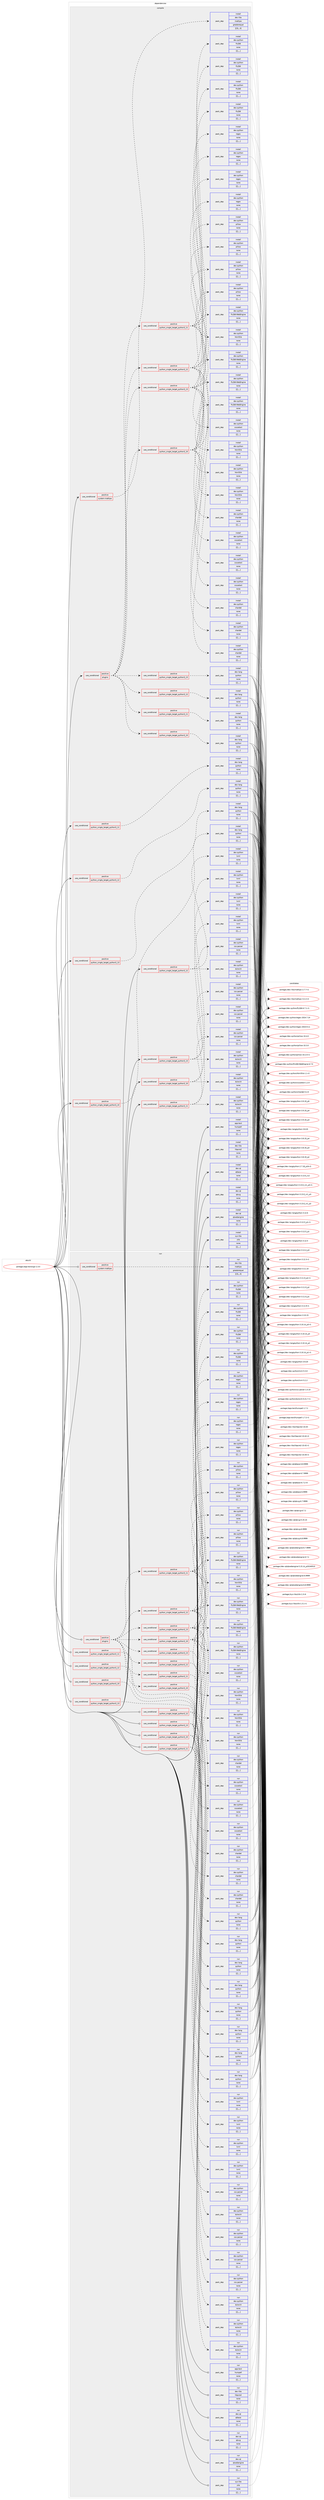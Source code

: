 digraph prolog {

# *************
# Graph options
# *************

newrank=true;
concentrate=true;
compound=true;
graph [rankdir=LR,fontname=Helvetica,fontsize=10,ranksep=1.5];#, ranksep=2.5, nodesep=0.2];
edge  [arrowhead=vee];
node  [fontname=Helvetica,fontsize=10];

# **********
# The ebuild
# **********

subgraph cluster_leftcol {
color=gray;
label=<<i>ebuild</i>>;
id [label="portage://app-text/sigil-2.3.0", color=red, width=4, href="../app-text/sigil-2.3.0.svg"];
}

# ****************
# The dependencies
# ****************

subgraph cluster_midcol {
color=gray;
label=<<i>dependencies</i>>;
subgraph cluster_compile {
fillcolor="#eeeeee";
style=filled;
label=<<i>compile</i>>;
subgraph cond15825 {
dependency58551 [label=<<TABLE BORDER="0" CELLBORDER="1" CELLSPACING="0" CELLPADDING="4"><TR><TD ROWSPAN="3" CELLPADDING="10">use_conditional</TD></TR><TR><TD>positive</TD></TR><TR><TD>plugins</TD></TR></TABLE>>, shape=none, color=red];
subgraph cond15826 {
dependency58552 [label=<<TABLE BORDER="0" CELLBORDER="1" CELLSPACING="0" CELLPADDING="4"><TR><TD ROWSPAN="3" CELLPADDING="10">use_conditional</TD></TR><TR><TD>positive</TD></TR><TR><TD>python_single_target_python3_10</TD></TR></TABLE>>, shape=none, color=red];
subgraph pack42221 {
dependency58553 [label=<<TABLE BORDER="0" CELLBORDER="1" CELLSPACING="0" CELLPADDING="4" WIDTH="220"><TR><TD ROWSPAN="6" CELLPADDING="30">pack_dep</TD></TR><TR><TD WIDTH="110">install</TD></TR><TR><TD>dev-python</TD></TR><TR><TD>chardet</TD></TR><TR><TD>none</TD></TR><TR><TD>[[],,,,]</TD></TR></TABLE>>, shape=none, color=blue];
}
dependency58552:e -> dependency58553:w [weight=20,style="dashed",arrowhead="vee"];
subgraph pack42222 {
dependency58554 [label=<<TABLE BORDER="0" CELLBORDER="1" CELLSPACING="0" CELLPADDING="4" WIDTH="220"><TR><TD ROWSPAN="6" CELLPADDING="30">pack_dep</TD></TR><TR><TD WIDTH="110">install</TD></TR><TR><TD>dev-python</TD></TR><TR><TD>cssselect</TD></TR><TR><TD>none</TD></TR><TR><TD>[[],,,,]</TD></TR></TABLE>>, shape=none, color=blue];
}
dependency58552:e -> dependency58554:w [weight=20,style="dashed",arrowhead="vee"];
subgraph pack42223 {
dependency58555 [label=<<TABLE BORDER="0" CELLBORDER="1" CELLSPACING="0" CELLPADDING="4" WIDTH="220"><TR><TD ROWSPAN="6" CELLPADDING="30">pack_dep</TD></TR><TR><TD WIDTH="110">install</TD></TR><TR><TD>dev-python</TD></TR><TR><TD>html5lib</TD></TR><TR><TD>none</TD></TR><TR><TD>[[],,,,]</TD></TR></TABLE>>, shape=none, color=blue];
}
dependency58552:e -> dependency58555:w [weight=20,style="dashed",arrowhead="vee"];
subgraph pack42224 {
dependency58556 [label=<<TABLE BORDER="0" CELLBORDER="1" CELLSPACING="0" CELLPADDING="4" WIDTH="220"><TR><TD ROWSPAN="6" CELLPADDING="30">pack_dep</TD></TR><TR><TD WIDTH="110">install</TD></TR><TR><TD>dev-python</TD></TR><TR><TD>pillow</TD></TR><TR><TD>none</TD></TR><TR><TD>[[],,,,]</TD></TR></TABLE>>, shape=none, color=blue];
}
dependency58552:e -> dependency58556:w [weight=20,style="dashed",arrowhead="vee"];
subgraph pack42225 {
dependency58557 [label=<<TABLE BORDER="0" CELLBORDER="1" CELLSPACING="0" CELLPADDING="4" WIDTH="220"><TR><TD ROWSPAN="6" CELLPADDING="30">pack_dep</TD></TR><TR><TD WIDTH="110">install</TD></TR><TR><TD>dev-python</TD></TR><TR><TD>regex</TD></TR><TR><TD>none</TD></TR><TR><TD>[[],,,,]</TD></TR></TABLE>>, shape=none, color=blue];
}
dependency58552:e -> dependency58557:w [weight=20,style="dashed",arrowhead="vee"];
subgraph pack42226 {
dependency58558 [label=<<TABLE BORDER="0" CELLBORDER="1" CELLSPACING="0" CELLPADDING="4" WIDTH="220"><TR><TD ROWSPAN="6" CELLPADDING="30">pack_dep</TD></TR><TR><TD WIDTH="110">install</TD></TR><TR><TD>dev-python</TD></TR><TR><TD>PyQt6</TD></TR><TR><TD>none</TD></TR><TR><TD>[[],,,,]</TD></TR></TABLE>>, shape=none, color=blue];
}
dependency58552:e -> dependency58558:w [weight=20,style="dashed",arrowhead="vee"];
subgraph pack42227 {
dependency58559 [label=<<TABLE BORDER="0" CELLBORDER="1" CELLSPACING="0" CELLPADDING="4" WIDTH="220"><TR><TD ROWSPAN="6" CELLPADDING="30">pack_dep</TD></TR><TR><TD WIDTH="110">install</TD></TR><TR><TD>dev-python</TD></TR><TR><TD>PyQt6-WebEngine</TD></TR><TR><TD>none</TD></TR><TR><TD>[[],,,,]</TD></TR></TABLE>>, shape=none, color=blue];
}
dependency58552:e -> dependency58559:w [weight=20,style="dashed",arrowhead="vee"];
}
dependency58551:e -> dependency58552:w [weight=20,style="dashed",arrowhead="vee"];
subgraph cond15827 {
dependency58560 [label=<<TABLE BORDER="0" CELLBORDER="1" CELLSPACING="0" CELLPADDING="4"><TR><TD ROWSPAN="3" CELLPADDING="10">use_conditional</TD></TR><TR><TD>positive</TD></TR><TR><TD>python_single_target_python3_11</TD></TR></TABLE>>, shape=none, color=red];
subgraph pack42228 {
dependency58561 [label=<<TABLE BORDER="0" CELLBORDER="1" CELLSPACING="0" CELLPADDING="4" WIDTH="220"><TR><TD ROWSPAN="6" CELLPADDING="30">pack_dep</TD></TR><TR><TD WIDTH="110">install</TD></TR><TR><TD>dev-python</TD></TR><TR><TD>chardet</TD></TR><TR><TD>none</TD></TR><TR><TD>[[],,,,]</TD></TR></TABLE>>, shape=none, color=blue];
}
dependency58560:e -> dependency58561:w [weight=20,style="dashed",arrowhead="vee"];
subgraph pack42229 {
dependency58562 [label=<<TABLE BORDER="0" CELLBORDER="1" CELLSPACING="0" CELLPADDING="4" WIDTH="220"><TR><TD ROWSPAN="6" CELLPADDING="30">pack_dep</TD></TR><TR><TD WIDTH="110">install</TD></TR><TR><TD>dev-python</TD></TR><TR><TD>cssselect</TD></TR><TR><TD>none</TD></TR><TR><TD>[[],,,,]</TD></TR></TABLE>>, shape=none, color=blue];
}
dependency58560:e -> dependency58562:w [weight=20,style="dashed",arrowhead="vee"];
subgraph pack42230 {
dependency58563 [label=<<TABLE BORDER="0" CELLBORDER="1" CELLSPACING="0" CELLPADDING="4" WIDTH="220"><TR><TD ROWSPAN="6" CELLPADDING="30">pack_dep</TD></TR><TR><TD WIDTH="110">install</TD></TR><TR><TD>dev-python</TD></TR><TR><TD>html5lib</TD></TR><TR><TD>none</TD></TR><TR><TD>[[],,,,]</TD></TR></TABLE>>, shape=none, color=blue];
}
dependency58560:e -> dependency58563:w [weight=20,style="dashed",arrowhead="vee"];
subgraph pack42231 {
dependency58564 [label=<<TABLE BORDER="0" CELLBORDER="1" CELLSPACING="0" CELLPADDING="4" WIDTH="220"><TR><TD ROWSPAN="6" CELLPADDING="30">pack_dep</TD></TR><TR><TD WIDTH="110">install</TD></TR><TR><TD>dev-python</TD></TR><TR><TD>pillow</TD></TR><TR><TD>none</TD></TR><TR><TD>[[],,,,]</TD></TR></TABLE>>, shape=none, color=blue];
}
dependency58560:e -> dependency58564:w [weight=20,style="dashed",arrowhead="vee"];
subgraph pack42232 {
dependency58565 [label=<<TABLE BORDER="0" CELLBORDER="1" CELLSPACING="0" CELLPADDING="4" WIDTH="220"><TR><TD ROWSPAN="6" CELLPADDING="30">pack_dep</TD></TR><TR><TD WIDTH="110">install</TD></TR><TR><TD>dev-python</TD></TR><TR><TD>regex</TD></TR><TR><TD>none</TD></TR><TR><TD>[[],,,,]</TD></TR></TABLE>>, shape=none, color=blue];
}
dependency58560:e -> dependency58565:w [weight=20,style="dashed",arrowhead="vee"];
subgraph pack42233 {
dependency58566 [label=<<TABLE BORDER="0" CELLBORDER="1" CELLSPACING="0" CELLPADDING="4" WIDTH="220"><TR><TD ROWSPAN="6" CELLPADDING="30">pack_dep</TD></TR><TR><TD WIDTH="110">install</TD></TR><TR><TD>dev-python</TD></TR><TR><TD>PyQt6</TD></TR><TR><TD>none</TD></TR><TR><TD>[[],,,,]</TD></TR></TABLE>>, shape=none, color=blue];
}
dependency58560:e -> dependency58566:w [weight=20,style="dashed",arrowhead="vee"];
subgraph pack42234 {
dependency58567 [label=<<TABLE BORDER="0" CELLBORDER="1" CELLSPACING="0" CELLPADDING="4" WIDTH="220"><TR><TD ROWSPAN="6" CELLPADDING="30">pack_dep</TD></TR><TR><TD WIDTH="110">install</TD></TR><TR><TD>dev-python</TD></TR><TR><TD>PyQt6-WebEngine</TD></TR><TR><TD>none</TD></TR><TR><TD>[[],,,,]</TD></TR></TABLE>>, shape=none, color=blue];
}
dependency58560:e -> dependency58567:w [weight=20,style="dashed",arrowhead="vee"];
}
dependency58551:e -> dependency58560:w [weight=20,style="dashed",arrowhead="vee"];
subgraph cond15828 {
dependency58568 [label=<<TABLE BORDER="0" CELLBORDER="1" CELLSPACING="0" CELLPADDING="4"><TR><TD ROWSPAN="3" CELLPADDING="10">use_conditional</TD></TR><TR><TD>positive</TD></TR><TR><TD>python_single_target_python3_12</TD></TR></TABLE>>, shape=none, color=red];
subgraph pack42235 {
dependency58569 [label=<<TABLE BORDER="0" CELLBORDER="1" CELLSPACING="0" CELLPADDING="4" WIDTH="220"><TR><TD ROWSPAN="6" CELLPADDING="30">pack_dep</TD></TR><TR><TD WIDTH="110">install</TD></TR><TR><TD>dev-python</TD></TR><TR><TD>chardet</TD></TR><TR><TD>none</TD></TR><TR><TD>[[],,,,]</TD></TR></TABLE>>, shape=none, color=blue];
}
dependency58568:e -> dependency58569:w [weight=20,style="dashed",arrowhead="vee"];
subgraph pack42236 {
dependency58570 [label=<<TABLE BORDER="0" CELLBORDER="1" CELLSPACING="0" CELLPADDING="4" WIDTH="220"><TR><TD ROWSPAN="6" CELLPADDING="30">pack_dep</TD></TR><TR><TD WIDTH="110">install</TD></TR><TR><TD>dev-python</TD></TR><TR><TD>cssselect</TD></TR><TR><TD>none</TD></TR><TR><TD>[[],,,,]</TD></TR></TABLE>>, shape=none, color=blue];
}
dependency58568:e -> dependency58570:w [weight=20,style="dashed",arrowhead="vee"];
subgraph pack42237 {
dependency58571 [label=<<TABLE BORDER="0" CELLBORDER="1" CELLSPACING="0" CELLPADDING="4" WIDTH="220"><TR><TD ROWSPAN="6" CELLPADDING="30">pack_dep</TD></TR><TR><TD WIDTH="110">install</TD></TR><TR><TD>dev-python</TD></TR><TR><TD>html5lib</TD></TR><TR><TD>none</TD></TR><TR><TD>[[],,,,]</TD></TR></TABLE>>, shape=none, color=blue];
}
dependency58568:e -> dependency58571:w [weight=20,style="dashed",arrowhead="vee"];
subgraph pack42238 {
dependency58572 [label=<<TABLE BORDER="0" CELLBORDER="1" CELLSPACING="0" CELLPADDING="4" WIDTH="220"><TR><TD ROWSPAN="6" CELLPADDING="30">pack_dep</TD></TR><TR><TD WIDTH="110">install</TD></TR><TR><TD>dev-python</TD></TR><TR><TD>pillow</TD></TR><TR><TD>none</TD></TR><TR><TD>[[],,,,]</TD></TR></TABLE>>, shape=none, color=blue];
}
dependency58568:e -> dependency58572:w [weight=20,style="dashed",arrowhead="vee"];
subgraph pack42239 {
dependency58573 [label=<<TABLE BORDER="0" CELLBORDER="1" CELLSPACING="0" CELLPADDING="4" WIDTH="220"><TR><TD ROWSPAN="6" CELLPADDING="30">pack_dep</TD></TR><TR><TD WIDTH="110">install</TD></TR><TR><TD>dev-python</TD></TR><TR><TD>regex</TD></TR><TR><TD>none</TD></TR><TR><TD>[[],,,,]</TD></TR></TABLE>>, shape=none, color=blue];
}
dependency58568:e -> dependency58573:w [weight=20,style="dashed",arrowhead="vee"];
subgraph pack42240 {
dependency58574 [label=<<TABLE BORDER="0" CELLBORDER="1" CELLSPACING="0" CELLPADDING="4" WIDTH="220"><TR><TD ROWSPAN="6" CELLPADDING="30">pack_dep</TD></TR><TR><TD WIDTH="110">install</TD></TR><TR><TD>dev-python</TD></TR><TR><TD>PyQt6</TD></TR><TR><TD>none</TD></TR><TR><TD>[[],,,,]</TD></TR></TABLE>>, shape=none, color=blue];
}
dependency58568:e -> dependency58574:w [weight=20,style="dashed",arrowhead="vee"];
subgraph pack42241 {
dependency58575 [label=<<TABLE BORDER="0" CELLBORDER="1" CELLSPACING="0" CELLPADDING="4" WIDTH="220"><TR><TD ROWSPAN="6" CELLPADDING="30">pack_dep</TD></TR><TR><TD WIDTH="110">install</TD></TR><TR><TD>dev-python</TD></TR><TR><TD>PyQt6-WebEngine</TD></TR><TR><TD>none</TD></TR><TR><TD>[[],,,,]</TD></TR></TABLE>>, shape=none, color=blue];
}
dependency58568:e -> dependency58575:w [weight=20,style="dashed",arrowhead="vee"];
}
dependency58551:e -> dependency58568:w [weight=20,style="dashed",arrowhead="vee"];
subgraph cond15829 {
dependency58576 [label=<<TABLE BORDER="0" CELLBORDER="1" CELLSPACING="0" CELLPADDING="4"><TR><TD ROWSPAN="3" CELLPADDING="10">use_conditional</TD></TR><TR><TD>positive</TD></TR><TR><TD>python_single_target_python3_13</TD></TR></TABLE>>, shape=none, color=red];
subgraph pack42242 {
dependency58577 [label=<<TABLE BORDER="0" CELLBORDER="1" CELLSPACING="0" CELLPADDING="4" WIDTH="220"><TR><TD ROWSPAN="6" CELLPADDING="30">pack_dep</TD></TR><TR><TD WIDTH="110">install</TD></TR><TR><TD>dev-python</TD></TR><TR><TD>chardet</TD></TR><TR><TD>none</TD></TR><TR><TD>[[],,,,]</TD></TR></TABLE>>, shape=none, color=blue];
}
dependency58576:e -> dependency58577:w [weight=20,style="dashed",arrowhead="vee"];
subgraph pack42243 {
dependency58578 [label=<<TABLE BORDER="0" CELLBORDER="1" CELLSPACING="0" CELLPADDING="4" WIDTH="220"><TR><TD ROWSPAN="6" CELLPADDING="30">pack_dep</TD></TR><TR><TD WIDTH="110">install</TD></TR><TR><TD>dev-python</TD></TR><TR><TD>cssselect</TD></TR><TR><TD>none</TD></TR><TR><TD>[[],,,,]</TD></TR></TABLE>>, shape=none, color=blue];
}
dependency58576:e -> dependency58578:w [weight=20,style="dashed",arrowhead="vee"];
subgraph pack42244 {
dependency58579 [label=<<TABLE BORDER="0" CELLBORDER="1" CELLSPACING="0" CELLPADDING="4" WIDTH="220"><TR><TD ROWSPAN="6" CELLPADDING="30">pack_dep</TD></TR><TR><TD WIDTH="110">install</TD></TR><TR><TD>dev-python</TD></TR><TR><TD>html5lib</TD></TR><TR><TD>none</TD></TR><TR><TD>[[],,,,]</TD></TR></TABLE>>, shape=none, color=blue];
}
dependency58576:e -> dependency58579:w [weight=20,style="dashed",arrowhead="vee"];
subgraph pack42245 {
dependency58580 [label=<<TABLE BORDER="0" CELLBORDER="1" CELLSPACING="0" CELLPADDING="4" WIDTH="220"><TR><TD ROWSPAN="6" CELLPADDING="30">pack_dep</TD></TR><TR><TD WIDTH="110">install</TD></TR><TR><TD>dev-python</TD></TR><TR><TD>pillow</TD></TR><TR><TD>none</TD></TR><TR><TD>[[],,,,]</TD></TR></TABLE>>, shape=none, color=blue];
}
dependency58576:e -> dependency58580:w [weight=20,style="dashed",arrowhead="vee"];
subgraph pack42246 {
dependency58581 [label=<<TABLE BORDER="0" CELLBORDER="1" CELLSPACING="0" CELLPADDING="4" WIDTH="220"><TR><TD ROWSPAN="6" CELLPADDING="30">pack_dep</TD></TR><TR><TD WIDTH="110">install</TD></TR><TR><TD>dev-python</TD></TR><TR><TD>regex</TD></TR><TR><TD>none</TD></TR><TR><TD>[[],,,,]</TD></TR></TABLE>>, shape=none, color=blue];
}
dependency58576:e -> dependency58581:w [weight=20,style="dashed",arrowhead="vee"];
subgraph pack42247 {
dependency58582 [label=<<TABLE BORDER="0" CELLBORDER="1" CELLSPACING="0" CELLPADDING="4" WIDTH="220"><TR><TD ROWSPAN="6" CELLPADDING="30">pack_dep</TD></TR><TR><TD WIDTH="110">install</TD></TR><TR><TD>dev-python</TD></TR><TR><TD>PyQt6</TD></TR><TR><TD>none</TD></TR><TR><TD>[[],,,,]</TD></TR></TABLE>>, shape=none, color=blue];
}
dependency58576:e -> dependency58582:w [weight=20,style="dashed",arrowhead="vee"];
subgraph pack42248 {
dependency58583 [label=<<TABLE BORDER="0" CELLBORDER="1" CELLSPACING="0" CELLPADDING="4" WIDTH="220"><TR><TD ROWSPAN="6" CELLPADDING="30">pack_dep</TD></TR><TR><TD WIDTH="110">install</TD></TR><TR><TD>dev-python</TD></TR><TR><TD>PyQt6-WebEngine</TD></TR><TR><TD>none</TD></TR><TR><TD>[[],,,,]</TD></TR></TABLE>>, shape=none, color=blue];
}
dependency58576:e -> dependency58583:w [weight=20,style="dashed",arrowhead="vee"];
}
dependency58551:e -> dependency58576:w [weight=20,style="dashed",arrowhead="vee"];
subgraph cond15830 {
dependency58584 [label=<<TABLE BORDER="0" CELLBORDER="1" CELLSPACING="0" CELLPADDING="4"><TR><TD ROWSPAN="3" CELLPADDING="10">use_conditional</TD></TR><TR><TD>positive</TD></TR><TR><TD>python_single_target_python3_10</TD></TR></TABLE>>, shape=none, color=red];
subgraph pack42249 {
dependency58585 [label=<<TABLE BORDER="0" CELLBORDER="1" CELLSPACING="0" CELLPADDING="4" WIDTH="220"><TR><TD ROWSPAN="6" CELLPADDING="30">pack_dep</TD></TR><TR><TD WIDTH="110">install</TD></TR><TR><TD>dev-lang</TD></TR><TR><TD>python</TD></TR><TR><TD>none</TD></TR><TR><TD>[[],,,,]</TD></TR></TABLE>>, shape=none, color=blue];
}
dependency58584:e -> dependency58585:w [weight=20,style="dashed",arrowhead="vee"];
}
dependency58551:e -> dependency58584:w [weight=20,style="dashed",arrowhead="vee"];
subgraph cond15831 {
dependency58586 [label=<<TABLE BORDER="0" CELLBORDER="1" CELLSPACING="0" CELLPADDING="4"><TR><TD ROWSPAN="3" CELLPADDING="10">use_conditional</TD></TR><TR><TD>positive</TD></TR><TR><TD>python_single_target_python3_11</TD></TR></TABLE>>, shape=none, color=red];
subgraph pack42250 {
dependency58587 [label=<<TABLE BORDER="0" CELLBORDER="1" CELLSPACING="0" CELLPADDING="4" WIDTH="220"><TR><TD ROWSPAN="6" CELLPADDING="30">pack_dep</TD></TR><TR><TD WIDTH="110">install</TD></TR><TR><TD>dev-lang</TD></TR><TR><TD>python</TD></TR><TR><TD>none</TD></TR><TR><TD>[[],,,,]</TD></TR></TABLE>>, shape=none, color=blue];
}
dependency58586:e -> dependency58587:w [weight=20,style="dashed",arrowhead="vee"];
}
dependency58551:e -> dependency58586:w [weight=20,style="dashed",arrowhead="vee"];
subgraph cond15832 {
dependency58588 [label=<<TABLE BORDER="0" CELLBORDER="1" CELLSPACING="0" CELLPADDING="4"><TR><TD ROWSPAN="3" CELLPADDING="10">use_conditional</TD></TR><TR><TD>positive</TD></TR><TR><TD>python_single_target_python3_12</TD></TR></TABLE>>, shape=none, color=red];
subgraph pack42251 {
dependency58589 [label=<<TABLE BORDER="0" CELLBORDER="1" CELLSPACING="0" CELLPADDING="4" WIDTH="220"><TR><TD ROWSPAN="6" CELLPADDING="30">pack_dep</TD></TR><TR><TD WIDTH="110">install</TD></TR><TR><TD>dev-lang</TD></TR><TR><TD>python</TD></TR><TR><TD>none</TD></TR><TR><TD>[[],,,,]</TD></TR></TABLE>>, shape=none, color=blue];
}
dependency58588:e -> dependency58589:w [weight=20,style="dashed",arrowhead="vee"];
}
dependency58551:e -> dependency58588:w [weight=20,style="dashed",arrowhead="vee"];
subgraph cond15833 {
dependency58590 [label=<<TABLE BORDER="0" CELLBORDER="1" CELLSPACING="0" CELLPADDING="4"><TR><TD ROWSPAN="3" CELLPADDING="10">use_conditional</TD></TR><TR><TD>positive</TD></TR><TR><TD>python_single_target_python3_13</TD></TR></TABLE>>, shape=none, color=red];
subgraph pack42252 {
dependency58591 [label=<<TABLE BORDER="0" CELLBORDER="1" CELLSPACING="0" CELLPADDING="4" WIDTH="220"><TR><TD ROWSPAN="6" CELLPADDING="30">pack_dep</TD></TR><TR><TD WIDTH="110">install</TD></TR><TR><TD>dev-lang</TD></TR><TR><TD>python</TD></TR><TR><TD>none</TD></TR><TR><TD>[[],,,,]</TD></TR></TABLE>>, shape=none, color=blue];
}
dependency58590:e -> dependency58591:w [weight=20,style="dashed",arrowhead="vee"];
}
dependency58551:e -> dependency58590:w [weight=20,style="dashed",arrowhead="vee"];
}
id:e -> dependency58551:w [weight=20,style="solid",arrowhead="vee"];
subgraph cond15834 {
dependency58592 [label=<<TABLE BORDER="0" CELLBORDER="1" CELLSPACING="0" CELLPADDING="4"><TR><TD ROWSPAN="3" CELLPADDING="10">use_conditional</TD></TR><TR><TD>positive</TD></TR><TR><TD>python_single_target_python3_10</TD></TR></TABLE>>, shape=none, color=red];
subgraph pack42253 {
dependency58593 [label=<<TABLE BORDER="0" CELLBORDER="1" CELLSPACING="0" CELLPADDING="4" WIDTH="220"><TR><TD ROWSPAN="6" CELLPADDING="30">pack_dep</TD></TR><TR><TD WIDTH="110">install</TD></TR><TR><TD>dev-lang</TD></TR><TR><TD>python</TD></TR><TR><TD>none</TD></TR><TR><TD>[[],,,,]</TD></TR></TABLE>>, shape=none, color=blue];
}
dependency58592:e -> dependency58593:w [weight=20,style="dashed",arrowhead="vee"];
}
id:e -> dependency58592:w [weight=20,style="solid",arrowhead="vee"];
subgraph cond15835 {
dependency58594 [label=<<TABLE BORDER="0" CELLBORDER="1" CELLSPACING="0" CELLPADDING="4"><TR><TD ROWSPAN="3" CELLPADDING="10">use_conditional</TD></TR><TR><TD>positive</TD></TR><TR><TD>python_single_target_python3_10</TD></TR></TABLE>>, shape=none, color=red];
subgraph pack42254 {
dependency58595 [label=<<TABLE BORDER="0" CELLBORDER="1" CELLSPACING="0" CELLPADDING="4" WIDTH="220"><TR><TD ROWSPAN="6" CELLPADDING="30">pack_dep</TD></TR><TR><TD WIDTH="110">install</TD></TR><TR><TD>dev-python</TD></TR><TR><TD>css-parser</TD></TR><TR><TD>none</TD></TR><TR><TD>[[],,,,]</TD></TR></TABLE>>, shape=none, color=blue];
}
dependency58594:e -> dependency58595:w [weight=20,style="dashed",arrowhead="vee"];
subgraph pack42255 {
dependency58596 [label=<<TABLE BORDER="0" CELLBORDER="1" CELLSPACING="0" CELLPADDING="4" WIDTH="220"><TR><TD ROWSPAN="6" CELLPADDING="30">pack_dep</TD></TR><TR><TD WIDTH="110">install</TD></TR><TR><TD>dev-python</TD></TR><TR><TD>dulwich</TD></TR><TR><TD>none</TD></TR><TR><TD>[[],,,,]</TD></TR></TABLE>>, shape=none, color=blue];
}
dependency58594:e -> dependency58596:w [weight=20,style="dashed",arrowhead="vee"];
subgraph pack42256 {
dependency58597 [label=<<TABLE BORDER="0" CELLBORDER="1" CELLSPACING="0" CELLPADDING="4" WIDTH="220"><TR><TD ROWSPAN="6" CELLPADDING="30">pack_dep</TD></TR><TR><TD WIDTH="110">install</TD></TR><TR><TD>dev-python</TD></TR><TR><TD>lxml</TD></TR><TR><TD>none</TD></TR><TR><TD>[[],,,,]</TD></TR></TABLE>>, shape=none, color=blue];
}
dependency58594:e -> dependency58597:w [weight=20,style="dashed",arrowhead="vee"];
}
id:e -> dependency58594:w [weight=20,style="solid",arrowhead="vee"];
subgraph cond15836 {
dependency58598 [label=<<TABLE BORDER="0" CELLBORDER="1" CELLSPACING="0" CELLPADDING="4"><TR><TD ROWSPAN="3" CELLPADDING="10">use_conditional</TD></TR><TR><TD>positive</TD></TR><TR><TD>python_single_target_python3_11</TD></TR></TABLE>>, shape=none, color=red];
subgraph pack42257 {
dependency58599 [label=<<TABLE BORDER="0" CELLBORDER="1" CELLSPACING="0" CELLPADDING="4" WIDTH="220"><TR><TD ROWSPAN="6" CELLPADDING="30">pack_dep</TD></TR><TR><TD WIDTH="110">install</TD></TR><TR><TD>dev-lang</TD></TR><TR><TD>python</TD></TR><TR><TD>none</TD></TR><TR><TD>[[],,,,]</TD></TR></TABLE>>, shape=none, color=blue];
}
dependency58598:e -> dependency58599:w [weight=20,style="dashed",arrowhead="vee"];
}
id:e -> dependency58598:w [weight=20,style="solid",arrowhead="vee"];
subgraph cond15837 {
dependency58600 [label=<<TABLE BORDER="0" CELLBORDER="1" CELLSPACING="0" CELLPADDING="4"><TR><TD ROWSPAN="3" CELLPADDING="10">use_conditional</TD></TR><TR><TD>positive</TD></TR><TR><TD>python_single_target_python3_11</TD></TR></TABLE>>, shape=none, color=red];
subgraph pack42258 {
dependency58601 [label=<<TABLE BORDER="0" CELLBORDER="1" CELLSPACING="0" CELLPADDING="4" WIDTH="220"><TR><TD ROWSPAN="6" CELLPADDING="30">pack_dep</TD></TR><TR><TD WIDTH="110">install</TD></TR><TR><TD>dev-python</TD></TR><TR><TD>css-parser</TD></TR><TR><TD>none</TD></TR><TR><TD>[[],,,,]</TD></TR></TABLE>>, shape=none, color=blue];
}
dependency58600:e -> dependency58601:w [weight=20,style="dashed",arrowhead="vee"];
subgraph pack42259 {
dependency58602 [label=<<TABLE BORDER="0" CELLBORDER="1" CELLSPACING="0" CELLPADDING="4" WIDTH="220"><TR><TD ROWSPAN="6" CELLPADDING="30">pack_dep</TD></TR><TR><TD WIDTH="110">install</TD></TR><TR><TD>dev-python</TD></TR><TR><TD>dulwich</TD></TR><TR><TD>none</TD></TR><TR><TD>[[],,,,]</TD></TR></TABLE>>, shape=none, color=blue];
}
dependency58600:e -> dependency58602:w [weight=20,style="dashed",arrowhead="vee"];
subgraph pack42260 {
dependency58603 [label=<<TABLE BORDER="0" CELLBORDER="1" CELLSPACING="0" CELLPADDING="4" WIDTH="220"><TR><TD ROWSPAN="6" CELLPADDING="30">pack_dep</TD></TR><TR><TD WIDTH="110">install</TD></TR><TR><TD>dev-python</TD></TR><TR><TD>lxml</TD></TR><TR><TD>none</TD></TR><TR><TD>[[],,,,]</TD></TR></TABLE>>, shape=none, color=blue];
}
dependency58600:e -> dependency58603:w [weight=20,style="dashed",arrowhead="vee"];
}
id:e -> dependency58600:w [weight=20,style="solid",arrowhead="vee"];
subgraph cond15838 {
dependency58604 [label=<<TABLE BORDER="0" CELLBORDER="1" CELLSPACING="0" CELLPADDING="4"><TR><TD ROWSPAN="3" CELLPADDING="10">use_conditional</TD></TR><TR><TD>positive</TD></TR><TR><TD>python_single_target_python3_12</TD></TR></TABLE>>, shape=none, color=red];
subgraph pack42261 {
dependency58605 [label=<<TABLE BORDER="0" CELLBORDER="1" CELLSPACING="0" CELLPADDING="4" WIDTH="220"><TR><TD ROWSPAN="6" CELLPADDING="30">pack_dep</TD></TR><TR><TD WIDTH="110">install</TD></TR><TR><TD>dev-lang</TD></TR><TR><TD>python</TD></TR><TR><TD>none</TD></TR><TR><TD>[[],,,,]</TD></TR></TABLE>>, shape=none, color=blue];
}
dependency58604:e -> dependency58605:w [weight=20,style="dashed",arrowhead="vee"];
}
id:e -> dependency58604:w [weight=20,style="solid",arrowhead="vee"];
subgraph cond15839 {
dependency58606 [label=<<TABLE BORDER="0" CELLBORDER="1" CELLSPACING="0" CELLPADDING="4"><TR><TD ROWSPAN="3" CELLPADDING="10">use_conditional</TD></TR><TR><TD>positive</TD></TR><TR><TD>python_single_target_python3_12</TD></TR></TABLE>>, shape=none, color=red];
subgraph pack42262 {
dependency58607 [label=<<TABLE BORDER="0" CELLBORDER="1" CELLSPACING="0" CELLPADDING="4" WIDTH="220"><TR><TD ROWSPAN="6" CELLPADDING="30">pack_dep</TD></TR><TR><TD WIDTH="110">install</TD></TR><TR><TD>dev-python</TD></TR><TR><TD>css-parser</TD></TR><TR><TD>none</TD></TR><TR><TD>[[],,,,]</TD></TR></TABLE>>, shape=none, color=blue];
}
dependency58606:e -> dependency58607:w [weight=20,style="dashed",arrowhead="vee"];
subgraph pack42263 {
dependency58608 [label=<<TABLE BORDER="0" CELLBORDER="1" CELLSPACING="0" CELLPADDING="4" WIDTH="220"><TR><TD ROWSPAN="6" CELLPADDING="30">pack_dep</TD></TR><TR><TD WIDTH="110">install</TD></TR><TR><TD>dev-python</TD></TR><TR><TD>dulwich</TD></TR><TR><TD>none</TD></TR><TR><TD>[[],,,,]</TD></TR></TABLE>>, shape=none, color=blue];
}
dependency58606:e -> dependency58608:w [weight=20,style="dashed",arrowhead="vee"];
subgraph pack42264 {
dependency58609 [label=<<TABLE BORDER="0" CELLBORDER="1" CELLSPACING="0" CELLPADDING="4" WIDTH="220"><TR><TD ROWSPAN="6" CELLPADDING="30">pack_dep</TD></TR><TR><TD WIDTH="110">install</TD></TR><TR><TD>dev-python</TD></TR><TR><TD>lxml</TD></TR><TR><TD>none</TD></TR><TR><TD>[[],,,,]</TD></TR></TABLE>>, shape=none, color=blue];
}
dependency58606:e -> dependency58609:w [weight=20,style="dashed",arrowhead="vee"];
}
id:e -> dependency58606:w [weight=20,style="solid",arrowhead="vee"];
subgraph cond15840 {
dependency58610 [label=<<TABLE BORDER="0" CELLBORDER="1" CELLSPACING="0" CELLPADDING="4"><TR><TD ROWSPAN="3" CELLPADDING="10">use_conditional</TD></TR><TR><TD>positive</TD></TR><TR><TD>python_single_target_python3_13</TD></TR></TABLE>>, shape=none, color=red];
subgraph pack42265 {
dependency58611 [label=<<TABLE BORDER="0" CELLBORDER="1" CELLSPACING="0" CELLPADDING="4" WIDTH="220"><TR><TD ROWSPAN="6" CELLPADDING="30">pack_dep</TD></TR><TR><TD WIDTH="110">install</TD></TR><TR><TD>dev-lang</TD></TR><TR><TD>python</TD></TR><TR><TD>none</TD></TR><TR><TD>[[],,,,]</TD></TR></TABLE>>, shape=none, color=blue];
}
dependency58610:e -> dependency58611:w [weight=20,style="dashed",arrowhead="vee"];
}
id:e -> dependency58610:w [weight=20,style="solid",arrowhead="vee"];
subgraph cond15841 {
dependency58612 [label=<<TABLE BORDER="0" CELLBORDER="1" CELLSPACING="0" CELLPADDING="4"><TR><TD ROWSPAN="3" CELLPADDING="10">use_conditional</TD></TR><TR><TD>positive</TD></TR><TR><TD>python_single_target_python3_13</TD></TR></TABLE>>, shape=none, color=red];
subgraph pack42266 {
dependency58613 [label=<<TABLE BORDER="0" CELLBORDER="1" CELLSPACING="0" CELLPADDING="4" WIDTH="220"><TR><TD ROWSPAN="6" CELLPADDING="30">pack_dep</TD></TR><TR><TD WIDTH="110">install</TD></TR><TR><TD>dev-python</TD></TR><TR><TD>css-parser</TD></TR><TR><TD>none</TD></TR><TR><TD>[[],,,,]</TD></TR></TABLE>>, shape=none, color=blue];
}
dependency58612:e -> dependency58613:w [weight=20,style="dashed",arrowhead="vee"];
subgraph pack42267 {
dependency58614 [label=<<TABLE BORDER="0" CELLBORDER="1" CELLSPACING="0" CELLPADDING="4" WIDTH="220"><TR><TD ROWSPAN="6" CELLPADDING="30">pack_dep</TD></TR><TR><TD WIDTH="110">install</TD></TR><TR><TD>dev-python</TD></TR><TR><TD>dulwich</TD></TR><TR><TD>none</TD></TR><TR><TD>[[],,,,]</TD></TR></TABLE>>, shape=none, color=blue];
}
dependency58612:e -> dependency58614:w [weight=20,style="dashed",arrowhead="vee"];
subgraph pack42268 {
dependency58615 [label=<<TABLE BORDER="0" CELLBORDER="1" CELLSPACING="0" CELLPADDING="4" WIDTH="220"><TR><TD ROWSPAN="6" CELLPADDING="30">pack_dep</TD></TR><TR><TD WIDTH="110">install</TD></TR><TR><TD>dev-python</TD></TR><TR><TD>lxml</TD></TR><TR><TD>none</TD></TR><TR><TD>[[],,,,]</TD></TR></TABLE>>, shape=none, color=blue];
}
dependency58612:e -> dependency58615:w [weight=20,style="dashed",arrowhead="vee"];
}
id:e -> dependency58612:w [weight=20,style="solid",arrowhead="vee"];
subgraph cond15842 {
dependency58616 [label=<<TABLE BORDER="0" CELLBORDER="1" CELLSPACING="0" CELLPADDING="4"><TR><TD ROWSPAN="3" CELLPADDING="10">use_conditional</TD></TR><TR><TD>positive</TD></TR><TR><TD>system-mathjax</TD></TR></TABLE>>, shape=none, color=red];
subgraph pack42269 {
dependency58617 [label=<<TABLE BORDER="0" CELLBORDER="1" CELLSPACING="0" CELLPADDING="4" WIDTH="220"><TR><TD ROWSPAN="6" CELLPADDING="30">pack_dep</TD></TR><TR><TD WIDTH="110">install</TD></TR><TR><TD>dev-libs</TD></TR><TR><TD>mathjax</TD></TR><TR><TD>greaterequal</TD></TR><TR><TD>[[3],,,3]</TD></TR></TABLE>>, shape=none, color=blue];
}
dependency58616:e -> dependency58617:w [weight=20,style="dashed",arrowhead="vee"];
}
id:e -> dependency58616:w [weight=20,style="solid",arrowhead="vee"];
subgraph pack42270 {
dependency58618 [label=<<TABLE BORDER="0" CELLBORDER="1" CELLSPACING="0" CELLPADDING="4" WIDTH="220"><TR><TD ROWSPAN="6" CELLPADDING="30">pack_dep</TD></TR><TR><TD WIDTH="110">install</TD></TR><TR><TD>app-text</TD></TR><TR><TD>hunspell</TD></TR><TR><TD>none</TD></TR><TR><TD>[[],,,,]</TD></TR></TABLE>>, shape=none, color=blue];
}
id:e -> dependency58618:w [weight=20,style="solid",arrowhead="vee"];
subgraph pack42271 {
dependency58619 [label=<<TABLE BORDER="0" CELLBORDER="1" CELLSPACING="0" CELLPADDING="4" WIDTH="220"><TR><TD ROWSPAN="6" CELLPADDING="30">pack_dep</TD></TR><TR><TD WIDTH="110">install</TD></TR><TR><TD>dev-libs</TD></TR><TR><TD>libpcre2</TD></TR><TR><TD>none</TD></TR><TR><TD>[[],,,,]</TD></TR></TABLE>>, shape=none, color=blue];
}
id:e -> dependency58619:w [weight=20,style="solid",arrowhead="vee"];
subgraph pack42272 {
dependency58620 [label=<<TABLE BORDER="0" CELLBORDER="1" CELLSPACING="0" CELLPADDING="4" WIDTH="220"><TR><TD ROWSPAN="6" CELLPADDING="30">pack_dep</TD></TR><TR><TD WIDTH="110">install</TD></TR><TR><TD>dev-qt</TD></TR><TR><TD>qtbase</TD></TR><TR><TD>none</TD></TR><TR><TD>[[],,,,]</TD></TR></TABLE>>, shape=none, color=blue];
}
id:e -> dependency58620:w [weight=20,style="solid",arrowhead="vee"];
subgraph pack42273 {
dependency58621 [label=<<TABLE BORDER="0" CELLBORDER="1" CELLSPACING="0" CELLPADDING="4" WIDTH="220"><TR><TD ROWSPAN="6" CELLPADDING="30">pack_dep</TD></TR><TR><TD WIDTH="110">install</TD></TR><TR><TD>dev-qt</TD></TR><TR><TD>qtsvg</TD></TR><TR><TD>none</TD></TR><TR><TD>[[],,,,]</TD></TR></TABLE>>, shape=none, color=blue];
}
id:e -> dependency58621:w [weight=20,style="solid",arrowhead="vee"];
subgraph pack42274 {
dependency58622 [label=<<TABLE BORDER="0" CELLBORDER="1" CELLSPACING="0" CELLPADDING="4" WIDTH="220"><TR><TD ROWSPAN="6" CELLPADDING="30">pack_dep</TD></TR><TR><TD WIDTH="110">install</TD></TR><TR><TD>dev-qt</TD></TR><TR><TD>qtwebengine</TD></TR><TR><TD>none</TD></TR><TR><TD>[[],,,,]</TD></TR></TABLE>>, shape=none, color=blue];
}
id:e -> dependency58622:w [weight=20,style="solid",arrowhead="vee"];
subgraph pack42275 {
dependency58623 [label=<<TABLE BORDER="0" CELLBORDER="1" CELLSPACING="0" CELLPADDING="4" WIDTH="220"><TR><TD ROWSPAN="6" CELLPADDING="30">pack_dep</TD></TR><TR><TD WIDTH="110">install</TD></TR><TR><TD>sys-libs</TD></TR><TR><TD>zlib</TD></TR><TR><TD>none</TD></TR><TR><TD>[[],,,,]</TD></TR></TABLE>>, shape=none, color=blue];
}
id:e -> dependency58623:w [weight=20,style="solid",arrowhead="vee"];
}
subgraph cluster_compileandrun {
fillcolor="#eeeeee";
style=filled;
label=<<i>compile and run</i>>;
}
subgraph cluster_run {
fillcolor="#eeeeee";
style=filled;
label=<<i>run</i>>;
subgraph cond15843 {
dependency58624 [label=<<TABLE BORDER="0" CELLBORDER="1" CELLSPACING="0" CELLPADDING="4"><TR><TD ROWSPAN="3" CELLPADDING="10">use_conditional</TD></TR><TR><TD>positive</TD></TR><TR><TD>plugins</TD></TR></TABLE>>, shape=none, color=red];
subgraph cond15844 {
dependency58625 [label=<<TABLE BORDER="0" CELLBORDER="1" CELLSPACING="0" CELLPADDING="4"><TR><TD ROWSPAN="3" CELLPADDING="10">use_conditional</TD></TR><TR><TD>positive</TD></TR><TR><TD>python_single_target_python3_10</TD></TR></TABLE>>, shape=none, color=red];
subgraph pack42276 {
dependency58626 [label=<<TABLE BORDER="0" CELLBORDER="1" CELLSPACING="0" CELLPADDING="4" WIDTH="220"><TR><TD ROWSPAN="6" CELLPADDING="30">pack_dep</TD></TR><TR><TD WIDTH="110">run</TD></TR><TR><TD>dev-python</TD></TR><TR><TD>chardet</TD></TR><TR><TD>none</TD></TR><TR><TD>[[],,,,]</TD></TR></TABLE>>, shape=none, color=blue];
}
dependency58625:e -> dependency58626:w [weight=20,style="dashed",arrowhead="vee"];
subgraph pack42277 {
dependency58627 [label=<<TABLE BORDER="0" CELLBORDER="1" CELLSPACING="0" CELLPADDING="4" WIDTH="220"><TR><TD ROWSPAN="6" CELLPADDING="30">pack_dep</TD></TR><TR><TD WIDTH="110">run</TD></TR><TR><TD>dev-python</TD></TR><TR><TD>cssselect</TD></TR><TR><TD>none</TD></TR><TR><TD>[[],,,,]</TD></TR></TABLE>>, shape=none, color=blue];
}
dependency58625:e -> dependency58627:w [weight=20,style="dashed",arrowhead="vee"];
subgraph pack42278 {
dependency58628 [label=<<TABLE BORDER="0" CELLBORDER="1" CELLSPACING="0" CELLPADDING="4" WIDTH="220"><TR><TD ROWSPAN="6" CELLPADDING="30">pack_dep</TD></TR><TR><TD WIDTH="110">run</TD></TR><TR><TD>dev-python</TD></TR><TR><TD>html5lib</TD></TR><TR><TD>none</TD></TR><TR><TD>[[],,,,]</TD></TR></TABLE>>, shape=none, color=blue];
}
dependency58625:e -> dependency58628:w [weight=20,style="dashed",arrowhead="vee"];
subgraph pack42279 {
dependency58629 [label=<<TABLE BORDER="0" CELLBORDER="1" CELLSPACING="0" CELLPADDING="4" WIDTH="220"><TR><TD ROWSPAN="6" CELLPADDING="30">pack_dep</TD></TR><TR><TD WIDTH="110">run</TD></TR><TR><TD>dev-python</TD></TR><TR><TD>pillow</TD></TR><TR><TD>none</TD></TR><TR><TD>[[],,,,]</TD></TR></TABLE>>, shape=none, color=blue];
}
dependency58625:e -> dependency58629:w [weight=20,style="dashed",arrowhead="vee"];
subgraph pack42280 {
dependency58630 [label=<<TABLE BORDER="0" CELLBORDER="1" CELLSPACING="0" CELLPADDING="4" WIDTH="220"><TR><TD ROWSPAN="6" CELLPADDING="30">pack_dep</TD></TR><TR><TD WIDTH="110">run</TD></TR><TR><TD>dev-python</TD></TR><TR><TD>regex</TD></TR><TR><TD>none</TD></TR><TR><TD>[[],,,,]</TD></TR></TABLE>>, shape=none, color=blue];
}
dependency58625:e -> dependency58630:w [weight=20,style="dashed",arrowhead="vee"];
subgraph pack42281 {
dependency58631 [label=<<TABLE BORDER="0" CELLBORDER="1" CELLSPACING="0" CELLPADDING="4" WIDTH="220"><TR><TD ROWSPAN="6" CELLPADDING="30">pack_dep</TD></TR><TR><TD WIDTH="110">run</TD></TR><TR><TD>dev-python</TD></TR><TR><TD>PyQt6</TD></TR><TR><TD>none</TD></TR><TR><TD>[[],,,,]</TD></TR></TABLE>>, shape=none, color=blue];
}
dependency58625:e -> dependency58631:w [weight=20,style="dashed",arrowhead="vee"];
subgraph pack42282 {
dependency58632 [label=<<TABLE BORDER="0" CELLBORDER="1" CELLSPACING="0" CELLPADDING="4" WIDTH="220"><TR><TD ROWSPAN="6" CELLPADDING="30">pack_dep</TD></TR><TR><TD WIDTH="110">run</TD></TR><TR><TD>dev-python</TD></TR><TR><TD>PyQt6-WebEngine</TD></TR><TR><TD>none</TD></TR><TR><TD>[[],,,,]</TD></TR></TABLE>>, shape=none, color=blue];
}
dependency58625:e -> dependency58632:w [weight=20,style="dashed",arrowhead="vee"];
}
dependency58624:e -> dependency58625:w [weight=20,style="dashed",arrowhead="vee"];
subgraph cond15845 {
dependency58633 [label=<<TABLE BORDER="0" CELLBORDER="1" CELLSPACING="0" CELLPADDING="4"><TR><TD ROWSPAN="3" CELLPADDING="10">use_conditional</TD></TR><TR><TD>positive</TD></TR><TR><TD>python_single_target_python3_11</TD></TR></TABLE>>, shape=none, color=red];
subgraph pack42283 {
dependency58634 [label=<<TABLE BORDER="0" CELLBORDER="1" CELLSPACING="0" CELLPADDING="4" WIDTH="220"><TR><TD ROWSPAN="6" CELLPADDING="30">pack_dep</TD></TR><TR><TD WIDTH="110">run</TD></TR><TR><TD>dev-python</TD></TR><TR><TD>chardet</TD></TR><TR><TD>none</TD></TR><TR><TD>[[],,,,]</TD></TR></TABLE>>, shape=none, color=blue];
}
dependency58633:e -> dependency58634:w [weight=20,style="dashed",arrowhead="vee"];
subgraph pack42284 {
dependency58635 [label=<<TABLE BORDER="0" CELLBORDER="1" CELLSPACING="0" CELLPADDING="4" WIDTH="220"><TR><TD ROWSPAN="6" CELLPADDING="30">pack_dep</TD></TR><TR><TD WIDTH="110">run</TD></TR><TR><TD>dev-python</TD></TR><TR><TD>cssselect</TD></TR><TR><TD>none</TD></TR><TR><TD>[[],,,,]</TD></TR></TABLE>>, shape=none, color=blue];
}
dependency58633:e -> dependency58635:w [weight=20,style="dashed",arrowhead="vee"];
subgraph pack42285 {
dependency58636 [label=<<TABLE BORDER="0" CELLBORDER="1" CELLSPACING="0" CELLPADDING="4" WIDTH="220"><TR><TD ROWSPAN="6" CELLPADDING="30">pack_dep</TD></TR><TR><TD WIDTH="110">run</TD></TR><TR><TD>dev-python</TD></TR><TR><TD>html5lib</TD></TR><TR><TD>none</TD></TR><TR><TD>[[],,,,]</TD></TR></TABLE>>, shape=none, color=blue];
}
dependency58633:e -> dependency58636:w [weight=20,style="dashed",arrowhead="vee"];
subgraph pack42286 {
dependency58637 [label=<<TABLE BORDER="0" CELLBORDER="1" CELLSPACING="0" CELLPADDING="4" WIDTH="220"><TR><TD ROWSPAN="6" CELLPADDING="30">pack_dep</TD></TR><TR><TD WIDTH="110">run</TD></TR><TR><TD>dev-python</TD></TR><TR><TD>pillow</TD></TR><TR><TD>none</TD></TR><TR><TD>[[],,,,]</TD></TR></TABLE>>, shape=none, color=blue];
}
dependency58633:e -> dependency58637:w [weight=20,style="dashed",arrowhead="vee"];
subgraph pack42287 {
dependency58638 [label=<<TABLE BORDER="0" CELLBORDER="1" CELLSPACING="0" CELLPADDING="4" WIDTH="220"><TR><TD ROWSPAN="6" CELLPADDING="30">pack_dep</TD></TR><TR><TD WIDTH="110">run</TD></TR><TR><TD>dev-python</TD></TR><TR><TD>regex</TD></TR><TR><TD>none</TD></TR><TR><TD>[[],,,,]</TD></TR></TABLE>>, shape=none, color=blue];
}
dependency58633:e -> dependency58638:w [weight=20,style="dashed",arrowhead="vee"];
subgraph pack42288 {
dependency58639 [label=<<TABLE BORDER="0" CELLBORDER="1" CELLSPACING="0" CELLPADDING="4" WIDTH="220"><TR><TD ROWSPAN="6" CELLPADDING="30">pack_dep</TD></TR><TR><TD WIDTH="110">run</TD></TR><TR><TD>dev-python</TD></TR><TR><TD>PyQt6</TD></TR><TR><TD>none</TD></TR><TR><TD>[[],,,,]</TD></TR></TABLE>>, shape=none, color=blue];
}
dependency58633:e -> dependency58639:w [weight=20,style="dashed",arrowhead="vee"];
subgraph pack42289 {
dependency58640 [label=<<TABLE BORDER="0" CELLBORDER="1" CELLSPACING="0" CELLPADDING="4" WIDTH="220"><TR><TD ROWSPAN="6" CELLPADDING="30">pack_dep</TD></TR><TR><TD WIDTH="110">run</TD></TR><TR><TD>dev-python</TD></TR><TR><TD>PyQt6-WebEngine</TD></TR><TR><TD>none</TD></TR><TR><TD>[[],,,,]</TD></TR></TABLE>>, shape=none, color=blue];
}
dependency58633:e -> dependency58640:w [weight=20,style="dashed",arrowhead="vee"];
}
dependency58624:e -> dependency58633:w [weight=20,style="dashed",arrowhead="vee"];
subgraph cond15846 {
dependency58641 [label=<<TABLE BORDER="0" CELLBORDER="1" CELLSPACING="0" CELLPADDING="4"><TR><TD ROWSPAN="3" CELLPADDING="10">use_conditional</TD></TR><TR><TD>positive</TD></TR><TR><TD>python_single_target_python3_12</TD></TR></TABLE>>, shape=none, color=red];
subgraph pack42290 {
dependency58642 [label=<<TABLE BORDER="0" CELLBORDER="1" CELLSPACING="0" CELLPADDING="4" WIDTH="220"><TR><TD ROWSPAN="6" CELLPADDING="30">pack_dep</TD></TR><TR><TD WIDTH="110">run</TD></TR><TR><TD>dev-python</TD></TR><TR><TD>chardet</TD></TR><TR><TD>none</TD></TR><TR><TD>[[],,,,]</TD></TR></TABLE>>, shape=none, color=blue];
}
dependency58641:e -> dependency58642:w [weight=20,style="dashed",arrowhead="vee"];
subgraph pack42291 {
dependency58643 [label=<<TABLE BORDER="0" CELLBORDER="1" CELLSPACING="0" CELLPADDING="4" WIDTH="220"><TR><TD ROWSPAN="6" CELLPADDING="30">pack_dep</TD></TR><TR><TD WIDTH="110">run</TD></TR><TR><TD>dev-python</TD></TR><TR><TD>cssselect</TD></TR><TR><TD>none</TD></TR><TR><TD>[[],,,,]</TD></TR></TABLE>>, shape=none, color=blue];
}
dependency58641:e -> dependency58643:w [weight=20,style="dashed",arrowhead="vee"];
subgraph pack42292 {
dependency58644 [label=<<TABLE BORDER="0" CELLBORDER="1" CELLSPACING="0" CELLPADDING="4" WIDTH="220"><TR><TD ROWSPAN="6" CELLPADDING="30">pack_dep</TD></TR><TR><TD WIDTH="110">run</TD></TR><TR><TD>dev-python</TD></TR><TR><TD>html5lib</TD></TR><TR><TD>none</TD></TR><TR><TD>[[],,,,]</TD></TR></TABLE>>, shape=none, color=blue];
}
dependency58641:e -> dependency58644:w [weight=20,style="dashed",arrowhead="vee"];
subgraph pack42293 {
dependency58645 [label=<<TABLE BORDER="0" CELLBORDER="1" CELLSPACING="0" CELLPADDING="4" WIDTH="220"><TR><TD ROWSPAN="6" CELLPADDING="30">pack_dep</TD></TR><TR><TD WIDTH="110">run</TD></TR><TR><TD>dev-python</TD></TR><TR><TD>pillow</TD></TR><TR><TD>none</TD></TR><TR><TD>[[],,,,]</TD></TR></TABLE>>, shape=none, color=blue];
}
dependency58641:e -> dependency58645:w [weight=20,style="dashed",arrowhead="vee"];
subgraph pack42294 {
dependency58646 [label=<<TABLE BORDER="0" CELLBORDER="1" CELLSPACING="0" CELLPADDING="4" WIDTH="220"><TR><TD ROWSPAN="6" CELLPADDING="30">pack_dep</TD></TR><TR><TD WIDTH="110">run</TD></TR><TR><TD>dev-python</TD></TR><TR><TD>regex</TD></TR><TR><TD>none</TD></TR><TR><TD>[[],,,,]</TD></TR></TABLE>>, shape=none, color=blue];
}
dependency58641:e -> dependency58646:w [weight=20,style="dashed",arrowhead="vee"];
subgraph pack42295 {
dependency58647 [label=<<TABLE BORDER="0" CELLBORDER="1" CELLSPACING="0" CELLPADDING="4" WIDTH="220"><TR><TD ROWSPAN="6" CELLPADDING="30">pack_dep</TD></TR><TR><TD WIDTH="110">run</TD></TR><TR><TD>dev-python</TD></TR><TR><TD>PyQt6</TD></TR><TR><TD>none</TD></TR><TR><TD>[[],,,,]</TD></TR></TABLE>>, shape=none, color=blue];
}
dependency58641:e -> dependency58647:w [weight=20,style="dashed",arrowhead="vee"];
subgraph pack42296 {
dependency58648 [label=<<TABLE BORDER="0" CELLBORDER="1" CELLSPACING="0" CELLPADDING="4" WIDTH="220"><TR><TD ROWSPAN="6" CELLPADDING="30">pack_dep</TD></TR><TR><TD WIDTH="110">run</TD></TR><TR><TD>dev-python</TD></TR><TR><TD>PyQt6-WebEngine</TD></TR><TR><TD>none</TD></TR><TR><TD>[[],,,,]</TD></TR></TABLE>>, shape=none, color=blue];
}
dependency58641:e -> dependency58648:w [weight=20,style="dashed",arrowhead="vee"];
}
dependency58624:e -> dependency58641:w [weight=20,style="dashed",arrowhead="vee"];
subgraph cond15847 {
dependency58649 [label=<<TABLE BORDER="0" CELLBORDER="1" CELLSPACING="0" CELLPADDING="4"><TR><TD ROWSPAN="3" CELLPADDING="10">use_conditional</TD></TR><TR><TD>positive</TD></TR><TR><TD>python_single_target_python3_13</TD></TR></TABLE>>, shape=none, color=red];
subgraph pack42297 {
dependency58650 [label=<<TABLE BORDER="0" CELLBORDER="1" CELLSPACING="0" CELLPADDING="4" WIDTH="220"><TR><TD ROWSPAN="6" CELLPADDING="30">pack_dep</TD></TR><TR><TD WIDTH="110">run</TD></TR><TR><TD>dev-python</TD></TR><TR><TD>chardet</TD></TR><TR><TD>none</TD></TR><TR><TD>[[],,,,]</TD></TR></TABLE>>, shape=none, color=blue];
}
dependency58649:e -> dependency58650:w [weight=20,style="dashed",arrowhead="vee"];
subgraph pack42298 {
dependency58651 [label=<<TABLE BORDER="0" CELLBORDER="1" CELLSPACING="0" CELLPADDING="4" WIDTH="220"><TR><TD ROWSPAN="6" CELLPADDING="30">pack_dep</TD></TR><TR><TD WIDTH="110">run</TD></TR><TR><TD>dev-python</TD></TR><TR><TD>cssselect</TD></TR><TR><TD>none</TD></TR><TR><TD>[[],,,,]</TD></TR></TABLE>>, shape=none, color=blue];
}
dependency58649:e -> dependency58651:w [weight=20,style="dashed",arrowhead="vee"];
subgraph pack42299 {
dependency58652 [label=<<TABLE BORDER="0" CELLBORDER="1" CELLSPACING="0" CELLPADDING="4" WIDTH="220"><TR><TD ROWSPAN="6" CELLPADDING="30">pack_dep</TD></TR><TR><TD WIDTH="110">run</TD></TR><TR><TD>dev-python</TD></TR><TR><TD>html5lib</TD></TR><TR><TD>none</TD></TR><TR><TD>[[],,,,]</TD></TR></TABLE>>, shape=none, color=blue];
}
dependency58649:e -> dependency58652:w [weight=20,style="dashed",arrowhead="vee"];
subgraph pack42300 {
dependency58653 [label=<<TABLE BORDER="0" CELLBORDER="1" CELLSPACING="0" CELLPADDING="4" WIDTH="220"><TR><TD ROWSPAN="6" CELLPADDING="30">pack_dep</TD></TR><TR><TD WIDTH="110">run</TD></TR><TR><TD>dev-python</TD></TR><TR><TD>pillow</TD></TR><TR><TD>none</TD></TR><TR><TD>[[],,,,]</TD></TR></TABLE>>, shape=none, color=blue];
}
dependency58649:e -> dependency58653:w [weight=20,style="dashed",arrowhead="vee"];
subgraph pack42301 {
dependency58654 [label=<<TABLE BORDER="0" CELLBORDER="1" CELLSPACING="0" CELLPADDING="4" WIDTH="220"><TR><TD ROWSPAN="6" CELLPADDING="30">pack_dep</TD></TR><TR><TD WIDTH="110">run</TD></TR><TR><TD>dev-python</TD></TR><TR><TD>regex</TD></TR><TR><TD>none</TD></TR><TR><TD>[[],,,,]</TD></TR></TABLE>>, shape=none, color=blue];
}
dependency58649:e -> dependency58654:w [weight=20,style="dashed",arrowhead="vee"];
subgraph pack42302 {
dependency58655 [label=<<TABLE BORDER="0" CELLBORDER="1" CELLSPACING="0" CELLPADDING="4" WIDTH="220"><TR><TD ROWSPAN="6" CELLPADDING="30">pack_dep</TD></TR><TR><TD WIDTH="110">run</TD></TR><TR><TD>dev-python</TD></TR><TR><TD>PyQt6</TD></TR><TR><TD>none</TD></TR><TR><TD>[[],,,,]</TD></TR></TABLE>>, shape=none, color=blue];
}
dependency58649:e -> dependency58655:w [weight=20,style="dashed",arrowhead="vee"];
subgraph pack42303 {
dependency58656 [label=<<TABLE BORDER="0" CELLBORDER="1" CELLSPACING="0" CELLPADDING="4" WIDTH="220"><TR><TD ROWSPAN="6" CELLPADDING="30">pack_dep</TD></TR><TR><TD WIDTH="110">run</TD></TR><TR><TD>dev-python</TD></TR><TR><TD>PyQt6-WebEngine</TD></TR><TR><TD>none</TD></TR><TR><TD>[[],,,,]</TD></TR></TABLE>>, shape=none, color=blue];
}
dependency58649:e -> dependency58656:w [weight=20,style="dashed",arrowhead="vee"];
}
dependency58624:e -> dependency58649:w [weight=20,style="dashed",arrowhead="vee"];
subgraph cond15848 {
dependency58657 [label=<<TABLE BORDER="0" CELLBORDER="1" CELLSPACING="0" CELLPADDING="4"><TR><TD ROWSPAN="3" CELLPADDING="10">use_conditional</TD></TR><TR><TD>positive</TD></TR><TR><TD>python_single_target_python3_10</TD></TR></TABLE>>, shape=none, color=red];
subgraph pack42304 {
dependency58658 [label=<<TABLE BORDER="0" CELLBORDER="1" CELLSPACING="0" CELLPADDING="4" WIDTH="220"><TR><TD ROWSPAN="6" CELLPADDING="30">pack_dep</TD></TR><TR><TD WIDTH="110">run</TD></TR><TR><TD>dev-lang</TD></TR><TR><TD>python</TD></TR><TR><TD>none</TD></TR><TR><TD>[[],,,,]</TD></TR></TABLE>>, shape=none, color=blue];
}
dependency58657:e -> dependency58658:w [weight=20,style="dashed",arrowhead="vee"];
}
dependency58624:e -> dependency58657:w [weight=20,style="dashed",arrowhead="vee"];
subgraph cond15849 {
dependency58659 [label=<<TABLE BORDER="0" CELLBORDER="1" CELLSPACING="0" CELLPADDING="4"><TR><TD ROWSPAN="3" CELLPADDING="10">use_conditional</TD></TR><TR><TD>positive</TD></TR><TR><TD>python_single_target_python3_11</TD></TR></TABLE>>, shape=none, color=red];
subgraph pack42305 {
dependency58660 [label=<<TABLE BORDER="0" CELLBORDER="1" CELLSPACING="0" CELLPADDING="4" WIDTH="220"><TR><TD ROWSPAN="6" CELLPADDING="30">pack_dep</TD></TR><TR><TD WIDTH="110">run</TD></TR><TR><TD>dev-lang</TD></TR><TR><TD>python</TD></TR><TR><TD>none</TD></TR><TR><TD>[[],,,,]</TD></TR></TABLE>>, shape=none, color=blue];
}
dependency58659:e -> dependency58660:w [weight=20,style="dashed",arrowhead="vee"];
}
dependency58624:e -> dependency58659:w [weight=20,style="dashed",arrowhead="vee"];
subgraph cond15850 {
dependency58661 [label=<<TABLE BORDER="0" CELLBORDER="1" CELLSPACING="0" CELLPADDING="4"><TR><TD ROWSPAN="3" CELLPADDING="10">use_conditional</TD></TR><TR><TD>positive</TD></TR><TR><TD>python_single_target_python3_12</TD></TR></TABLE>>, shape=none, color=red];
subgraph pack42306 {
dependency58662 [label=<<TABLE BORDER="0" CELLBORDER="1" CELLSPACING="0" CELLPADDING="4" WIDTH="220"><TR><TD ROWSPAN="6" CELLPADDING="30">pack_dep</TD></TR><TR><TD WIDTH="110">run</TD></TR><TR><TD>dev-lang</TD></TR><TR><TD>python</TD></TR><TR><TD>none</TD></TR><TR><TD>[[],,,,]</TD></TR></TABLE>>, shape=none, color=blue];
}
dependency58661:e -> dependency58662:w [weight=20,style="dashed",arrowhead="vee"];
}
dependency58624:e -> dependency58661:w [weight=20,style="dashed",arrowhead="vee"];
subgraph cond15851 {
dependency58663 [label=<<TABLE BORDER="0" CELLBORDER="1" CELLSPACING="0" CELLPADDING="4"><TR><TD ROWSPAN="3" CELLPADDING="10">use_conditional</TD></TR><TR><TD>positive</TD></TR><TR><TD>python_single_target_python3_13</TD></TR></TABLE>>, shape=none, color=red];
subgraph pack42307 {
dependency58664 [label=<<TABLE BORDER="0" CELLBORDER="1" CELLSPACING="0" CELLPADDING="4" WIDTH="220"><TR><TD ROWSPAN="6" CELLPADDING="30">pack_dep</TD></TR><TR><TD WIDTH="110">run</TD></TR><TR><TD>dev-lang</TD></TR><TR><TD>python</TD></TR><TR><TD>none</TD></TR><TR><TD>[[],,,,]</TD></TR></TABLE>>, shape=none, color=blue];
}
dependency58663:e -> dependency58664:w [weight=20,style="dashed",arrowhead="vee"];
}
dependency58624:e -> dependency58663:w [weight=20,style="dashed",arrowhead="vee"];
}
id:e -> dependency58624:w [weight=20,style="solid",arrowhead="odot"];
subgraph cond15852 {
dependency58665 [label=<<TABLE BORDER="0" CELLBORDER="1" CELLSPACING="0" CELLPADDING="4"><TR><TD ROWSPAN="3" CELLPADDING="10">use_conditional</TD></TR><TR><TD>positive</TD></TR><TR><TD>python_single_target_python3_10</TD></TR></TABLE>>, shape=none, color=red];
subgraph pack42308 {
dependency58666 [label=<<TABLE BORDER="0" CELLBORDER="1" CELLSPACING="0" CELLPADDING="4" WIDTH="220"><TR><TD ROWSPAN="6" CELLPADDING="30">pack_dep</TD></TR><TR><TD WIDTH="110">run</TD></TR><TR><TD>dev-lang</TD></TR><TR><TD>python</TD></TR><TR><TD>none</TD></TR><TR><TD>[[],,,,]</TD></TR></TABLE>>, shape=none, color=blue];
}
dependency58665:e -> dependency58666:w [weight=20,style="dashed",arrowhead="vee"];
}
id:e -> dependency58665:w [weight=20,style="solid",arrowhead="odot"];
subgraph cond15853 {
dependency58667 [label=<<TABLE BORDER="0" CELLBORDER="1" CELLSPACING="0" CELLPADDING="4"><TR><TD ROWSPAN="3" CELLPADDING="10">use_conditional</TD></TR><TR><TD>positive</TD></TR><TR><TD>python_single_target_python3_10</TD></TR></TABLE>>, shape=none, color=red];
subgraph pack42309 {
dependency58668 [label=<<TABLE BORDER="0" CELLBORDER="1" CELLSPACING="0" CELLPADDING="4" WIDTH="220"><TR><TD ROWSPAN="6" CELLPADDING="30">pack_dep</TD></TR><TR><TD WIDTH="110">run</TD></TR><TR><TD>dev-python</TD></TR><TR><TD>css-parser</TD></TR><TR><TD>none</TD></TR><TR><TD>[[],,,,]</TD></TR></TABLE>>, shape=none, color=blue];
}
dependency58667:e -> dependency58668:w [weight=20,style="dashed",arrowhead="vee"];
subgraph pack42310 {
dependency58669 [label=<<TABLE BORDER="0" CELLBORDER="1" CELLSPACING="0" CELLPADDING="4" WIDTH="220"><TR><TD ROWSPAN="6" CELLPADDING="30">pack_dep</TD></TR><TR><TD WIDTH="110">run</TD></TR><TR><TD>dev-python</TD></TR><TR><TD>dulwich</TD></TR><TR><TD>none</TD></TR><TR><TD>[[],,,,]</TD></TR></TABLE>>, shape=none, color=blue];
}
dependency58667:e -> dependency58669:w [weight=20,style="dashed",arrowhead="vee"];
subgraph pack42311 {
dependency58670 [label=<<TABLE BORDER="0" CELLBORDER="1" CELLSPACING="0" CELLPADDING="4" WIDTH="220"><TR><TD ROWSPAN="6" CELLPADDING="30">pack_dep</TD></TR><TR><TD WIDTH="110">run</TD></TR><TR><TD>dev-python</TD></TR><TR><TD>lxml</TD></TR><TR><TD>none</TD></TR><TR><TD>[[],,,,]</TD></TR></TABLE>>, shape=none, color=blue];
}
dependency58667:e -> dependency58670:w [weight=20,style="dashed",arrowhead="vee"];
}
id:e -> dependency58667:w [weight=20,style="solid",arrowhead="odot"];
subgraph cond15854 {
dependency58671 [label=<<TABLE BORDER="0" CELLBORDER="1" CELLSPACING="0" CELLPADDING="4"><TR><TD ROWSPAN="3" CELLPADDING="10">use_conditional</TD></TR><TR><TD>positive</TD></TR><TR><TD>python_single_target_python3_11</TD></TR></TABLE>>, shape=none, color=red];
subgraph pack42312 {
dependency58672 [label=<<TABLE BORDER="0" CELLBORDER="1" CELLSPACING="0" CELLPADDING="4" WIDTH="220"><TR><TD ROWSPAN="6" CELLPADDING="30">pack_dep</TD></TR><TR><TD WIDTH="110">run</TD></TR><TR><TD>dev-lang</TD></TR><TR><TD>python</TD></TR><TR><TD>none</TD></TR><TR><TD>[[],,,,]</TD></TR></TABLE>>, shape=none, color=blue];
}
dependency58671:e -> dependency58672:w [weight=20,style="dashed",arrowhead="vee"];
}
id:e -> dependency58671:w [weight=20,style="solid",arrowhead="odot"];
subgraph cond15855 {
dependency58673 [label=<<TABLE BORDER="0" CELLBORDER="1" CELLSPACING="0" CELLPADDING="4"><TR><TD ROWSPAN="3" CELLPADDING="10">use_conditional</TD></TR><TR><TD>positive</TD></TR><TR><TD>python_single_target_python3_11</TD></TR></TABLE>>, shape=none, color=red];
subgraph pack42313 {
dependency58674 [label=<<TABLE BORDER="0" CELLBORDER="1" CELLSPACING="0" CELLPADDING="4" WIDTH="220"><TR><TD ROWSPAN="6" CELLPADDING="30">pack_dep</TD></TR><TR><TD WIDTH="110">run</TD></TR><TR><TD>dev-python</TD></TR><TR><TD>css-parser</TD></TR><TR><TD>none</TD></TR><TR><TD>[[],,,,]</TD></TR></TABLE>>, shape=none, color=blue];
}
dependency58673:e -> dependency58674:w [weight=20,style="dashed",arrowhead="vee"];
subgraph pack42314 {
dependency58675 [label=<<TABLE BORDER="0" CELLBORDER="1" CELLSPACING="0" CELLPADDING="4" WIDTH="220"><TR><TD ROWSPAN="6" CELLPADDING="30">pack_dep</TD></TR><TR><TD WIDTH="110">run</TD></TR><TR><TD>dev-python</TD></TR><TR><TD>dulwich</TD></TR><TR><TD>none</TD></TR><TR><TD>[[],,,,]</TD></TR></TABLE>>, shape=none, color=blue];
}
dependency58673:e -> dependency58675:w [weight=20,style="dashed",arrowhead="vee"];
subgraph pack42315 {
dependency58676 [label=<<TABLE BORDER="0" CELLBORDER="1" CELLSPACING="0" CELLPADDING="4" WIDTH="220"><TR><TD ROWSPAN="6" CELLPADDING="30">pack_dep</TD></TR><TR><TD WIDTH="110">run</TD></TR><TR><TD>dev-python</TD></TR><TR><TD>lxml</TD></TR><TR><TD>none</TD></TR><TR><TD>[[],,,,]</TD></TR></TABLE>>, shape=none, color=blue];
}
dependency58673:e -> dependency58676:w [weight=20,style="dashed",arrowhead="vee"];
}
id:e -> dependency58673:w [weight=20,style="solid",arrowhead="odot"];
subgraph cond15856 {
dependency58677 [label=<<TABLE BORDER="0" CELLBORDER="1" CELLSPACING="0" CELLPADDING="4"><TR><TD ROWSPAN="3" CELLPADDING="10">use_conditional</TD></TR><TR><TD>positive</TD></TR><TR><TD>python_single_target_python3_12</TD></TR></TABLE>>, shape=none, color=red];
subgraph pack42316 {
dependency58678 [label=<<TABLE BORDER="0" CELLBORDER="1" CELLSPACING="0" CELLPADDING="4" WIDTH="220"><TR><TD ROWSPAN="6" CELLPADDING="30">pack_dep</TD></TR><TR><TD WIDTH="110">run</TD></TR><TR><TD>dev-lang</TD></TR><TR><TD>python</TD></TR><TR><TD>none</TD></TR><TR><TD>[[],,,,]</TD></TR></TABLE>>, shape=none, color=blue];
}
dependency58677:e -> dependency58678:w [weight=20,style="dashed",arrowhead="vee"];
}
id:e -> dependency58677:w [weight=20,style="solid",arrowhead="odot"];
subgraph cond15857 {
dependency58679 [label=<<TABLE BORDER="0" CELLBORDER="1" CELLSPACING="0" CELLPADDING="4"><TR><TD ROWSPAN="3" CELLPADDING="10">use_conditional</TD></TR><TR><TD>positive</TD></TR><TR><TD>python_single_target_python3_12</TD></TR></TABLE>>, shape=none, color=red];
subgraph pack42317 {
dependency58680 [label=<<TABLE BORDER="0" CELLBORDER="1" CELLSPACING="0" CELLPADDING="4" WIDTH="220"><TR><TD ROWSPAN="6" CELLPADDING="30">pack_dep</TD></TR><TR><TD WIDTH="110">run</TD></TR><TR><TD>dev-python</TD></TR><TR><TD>css-parser</TD></TR><TR><TD>none</TD></TR><TR><TD>[[],,,,]</TD></TR></TABLE>>, shape=none, color=blue];
}
dependency58679:e -> dependency58680:w [weight=20,style="dashed",arrowhead="vee"];
subgraph pack42318 {
dependency58681 [label=<<TABLE BORDER="0" CELLBORDER="1" CELLSPACING="0" CELLPADDING="4" WIDTH="220"><TR><TD ROWSPAN="6" CELLPADDING="30">pack_dep</TD></TR><TR><TD WIDTH="110">run</TD></TR><TR><TD>dev-python</TD></TR><TR><TD>dulwich</TD></TR><TR><TD>none</TD></TR><TR><TD>[[],,,,]</TD></TR></TABLE>>, shape=none, color=blue];
}
dependency58679:e -> dependency58681:w [weight=20,style="dashed",arrowhead="vee"];
subgraph pack42319 {
dependency58682 [label=<<TABLE BORDER="0" CELLBORDER="1" CELLSPACING="0" CELLPADDING="4" WIDTH="220"><TR><TD ROWSPAN="6" CELLPADDING="30">pack_dep</TD></TR><TR><TD WIDTH="110">run</TD></TR><TR><TD>dev-python</TD></TR><TR><TD>lxml</TD></TR><TR><TD>none</TD></TR><TR><TD>[[],,,,]</TD></TR></TABLE>>, shape=none, color=blue];
}
dependency58679:e -> dependency58682:w [weight=20,style="dashed",arrowhead="vee"];
}
id:e -> dependency58679:w [weight=20,style="solid",arrowhead="odot"];
subgraph cond15858 {
dependency58683 [label=<<TABLE BORDER="0" CELLBORDER="1" CELLSPACING="0" CELLPADDING="4"><TR><TD ROWSPAN="3" CELLPADDING="10">use_conditional</TD></TR><TR><TD>positive</TD></TR><TR><TD>python_single_target_python3_13</TD></TR></TABLE>>, shape=none, color=red];
subgraph pack42320 {
dependency58684 [label=<<TABLE BORDER="0" CELLBORDER="1" CELLSPACING="0" CELLPADDING="4" WIDTH="220"><TR><TD ROWSPAN="6" CELLPADDING="30">pack_dep</TD></TR><TR><TD WIDTH="110">run</TD></TR><TR><TD>dev-lang</TD></TR><TR><TD>python</TD></TR><TR><TD>none</TD></TR><TR><TD>[[],,,,]</TD></TR></TABLE>>, shape=none, color=blue];
}
dependency58683:e -> dependency58684:w [weight=20,style="dashed",arrowhead="vee"];
}
id:e -> dependency58683:w [weight=20,style="solid",arrowhead="odot"];
subgraph cond15859 {
dependency58685 [label=<<TABLE BORDER="0" CELLBORDER="1" CELLSPACING="0" CELLPADDING="4"><TR><TD ROWSPAN="3" CELLPADDING="10">use_conditional</TD></TR><TR><TD>positive</TD></TR><TR><TD>python_single_target_python3_13</TD></TR></TABLE>>, shape=none, color=red];
subgraph pack42321 {
dependency58686 [label=<<TABLE BORDER="0" CELLBORDER="1" CELLSPACING="0" CELLPADDING="4" WIDTH="220"><TR><TD ROWSPAN="6" CELLPADDING="30">pack_dep</TD></TR><TR><TD WIDTH="110">run</TD></TR><TR><TD>dev-python</TD></TR><TR><TD>css-parser</TD></TR><TR><TD>none</TD></TR><TR><TD>[[],,,,]</TD></TR></TABLE>>, shape=none, color=blue];
}
dependency58685:e -> dependency58686:w [weight=20,style="dashed",arrowhead="vee"];
subgraph pack42322 {
dependency58687 [label=<<TABLE BORDER="0" CELLBORDER="1" CELLSPACING="0" CELLPADDING="4" WIDTH="220"><TR><TD ROWSPAN="6" CELLPADDING="30">pack_dep</TD></TR><TR><TD WIDTH="110">run</TD></TR><TR><TD>dev-python</TD></TR><TR><TD>dulwich</TD></TR><TR><TD>none</TD></TR><TR><TD>[[],,,,]</TD></TR></TABLE>>, shape=none, color=blue];
}
dependency58685:e -> dependency58687:w [weight=20,style="dashed",arrowhead="vee"];
subgraph pack42323 {
dependency58688 [label=<<TABLE BORDER="0" CELLBORDER="1" CELLSPACING="0" CELLPADDING="4" WIDTH="220"><TR><TD ROWSPAN="6" CELLPADDING="30">pack_dep</TD></TR><TR><TD WIDTH="110">run</TD></TR><TR><TD>dev-python</TD></TR><TR><TD>lxml</TD></TR><TR><TD>none</TD></TR><TR><TD>[[],,,,]</TD></TR></TABLE>>, shape=none, color=blue];
}
dependency58685:e -> dependency58688:w [weight=20,style="dashed",arrowhead="vee"];
}
id:e -> dependency58685:w [weight=20,style="solid",arrowhead="odot"];
subgraph cond15860 {
dependency58689 [label=<<TABLE BORDER="0" CELLBORDER="1" CELLSPACING="0" CELLPADDING="4"><TR><TD ROWSPAN="3" CELLPADDING="10">use_conditional</TD></TR><TR><TD>positive</TD></TR><TR><TD>system-mathjax</TD></TR></TABLE>>, shape=none, color=red];
subgraph pack42324 {
dependency58690 [label=<<TABLE BORDER="0" CELLBORDER="1" CELLSPACING="0" CELLPADDING="4" WIDTH="220"><TR><TD ROWSPAN="6" CELLPADDING="30">pack_dep</TD></TR><TR><TD WIDTH="110">run</TD></TR><TR><TD>dev-libs</TD></TR><TR><TD>mathjax</TD></TR><TR><TD>greaterequal</TD></TR><TR><TD>[[3],,,3]</TD></TR></TABLE>>, shape=none, color=blue];
}
dependency58689:e -> dependency58690:w [weight=20,style="dashed",arrowhead="vee"];
}
id:e -> dependency58689:w [weight=20,style="solid",arrowhead="odot"];
subgraph pack42325 {
dependency58691 [label=<<TABLE BORDER="0" CELLBORDER="1" CELLSPACING="0" CELLPADDING="4" WIDTH="220"><TR><TD ROWSPAN="6" CELLPADDING="30">pack_dep</TD></TR><TR><TD WIDTH="110">run</TD></TR><TR><TD>app-text</TD></TR><TR><TD>hunspell</TD></TR><TR><TD>none</TD></TR><TR><TD>[[],,,,]</TD></TR></TABLE>>, shape=none, color=blue];
}
id:e -> dependency58691:w [weight=20,style="solid",arrowhead="odot"];
subgraph pack42326 {
dependency58692 [label=<<TABLE BORDER="0" CELLBORDER="1" CELLSPACING="0" CELLPADDING="4" WIDTH="220"><TR><TD ROWSPAN="6" CELLPADDING="30">pack_dep</TD></TR><TR><TD WIDTH="110">run</TD></TR><TR><TD>dev-libs</TD></TR><TR><TD>libpcre2</TD></TR><TR><TD>none</TD></TR><TR><TD>[[],,,,]</TD></TR></TABLE>>, shape=none, color=blue];
}
id:e -> dependency58692:w [weight=20,style="solid",arrowhead="odot"];
subgraph pack42327 {
dependency58693 [label=<<TABLE BORDER="0" CELLBORDER="1" CELLSPACING="0" CELLPADDING="4" WIDTH="220"><TR><TD ROWSPAN="6" CELLPADDING="30">pack_dep</TD></TR><TR><TD WIDTH="110">run</TD></TR><TR><TD>dev-qt</TD></TR><TR><TD>qtbase</TD></TR><TR><TD>none</TD></TR><TR><TD>[[],,,,]</TD></TR></TABLE>>, shape=none, color=blue];
}
id:e -> dependency58693:w [weight=20,style="solid",arrowhead="odot"];
subgraph pack42328 {
dependency58694 [label=<<TABLE BORDER="0" CELLBORDER="1" CELLSPACING="0" CELLPADDING="4" WIDTH="220"><TR><TD ROWSPAN="6" CELLPADDING="30">pack_dep</TD></TR><TR><TD WIDTH="110">run</TD></TR><TR><TD>dev-qt</TD></TR><TR><TD>qtsvg</TD></TR><TR><TD>none</TD></TR><TR><TD>[[],,,,]</TD></TR></TABLE>>, shape=none, color=blue];
}
id:e -> dependency58694:w [weight=20,style="solid",arrowhead="odot"];
subgraph pack42329 {
dependency58695 [label=<<TABLE BORDER="0" CELLBORDER="1" CELLSPACING="0" CELLPADDING="4" WIDTH="220"><TR><TD ROWSPAN="6" CELLPADDING="30">pack_dep</TD></TR><TR><TD WIDTH="110">run</TD></TR><TR><TD>dev-qt</TD></TR><TR><TD>qtwebengine</TD></TR><TR><TD>none</TD></TR><TR><TD>[[],,,,]</TD></TR></TABLE>>, shape=none, color=blue];
}
id:e -> dependency58695:w [weight=20,style="solid",arrowhead="odot"];
subgraph pack42330 {
dependency58696 [label=<<TABLE BORDER="0" CELLBORDER="1" CELLSPACING="0" CELLPADDING="4" WIDTH="220"><TR><TD ROWSPAN="6" CELLPADDING="30">pack_dep</TD></TR><TR><TD WIDTH="110">run</TD></TR><TR><TD>sys-libs</TD></TR><TR><TD>zlib</TD></TR><TR><TD>none</TD></TR><TR><TD>[[],,,,]</TD></TR></TABLE>>, shape=none, color=blue];
}
id:e -> dependency58696:w [weight=20,style="solid",arrowhead="odot"];
}
}

# **************
# The candidates
# **************

subgraph cluster_choices {
rank=same;
color=gray;
label=<<i>candidates</i>>;

subgraph choice42221 {
color=black;
nodesep=1;
choice10010111845112121116104111110479910497114100101116455346504648 [label="portage://dev-python/chardet-5.2.0", color=red, width=4,href="../dev-python/chardet-5.2.0.svg"];
dependency58553:e -> choice10010111845112121116104111110479910497114100101116455346504648:w [style=dotted,weight="100"];
}
subgraph choice42222 {
color=black;
nodesep=1;
choice10010111845112121116104111110479911511511510110810199116454946504648 [label="portage://dev-python/cssselect-1.2.0", color=red, width=4,href="../dev-python/cssselect-1.2.0.svg"];
dependency58554:e -> choice10010111845112121116104111110479911511511510110810199116454946504648:w [style=dotted,weight="100"];
}
subgraph choice42223 {
color=black;
nodesep=1;
choice10010111845112121116104111110471041161091085310810598454946494511450 [label="portage://dev-python/html5lib-1.1-r2", color=red, width=4,href="../dev-python/html5lib-1.1-r2.svg"];
dependency58555:e -> choice10010111845112121116104111110471041161091085310810598454946494511450:w [style=dotted,weight="100"];
}
subgraph choice42224 {
color=black;
nodesep=1;
choice100101118451121211161041111104711210510810811111945494846524648 [label="portage://dev-python/pillow-10.4.0", color=red, width=4,href="../dev-python/pillow-10.4.0.svg"];
choice100101118451121211161041111104711210510810811111945494846514648 [label="portage://dev-python/pillow-10.3.0", color=red, width=4,href="../dev-python/pillow-10.3.0.svg"];
choice1001011184511212111610411111047112105108108111119454948465046484511449 [label="portage://dev-python/pillow-10.2.0-r1", color=red, width=4,href="../dev-python/pillow-10.2.0-r1.svg"];
dependency58556:e -> choice100101118451121211161041111104711210510810811111945494846524648:w [style=dotted,weight="100"];
dependency58556:e -> choice100101118451121211161041111104711210510810811111945494846514648:w [style=dotted,weight="100"];
dependency58556:e -> choice1001011184511212111610411111047112105108108111119454948465046484511449:w [style=dotted,weight="100"];
}
subgraph choice42225 {
color=black;
nodesep=1;
choice100101118451121211161041111104711410110310112045504850524657464949 [label="portage://dev-python/regex-2024.9.11", color=red, width=4,href="../dev-python/regex-2024.9.11.svg"];
choice100101118451121211161041111104711410110310112045504850524655465052 [label="portage://dev-python/regex-2024.7.24", color=red, width=4,href="../dev-python/regex-2024.7.24.svg"];
dependency58557:e -> choice100101118451121211161041111104711410110310112045504850524657464949:w [style=dotted,weight="100"];
dependency58557:e -> choice100101118451121211161041111104711410110310112045504850524655465052:w [style=dotted,weight="100"];
}
subgraph choice42226 {
color=black;
nodesep=1;
choice10010111845112121116104111110478012181116544554465546494511449 [label="portage://dev-python/PyQt6-6.7.1-r1", color=red, width=4,href="../dev-python/PyQt6-6.7.1-r1.svg"];
dependency58558:e -> choice10010111845112121116104111110478012181116544554465546494511449:w [style=dotted,weight="100"];
}
subgraph choice42227 {
color=black;
nodesep=1;
choice100101118451121211161041111104780121811165445871019869110103105110101455446554648 [label="portage://dev-python/PyQt6-WebEngine-6.7.0", color=red, width=4,href="../dev-python/PyQt6-WebEngine-6.7.0.svg"];
dependency58559:e -> choice100101118451121211161041111104780121811165445871019869110103105110101455446554648:w [style=dotted,weight="100"];
}
subgraph choice42228 {
color=black;
nodesep=1;
choice10010111845112121116104111110479910497114100101116455346504648 [label="portage://dev-python/chardet-5.2.0", color=red, width=4,href="../dev-python/chardet-5.2.0.svg"];
dependency58561:e -> choice10010111845112121116104111110479910497114100101116455346504648:w [style=dotted,weight="100"];
}
subgraph choice42229 {
color=black;
nodesep=1;
choice10010111845112121116104111110479911511511510110810199116454946504648 [label="portage://dev-python/cssselect-1.2.0", color=red, width=4,href="../dev-python/cssselect-1.2.0.svg"];
dependency58562:e -> choice10010111845112121116104111110479911511511510110810199116454946504648:w [style=dotted,weight="100"];
}
subgraph choice42230 {
color=black;
nodesep=1;
choice10010111845112121116104111110471041161091085310810598454946494511450 [label="portage://dev-python/html5lib-1.1-r2", color=red, width=4,href="../dev-python/html5lib-1.1-r2.svg"];
dependency58563:e -> choice10010111845112121116104111110471041161091085310810598454946494511450:w [style=dotted,weight="100"];
}
subgraph choice42231 {
color=black;
nodesep=1;
choice100101118451121211161041111104711210510810811111945494846524648 [label="portage://dev-python/pillow-10.4.0", color=red, width=4,href="../dev-python/pillow-10.4.0.svg"];
choice100101118451121211161041111104711210510810811111945494846514648 [label="portage://dev-python/pillow-10.3.0", color=red, width=4,href="../dev-python/pillow-10.3.0.svg"];
choice1001011184511212111610411111047112105108108111119454948465046484511449 [label="portage://dev-python/pillow-10.2.0-r1", color=red, width=4,href="../dev-python/pillow-10.2.0-r1.svg"];
dependency58564:e -> choice100101118451121211161041111104711210510810811111945494846524648:w [style=dotted,weight="100"];
dependency58564:e -> choice100101118451121211161041111104711210510810811111945494846514648:w [style=dotted,weight="100"];
dependency58564:e -> choice1001011184511212111610411111047112105108108111119454948465046484511449:w [style=dotted,weight="100"];
}
subgraph choice42232 {
color=black;
nodesep=1;
choice100101118451121211161041111104711410110310112045504850524657464949 [label="portage://dev-python/regex-2024.9.11", color=red, width=4,href="../dev-python/regex-2024.9.11.svg"];
choice100101118451121211161041111104711410110310112045504850524655465052 [label="portage://dev-python/regex-2024.7.24", color=red, width=4,href="../dev-python/regex-2024.7.24.svg"];
dependency58565:e -> choice100101118451121211161041111104711410110310112045504850524657464949:w [style=dotted,weight="100"];
dependency58565:e -> choice100101118451121211161041111104711410110310112045504850524655465052:w [style=dotted,weight="100"];
}
subgraph choice42233 {
color=black;
nodesep=1;
choice10010111845112121116104111110478012181116544554465546494511449 [label="portage://dev-python/PyQt6-6.7.1-r1", color=red, width=4,href="../dev-python/PyQt6-6.7.1-r1.svg"];
dependency58566:e -> choice10010111845112121116104111110478012181116544554465546494511449:w [style=dotted,weight="100"];
}
subgraph choice42234 {
color=black;
nodesep=1;
choice100101118451121211161041111104780121811165445871019869110103105110101455446554648 [label="portage://dev-python/PyQt6-WebEngine-6.7.0", color=red, width=4,href="../dev-python/PyQt6-WebEngine-6.7.0.svg"];
dependency58567:e -> choice100101118451121211161041111104780121811165445871019869110103105110101455446554648:w [style=dotted,weight="100"];
}
subgraph choice42235 {
color=black;
nodesep=1;
choice10010111845112121116104111110479910497114100101116455346504648 [label="portage://dev-python/chardet-5.2.0", color=red, width=4,href="../dev-python/chardet-5.2.0.svg"];
dependency58569:e -> choice10010111845112121116104111110479910497114100101116455346504648:w [style=dotted,weight="100"];
}
subgraph choice42236 {
color=black;
nodesep=1;
choice10010111845112121116104111110479911511511510110810199116454946504648 [label="portage://dev-python/cssselect-1.2.0", color=red, width=4,href="../dev-python/cssselect-1.2.0.svg"];
dependency58570:e -> choice10010111845112121116104111110479911511511510110810199116454946504648:w [style=dotted,weight="100"];
}
subgraph choice42237 {
color=black;
nodesep=1;
choice10010111845112121116104111110471041161091085310810598454946494511450 [label="portage://dev-python/html5lib-1.1-r2", color=red, width=4,href="../dev-python/html5lib-1.1-r2.svg"];
dependency58571:e -> choice10010111845112121116104111110471041161091085310810598454946494511450:w [style=dotted,weight="100"];
}
subgraph choice42238 {
color=black;
nodesep=1;
choice100101118451121211161041111104711210510810811111945494846524648 [label="portage://dev-python/pillow-10.4.0", color=red, width=4,href="../dev-python/pillow-10.4.0.svg"];
choice100101118451121211161041111104711210510810811111945494846514648 [label="portage://dev-python/pillow-10.3.0", color=red, width=4,href="../dev-python/pillow-10.3.0.svg"];
choice1001011184511212111610411111047112105108108111119454948465046484511449 [label="portage://dev-python/pillow-10.2.0-r1", color=red, width=4,href="../dev-python/pillow-10.2.0-r1.svg"];
dependency58572:e -> choice100101118451121211161041111104711210510810811111945494846524648:w [style=dotted,weight="100"];
dependency58572:e -> choice100101118451121211161041111104711210510810811111945494846514648:w [style=dotted,weight="100"];
dependency58572:e -> choice1001011184511212111610411111047112105108108111119454948465046484511449:w [style=dotted,weight="100"];
}
subgraph choice42239 {
color=black;
nodesep=1;
choice100101118451121211161041111104711410110310112045504850524657464949 [label="portage://dev-python/regex-2024.9.11", color=red, width=4,href="../dev-python/regex-2024.9.11.svg"];
choice100101118451121211161041111104711410110310112045504850524655465052 [label="portage://dev-python/regex-2024.7.24", color=red, width=4,href="../dev-python/regex-2024.7.24.svg"];
dependency58573:e -> choice100101118451121211161041111104711410110310112045504850524657464949:w [style=dotted,weight="100"];
dependency58573:e -> choice100101118451121211161041111104711410110310112045504850524655465052:w [style=dotted,weight="100"];
}
subgraph choice42240 {
color=black;
nodesep=1;
choice10010111845112121116104111110478012181116544554465546494511449 [label="portage://dev-python/PyQt6-6.7.1-r1", color=red, width=4,href="../dev-python/PyQt6-6.7.1-r1.svg"];
dependency58574:e -> choice10010111845112121116104111110478012181116544554465546494511449:w [style=dotted,weight="100"];
}
subgraph choice42241 {
color=black;
nodesep=1;
choice100101118451121211161041111104780121811165445871019869110103105110101455446554648 [label="portage://dev-python/PyQt6-WebEngine-6.7.0", color=red, width=4,href="../dev-python/PyQt6-WebEngine-6.7.0.svg"];
dependency58575:e -> choice100101118451121211161041111104780121811165445871019869110103105110101455446554648:w [style=dotted,weight="100"];
}
subgraph choice42242 {
color=black;
nodesep=1;
choice10010111845112121116104111110479910497114100101116455346504648 [label="portage://dev-python/chardet-5.2.0", color=red, width=4,href="../dev-python/chardet-5.2.0.svg"];
dependency58577:e -> choice10010111845112121116104111110479910497114100101116455346504648:w [style=dotted,weight="100"];
}
subgraph choice42243 {
color=black;
nodesep=1;
choice10010111845112121116104111110479911511511510110810199116454946504648 [label="portage://dev-python/cssselect-1.2.0", color=red, width=4,href="../dev-python/cssselect-1.2.0.svg"];
dependency58578:e -> choice10010111845112121116104111110479911511511510110810199116454946504648:w [style=dotted,weight="100"];
}
subgraph choice42244 {
color=black;
nodesep=1;
choice10010111845112121116104111110471041161091085310810598454946494511450 [label="portage://dev-python/html5lib-1.1-r2", color=red, width=4,href="../dev-python/html5lib-1.1-r2.svg"];
dependency58579:e -> choice10010111845112121116104111110471041161091085310810598454946494511450:w [style=dotted,weight="100"];
}
subgraph choice42245 {
color=black;
nodesep=1;
choice100101118451121211161041111104711210510810811111945494846524648 [label="portage://dev-python/pillow-10.4.0", color=red, width=4,href="../dev-python/pillow-10.4.0.svg"];
choice100101118451121211161041111104711210510810811111945494846514648 [label="portage://dev-python/pillow-10.3.0", color=red, width=4,href="../dev-python/pillow-10.3.0.svg"];
choice1001011184511212111610411111047112105108108111119454948465046484511449 [label="portage://dev-python/pillow-10.2.0-r1", color=red, width=4,href="../dev-python/pillow-10.2.0-r1.svg"];
dependency58580:e -> choice100101118451121211161041111104711210510810811111945494846524648:w [style=dotted,weight="100"];
dependency58580:e -> choice100101118451121211161041111104711210510810811111945494846514648:w [style=dotted,weight="100"];
dependency58580:e -> choice1001011184511212111610411111047112105108108111119454948465046484511449:w [style=dotted,weight="100"];
}
subgraph choice42246 {
color=black;
nodesep=1;
choice100101118451121211161041111104711410110310112045504850524657464949 [label="portage://dev-python/regex-2024.9.11", color=red, width=4,href="../dev-python/regex-2024.9.11.svg"];
choice100101118451121211161041111104711410110310112045504850524655465052 [label="portage://dev-python/regex-2024.7.24", color=red, width=4,href="../dev-python/regex-2024.7.24.svg"];
dependency58581:e -> choice100101118451121211161041111104711410110310112045504850524657464949:w [style=dotted,weight="100"];
dependency58581:e -> choice100101118451121211161041111104711410110310112045504850524655465052:w [style=dotted,weight="100"];
}
subgraph choice42247 {
color=black;
nodesep=1;
choice10010111845112121116104111110478012181116544554465546494511449 [label="portage://dev-python/PyQt6-6.7.1-r1", color=red, width=4,href="../dev-python/PyQt6-6.7.1-r1.svg"];
dependency58582:e -> choice10010111845112121116104111110478012181116544554465546494511449:w [style=dotted,weight="100"];
}
subgraph choice42248 {
color=black;
nodesep=1;
choice100101118451121211161041111104780121811165445871019869110103105110101455446554648 [label="portage://dev-python/PyQt6-WebEngine-6.7.0", color=red, width=4,href="../dev-python/PyQt6-WebEngine-6.7.0.svg"];
dependency58583:e -> choice100101118451121211161041111104780121811165445871019869110103105110101455446554648:w [style=dotted,weight="100"];
}
subgraph choice42249 {
color=black;
nodesep=1;
choice10010111845108971101034711212111610411111045514649514648951149950 [label="portage://dev-lang/python-3.13.0_rc2", color=red, width=4,href="../dev-lang/python-3.13.0_rc2.svg"];
choice1001011184510897110103471121211161041111104551464951464895114994995112514511449 [label="portage://dev-lang/python-3.13.0_rc1_p3-r1", color=red, width=4,href="../dev-lang/python-3.13.0_rc1_p3-r1.svg"];
choice100101118451089711010347112121116104111110455146495146489511499499511251 [label="portage://dev-lang/python-3.13.0_rc1_p3", color=red, width=4,href="../dev-lang/python-3.13.0_rc1_p3.svg"];
choice100101118451089711010347112121116104111110455146495146489511499499511250 [label="portage://dev-lang/python-3.13.0_rc1_p2", color=red, width=4,href="../dev-lang/python-3.13.0_rc1_p2.svg"];
choice10010111845108971101034711212111610411111045514649504654 [label="portage://dev-lang/python-3.12.6", color=red, width=4,href="../dev-lang/python-3.12.6.svg"];
choice1001011184510897110103471121211161041111104551464950465395112494511449 [label="portage://dev-lang/python-3.12.5_p1-r1", color=red, width=4,href="../dev-lang/python-3.12.5_p1-r1.svg"];
choice100101118451089711010347112121116104111110455146495046539511249 [label="portage://dev-lang/python-3.12.5_p1", color=red, width=4,href="../dev-lang/python-3.12.5_p1.svg"];
choice10010111845108971101034711212111610411111045514649504653 [label="portage://dev-lang/python-3.12.5", color=red, width=4,href="../dev-lang/python-3.12.5.svg"];
choice100101118451089711010347112121116104111110455146495046529511251 [label="portage://dev-lang/python-3.12.4_p3", color=red, width=4,href="../dev-lang/python-3.12.4_p3.svg"];
choice100101118451089711010347112121116104111110455146495046514511449 [label="portage://dev-lang/python-3.12.3-r1", color=red, width=4,href="../dev-lang/python-3.12.3-r1.svg"];
choice1001011184510897110103471121211161041111104551464949464948 [label="portage://dev-lang/python-3.11.10", color=red, width=4,href="../dev-lang/python-3.11.10.svg"];
choice1001011184510897110103471121211161041111104551464949465795112504511449 [label="portage://dev-lang/python-3.11.9_p2-r1", color=red, width=4,href="../dev-lang/python-3.11.9_p2-r1.svg"];
choice100101118451089711010347112121116104111110455146494946579511250 [label="portage://dev-lang/python-3.11.9_p2", color=red, width=4,href="../dev-lang/python-3.11.9_p2.svg"];
choice100101118451089711010347112121116104111110455146494946579511249 [label="portage://dev-lang/python-3.11.9_p1", color=red, width=4,href="../dev-lang/python-3.11.9_p1.svg"];
choice100101118451089711010347112121116104111110455146494946574511449 [label="portage://dev-lang/python-3.11.9-r1", color=red, width=4,href="../dev-lang/python-3.11.9-r1.svg"];
choice1001011184510897110103471121211161041111104551464948464953 [label="portage://dev-lang/python-3.10.15", color=red, width=4,href="../dev-lang/python-3.10.15.svg"];
choice100101118451089711010347112121116104111110455146494846495295112514511449 [label="portage://dev-lang/python-3.10.14_p3-r1", color=red, width=4,href="../dev-lang/python-3.10.14_p3-r1.svg"];
choice10010111845108971101034711212111610411111045514649484649529511251 [label="portage://dev-lang/python-3.10.14_p3", color=red, width=4,href="../dev-lang/python-3.10.14_p3.svg"];
choice10010111845108971101034711212111610411111045514649484649529511250 [label="portage://dev-lang/python-3.10.14_p2", color=red, width=4,href="../dev-lang/python-3.10.14_p2.svg"];
choice100101118451089711010347112121116104111110455146494846495295112494511449 [label="portage://dev-lang/python-3.10.14_p1-r1", color=red, width=4,href="../dev-lang/python-3.10.14_p1-r1.svg"];
choice10010111845108971101034711212111610411111045514657465048 [label="portage://dev-lang/python-3.9.20", color=red, width=4,href="../dev-lang/python-3.9.20.svg"];
choice100101118451089711010347112121116104111110455146574649579511253 [label="portage://dev-lang/python-3.9.19_p5", color=red, width=4,href="../dev-lang/python-3.9.19_p5.svg"];
choice100101118451089711010347112121116104111110455146574649579511252 [label="portage://dev-lang/python-3.9.19_p4", color=red, width=4,href="../dev-lang/python-3.9.19_p4.svg"];
choice100101118451089711010347112121116104111110455146574649579511251 [label="portage://dev-lang/python-3.9.19_p3", color=red, width=4,href="../dev-lang/python-3.9.19_p3.svg"];
choice10010111845108971101034711212111610411111045514656465048 [label="portage://dev-lang/python-3.8.20", color=red, width=4,href="../dev-lang/python-3.8.20.svg"];
choice100101118451089711010347112121116104111110455146564649579511252 [label="portage://dev-lang/python-3.8.19_p4", color=red, width=4,href="../dev-lang/python-3.8.19_p4.svg"];
choice100101118451089711010347112121116104111110455146564649579511251 [label="portage://dev-lang/python-3.8.19_p3", color=red, width=4,href="../dev-lang/python-3.8.19_p3.svg"];
choice100101118451089711010347112121116104111110455146564649579511250 [label="portage://dev-lang/python-3.8.19_p2", color=red, width=4,href="../dev-lang/python-3.8.19_p2.svg"];
choice100101118451089711010347112121116104111110455046554649569511249544511450 [label="portage://dev-lang/python-2.7.18_p16-r2", color=red, width=4,href="../dev-lang/python-2.7.18_p16-r2.svg"];
dependency58585:e -> choice10010111845108971101034711212111610411111045514649514648951149950:w [style=dotted,weight="100"];
dependency58585:e -> choice1001011184510897110103471121211161041111104551464951464895114994995112514511449:w [style=dotted,weight="100"];
dependency58585:e -> choice100101118451089711010347112121116104111110455146495146489511499499511251:w [style=dotted,weight="100"];
dependency58585:e -> choice100101118451089711010347112121116104111110455146495146489511499499511250:w [style=dotted,weight="100"];
dependency58585:e -> choice10010111845108971101034711212111610411111045514649504654:w [style=dotted,weight="100"];
dependency58585:e -> choice1001011184510897110103471121211161041111104551464950465395112494511449:w [style=dotted,weight="100"];
dependency58585:e -> choice100101118451089711010347112121116104111110455146495046539511249:w [style=dotted,weight="100"];
dependency58585:e -> choice10010111845108971101034711212111610411111045514649504653:w [style=dotted,weight="100"];
dependency58585:e -> choice100101118451089711010347112121116104111110455146495046529511251:w [style=dotted,weight="100"];
dependency58585:e -> choice100101118451089711010347112121116104111110455146495046514511449:w [style=dotted,weight="100"];
dependency58585:e -> choice1001011184510897110103471121211161041111104551464949464948:w [style=dotted,weight="100"];
dependency58585:e -> choice1001011184510897110103471121211161041111104551464949465795112504511449:w [style=dotted,weight="100"];
dependency58585:e -> choice100101118451089711010347112121116104111110455146494946579511250:w [style=dotted,weight="100"];
dependency58585:e -> choice100101118451089711010347112121116104111110455146494946579511249:w [style=dotted,weight="100"];
dependency58585:e -> choice100101118451089711010347112121116104111110455146494946574511449:w [style=dotted,weight="100"];
dependency58585:e -> choice1001011184510897110103471121211161041111104551464948464953:w [style=dotted,weight="100"];
dependency58585:e -> choice100101118451089711010347112121116104111110455146494846495295112514511449:w [style=dotted,weight="100"];
dependency58585:e -> choice10010111845108971101034711212111610411111045514649484649529511251:w [style=dotted,weight="100"];
dependency58585:e -> choice10010111845108971101034711212111610411111045514649484649529511250:w [style=dotted,weight="100"];
dependency58585:e -> choice100101118451089711010347112121116104111110455146494846495295112494511449:w [style=dotted,weight="100"];
dependency58585:e -> choice10010111845108971101034711212111610411111045514657465048:w [style=dotted,weight="100"];
dependency58585:e -> choice100101118451089711010347112121116104111110455146574649579511253:w [style=dotted,weight="100"];
dependency58585:e -> choice100101118451089711010347112121116104111110455146574649579511252:w [style=dotted,weight="100"];
dependency58585:e -> choice100101118451089711010347112121116104111110455146574649579511251:w [style=dotted,weight="100"];
dependency58585:e -> choice10010111845108971101034711212111610411111045514656465048:w [style=dotted,weight="100"];
dependency58585:e -> choice100101118451089711010347112121116104111110455146564649579511252:w [style=dotted,weight="100"];
dependency58585:e -> choice100101118451089711010347112121116104111110455146564649579511251:w [style=dotted,weight="100"];
dependency58585:e -> choice100101118451089711010347112121116104111110455146564649579511250:w [style=dotted,weight="100"];
dependency58585:e -> choice100101118451089711010347112121116104111110455046554649569511249544511450:w [style=dotted,weight="100"];
}
subgraph choice42250 {
color=black;
nodesep=1;
choice10010111845108971101034711212111610411111045514649514648951149950 [label="portage://dev-lang/python-3.13.0_rc2", color=red, width=4,href="../dev-lang/python-3.13.0_rc2.svg"];
choice1001011184510897110103471121211161041111104551464951464895114994995112514511449 [label="portage://dev-lang/python-3.13.0_rc1_p3-r1", color=red, width=4,href="../dev-lang/python-3.13.0_rc1_p3-r1.svg"];
choice100101118451089711010347112121116104111110455146495146489511499499511251 [label="portage://dev-lang/python-3.13.0_rc1_p3", color=red, width=4,href="../dev-lang/python-3.13.0_rc1_p3.svg"];
choice100101118451089711010347112121116104111110455146495146489511499499511250 [label="portage://dev-lang/python-3.13.0_rc1_p2", color=red, width=4,href="../dev-lang/python-3.13.0_rc1_p2.svg"];
choice10010111845108971101034711212111610411111045514649504654 [label="portage://dev-lang/python-3.12.6", color=red, width=4,href="../dev-lang/python-3.12.6.svg"];
choice1001011184510897110103471121211161041111104551464950465395112494511449 [label="portage://dev-lang/python-3.12.5_p1-r1", color=red, width=4,href="../dev-lang/python-3.12.5_p1-r1.svg"];
choice100101118451089711010347112121116104111110455146495046539511249 [label="portage://dev-lang/python-3.12.5_p1", color=red, width=4,href="../dev-lang/python-3.12.5_p1.svg"];
choice10010111845108971101034711212111610411111045514649504653 [label="portage://dev-lang/python-3.12.5", color=red, width=4,href="../dev-lang/python-3.12.5.svg"];
choice100101118451089711010347112121116104111110455146495046529511251 [label="portage://dev-lang/python-3.12.4_p3", color=red, width=4,href="../dev-lang/python-3.12.4_p3.svg"];
choice100101118451089711010347112121116104111110455146495046514511449 [label="portage://dev-lang/python-3.12.3-r1", color=red, width=4,href="../dev-lang/python-3.12.3-r1.svg"];
choice1001011184510897110103471121211161041111104551464949464948 [label="portage://dev-lang/python-3.11.10", color=red, width=4,href="../dev-lang/python-3.11.10.svg"];
choice1001011184510897110103471121211161041111104551464949465795112504511449 [label="portage://dev-lang/python-3.11.9_p2-r1", color=red, width=4,href="../dev-lang/python-3.11.9_p2-r1.svg"];
choice100101118451089711010347112121116104111110455146494946579511250 [label="portage://dev-lang/python-3.11.9_p2", color=red, width=4,href="../dev-lang/python-3.11.9_p2.svg"];
choice100101118451089711010347112121116104111110455146494946579511249 [label="portage://dev-lang/python-3.11.9_p1", color=red, width=4,href="../dev-lang/python-3.11.9_p1.svg"];
choice100101118451089711010347112121116104111110455146494946574511449 [label="portage://dev-lang/python-3.11.9-r1", color=red, width=4,href="../dev-lang/python-3.11.9-r1.svg"];
choice1001011184510897110103471121211161041111104551464948464953 [label="portage://dev-lang/python-3.10.15", color=red, width=4,href="../dev-lang/python-3.10.15.svg"];
choice100101118451089711010347112121116104111110455146494846495295112514511449 [label="portage://dev-lang/python-3.10.14_p3-r1", color=red, width=4,href="../dev-lang/python-3.10.14_p3-r1.svg"];
choice10010111845108971101034711212111610411111045514649484649529511251 [label="portage://dev-lang/python-3.10.14_p3", color=red, width=4,href="../dev-lang/python-3.10.14_p3.svg"];
choice10010111845108971101034711212111610411111045514649484649529511250 [label="portage://dev-lang/python-3.10.14_p2", color=red, width=4,href="../dev-lang/python-3.10.14_p2.svg"];
choice100101118451089711010347112121116104111110455146494846495295112494511449 [label="portage://dev-lang/python-3.10.14_p1-r1", color=red, width=4,href="../dev-lang/python-3.10.14_p1-r1.svg"];
choice10010111845108971101034711212111610411111045514657465048 [label="portage://dev-lang/python-3.9.20", color=red, width=4,href="../dev-lang/python-3.9.20.svg"];
choice100101118451089711010347112121116104111110455146574649579511253 [label="portage://dev-lang/python-3.9.19_p5", color=red, width=4,href="../dev-lang/python-3.9.19_p5.svg"];
choice100101118451089711010347112121116104111110455146574649579511252 [label="portage://dev-lang/python-3.9.19_p4", color=red, width=4,href="../dev-lang/python-3.9.19_p4.svg"];
choice100101118451089711010347112121116104111110455146574649579511251 [label="portage://dev-lang/python-3.9.19_p3", color=red, width=4,href="../dev-lang/python-3.9.19_p3.svg"];
choice10010111845108971101034711212111610411111045514656465048 [label="portage://dev-lang/python-3.8.20", color=red, width=4,href="../dev-lang/python-3.8.20.svg"];
choice100101118451089711010347112121116104111110455146564649579511252 [label="portage://dev-lang/python-3.8.19_p4", color=red, width=4,href="../dev-lang/python-3.8.19_p4.svg"];
choice100101118451089711010347112121116104111110455146564649579511251 [label="portage://dev-lang/python-3.8.19_p3", color=red, width=4,href="../dev-lang/python-3.8.19_p3.svg"];
choice100101118451089711010347112121116104111110455146564649579511250 [label="portage://dev-lang/python-3.8.19_p2", color=red, width=4,href="../dev-lang/python-3.8.19_p2.svg"];
choice100101118451089711010347112121116104111110455046554649569511249544511450 [label="portage://dev-lang/python-2.7.18_p16-r2", color=red, width=4,href="../dev-lang/python-2.7.18_p16-r2.svg"];
dependency58587:e -> choice10010111845108971101034711212111610411111045514649514648951149950:w [style=dotted,weight="100"];
dependency58587:e -> choice1001011184510897110103471121211161041111104551464951464895114994995112514511449:w [style=dotted,weight="100"];
dependency58587:e -> choice100101118451089711010347112121116104111110455146495146489511499499511251:w [style=dotted,weight="100"];
dependency58587:e -> choice100101118451089711010347112121116104111110455146495146489511499499511250:w [style=dotted,weight="100"];
dependency58587:e -> choice10010111845108971101034711212111610411111045514649504654:w [style=dotted,weight="100"];
dependency58587:e -> choice1001011184510897110103471121211161041111104551464950465395112494511449:w [style=dotted,weight="100"];
dependency58587:e -> choice100101118451089711010347112121116104111110455146495046539511249:w [style=dotted,weight="100"];
dependency58587:e -> choice10010111845108971101034711212111610411111045514649504653:w [style=dotted,weight="100"];
dependency58587:e -> choice100101118451089711010347112121116104111110455146495046529511251:w [style=dotted,weight="100"];
dependency58587:e -> choice100101118451089711010347112121116104111110455146495046514511449:w [style=dotted,weight="100"];
dependency58587:e -> choice1001011184510897110103471121211161041111104551464949464948:w [style=dotted,weight="100"];
dependency58587:e -> choice1001011184510897110103471121211161041111104551464949465795112504511449:w [style=dotted,weight="100"];
dependency58587:e -> choice100101118451089711010347112121116104111110455146494946579511250:w [style=dotted,weight="100"];
dependency58587:e -> choice100101118451089711010347112121116104111110455146494946579511249:w [style=dotted,weight="100"];
dependency58587:e -> choice100101118451089711010347112121116104111110455146494946574511449:w [style=dotted,weight="100"];
dependency58587:e -> choice1001011184510897110103471121211161041111104551464948464953:w [style=dotted,weight="100"];
dependency58587:e -> choice100101118451089711010347112121116104111110455146494846495295112514511449:w [style=dotted,weight="100"];
dependency58587:e -> choice10010111845108971101034711212111610411111045514649484649529511251:w [style=dotted,weight="100"];
dependency58587:e -> choice10010111845108971101034711212111610411111045514649484649529511250:w [style=dotted,weight="100"];
dependency58587:e -> choice100101118451089711010347112121116104111110455146494846495295112494511449:w [style=dotted,weight="100"];
dependency58587:e -> choice10010111845108971101034711212111610411111045514657465048:w [style=dotted,weight="100"];
dependency58587:e -> choice100101118451089711010347112121116104111110455146574649579511253:w [style=dotted,weight="100"];
dependency58587:e -> choice100101118451089711010347112121116104111110455146574649579511252:w [style=dotted,weight="100"];
dependency58587:e -> choice100101118451089711010347112121116104111110455146574649579511251:w [style=dotted,weight="100"];
dependency58587:e -> choice10010111845108971101034711212111610411111045514656465048:w [style=dotted,weight="100"];
dependency58587:e -> choice100101118451089711010347112121116104111110455146564649579511252:w [style=dotted,weight="100"];
dependency58587:e -> choice100101118451089711010347112121116104111110455146564649579511251:w [style=dotted,weight="100"];
dependency58587:e -> choice100101118451089711010347112121116104111110455146564649579511250:w [style=dotted,weight="100"];
dependency58587:e -> choice100101118451089711010347112121116104111110455046554649569511249544511450:w [style=dotted,weight="100"];
}
subgraph choice42251 {
color=black;
nodesep=1;
choice10010111845108971101034711212111610411111045514649514648951149950 [label="portage://dev-lang/python-3.13.0_rc2", color=red, width=4,href="../dev-lang/python-3.13.0_rc2.svg"];
choice1001011184510897110103471121211161041111104551464951464895114994995112514511449 [label="portage://dev-lang/python-3.13.0_rc1_p3-r1", color=red, width=4,href="../dev-lang/python-3.13.0_rc1_p3-r1.svg"];
choice100101118451089711010347112121116104111110455146495146489511499499511251 [label="portage://dev-lang/python-3.13.0_rc1_p3", color=red, width=4,href="../dev-lang/python-3.13.0_rc1_p3.svg"];
choice100101118451089711010347112121116104111110455146495146489511499499511250 [label="portage://dev-lang/python-3.13.0_rc1_p2", color=red, width=4,href="../dev-lang/python-3.13.0_rc1_p2.svg"];
choice10010111845108971101034711212111610411111045514649504654 [label="portage://dev-lang/python-3.12.6", color=red, width=4,href="../dev-lang/python-3.12.6.svg"];
choice1001011184510897110103471121211161041111104551464950465395112494511449 [label="portage://dev-lang/python-3.12.5_p1-r1", color=red, width=4,href="../dev-lang/python-3.12.5_p1-r1.svg"];
choice100101118451089711010347112121116104111110455146495046539511249 [label="portage://dev-lang/python-3.12.5_p1", color=red, width=4,href="../dev-lang/python-3.12.5_p1.svg"];
choice10010111845108971101034711212111610411111045514649504653 [label="portage://dev-lang/python-3.12.5", color=red, width=4,href="../dev-lang/python-3.12.5.svg"];
choice100101118451089711010347112121116104111110455146495046529511251 [label="portage://dev-lang/python-3.12.4_p3", color=red, width=4,href="../dev-lang/python-3.12.4_p3.svg"];
choice100101118451089711010347112121116104111110455146495046514511449 [label="portage://dev-lang/python-3.12.3-r1", color=red, width=4,href="../dev-lang/python-3.12.3-r1.svg"];
choice1001011184510897110103471121211161041111104551464949464948 [label="portage://dev-lang/python-3.11.10", color=red, width=4,href="../dev-lang/python-3.11.10.svg"];
choice1001011184510897110103471121211161041111104551464949465795112504511449 [label="portage://dev-lang/python-3.11.9_p2-r1", color=red, width=4,href="../dev-lang/python-3.11.9_p2-r1.svg"];
choice100101118451089711010347112121116104111110455146494946579511250 [label="portage://dev-lang/python-3.11.9_p2", color=red, width=4,href="../dev-lang/python-3.11.9_p2.svg"];
choice100101118451089711010347112121116104111110455146494946579511249 [label="portage://dev-lang/python-3.11.9_p1", color=red, width=4,href="../dev-lang/python-3.11.9_p1.svg"];
choice100101118451089711010347112121116104111110455146494946574511449 [label="portage://dev-lang/python-3.11.9-r1", color=red, width=4,href="../dev-lang/python-3.11.9-r1.svg"];
choice1001011184510897110103471121211161041111104551464948464953 [label="portage://dev-lang/python-3.10.15", color=red, width=4,href="../dev-lang/python-3.10.15.svg"];
choice100101118451089711010347112121116104111110455146494846495295112514511449 [label="portage://dev-lang/python-3.10.14_p3-r1", color=red, width=4,href="../dev-lang/python-3.10.14_p3-r1.svg"];
choice10010111845108971101034711212111610411111045514649484649529511251 [label="portage://dev-lang/python-3.10.14_p3", color=red, width=4,href="../dev-lang/python-3.10.14_p3.svg"];
choice10010111845108971101034711212111610411111045514649484649529511250 [label="portage://dev-lang/python-3.10.14_p2", color=red, width=4,href="../dev-lang/python-3.10.14_p2.svg"];
choice100101118451089711010347112121116104111110455146494846495295112494511449 [label="portage://dev-lang/python-3.10.14_p1-r1", color=red, width=4,href="../dev-lang/python-3.10.14_p1-r1.svg"];
choice10010111845108971101034711212111610411111045514657465048 [label="portage://dev-lang/python-3.9.20", color=red, width=4,href="../dev-lang/python-3.9.20.svg"];
choice100101118451089711010347112121116104111110455146574649579511253 [label="portage://dev-lang/python-3.9.19_p5", color=red, width=4,href="../dev-lang/python-3.9.19_p5.svg"];
choice100101118451089711010347112121116104111110455146574649579511252 [label="portage://dev-lang/python-3.9.19_p4", color=red, width=4,href="../dev-lang/python-3.9.19_p4.svg"];
choice100101118451089711010347112121116104111110455146574649579511251 [label="portage://dev-lang/python-3.9.19_p3", color=red, width=4,href="../dev-lang/python-3.9.19_p3.svg"];
choice10010111845108971101034711212111610411111045514656465048 [label="portage://dev-lang/python-3.8.20", color=red, width=4,href="../dev-lang/python-3.8.20.svg"];
choice100101118451089711010347112121116104111110455146564649579511252 [label="portage://dev-lang/python-3.8.19_p4", color=red, width=4,href="../dev-lang/python-3.8.19_p4.svg"];
choice100101118451089711010347112121116104111110455146564649579511251 [label="portage://dev-lang/python-3.8.19_p3", color=red, width=4,href="../dev-lang/python-3.8.19_p3.svg"];
choice100101118451089711010347112121116104111110455146564649579511250 [label="portage://dev-lang/python-3.8.19_p2", color=red, width=4,href="../dev-lang/python-3.8.19_p2.svg"];
choice100101118451089711010347112121116104111110455046554649569511249544511450 [label="portage://dev-lang/python-2.7.18_p16-r2", color=red, width=4,href="../dev-lang/python-2.7.18_p16-r2.svg"];
dependency58589:e -> choice10010111845108971101034711212111610411111045514649514648951149950:w [style=dotted,weight="100"];
dependency58589:e -> choice1001011184510897110103471121211161041111104551464951464895114994995112514511449:w [style=dotted,weight="100"];
dependency58589:e -> choice100101118451089711010347112121116104111110455146495146489511499499511251:w [style=dotted,weight="100"];
dependency58589:e -> choice100101118451089711010347112121116104111110455146495146489511499499511250:w [style=dotted,weight="100"];
dependency58589:e -> choice10010111845108971101034711212111610411111045514649504654:w [style=dotted,weight="100"];
dependency58589:e -> choice1001011184510897110103471121211161041111104551464950465395112494511449:w [style=dotted,weight="100"];
dependency58589:e -> choice100101118451089711010347112121116104111110455146495046539511249:w [style=dotted,weight="100"];
dependency58589:e -> choice10010111845108971101034711212111610411111045514649504653:w [style=dotted,weight="100"];
dependency58589:e -> choice100101118451089711010347112121116104111110455146495046529511251:w [style=dotted,weight="100"];
dependency58589:e -> choice100101118451089711010347112121116104111110455146495046514511449:w [style=dotted,weight="100"];
dependency58589:e -> choice1001011184510897110103471121211161041111104551464949464948:w [style=dotted,weight="100"];
dependency58589:e -> choice1001011184510897110103471121211161041111104551464949465795112504511449:w [style=dotted,weight="100"];
dependency58589:e -> choice100101118451089711010347112121116104111110455146494946579511250:w [style=dotted,weight="100"];
dependency58589:e -> choice100101118451089711010347112121116104111110455146494946579511249:w [style=dotted,weight="100"];
dependency58589:e -> choice100101118451089711010347112121116104111110455146494946574511449:w [style=dotted,weight="100"];
dependency58589:e -> choice1001011184510897110103471121211161041111104551464948464953:w [style=dotted,weight="100"];
dependency58589:e -> choice100101118451089711010347112121116104111110455146494846495295112514511449:w [style=dotted,weight="100"];
dependency58589:e -> choice10010111845108971101034711212111610411111045514649484649529511251:w [style=dotted,weight="100"];
dependency58589:e -> choice10010111845108971101034711212111610411111045514649484649529511250:w [style=dotted,weight="100"];
dependency58589:e -> choice100101118451089711010347112121116104111110455146494846495295112494511449:w [style=dotted,weight="100"];
dependency58589:e -> choice10010111845108971101034711212111610411111045514657465048:w [style=dotted,weight="100"];
dependency58589:e -> choice100101118451089711010347112121116104111110455146574649579511253:w [style=dotted,weight="100"];
dependency58589:e -> choice100101118451089711010347112121116104111110455146574649579511252:w [style=dotted,weight="100"];
dependency58589:e -> choice100101118451089711010347112121116104111110455146574649579511251:w [style=dotted,weight="100"];
dependency58589:e -> choice10010111845108971101034711212111610411111045514656465048:w [style=dotted,weight="100"];
dependency58589:e -> choice100101118451089711010347112121116104111110455146564649579511252:w [style=dotted,weight="100"];
dependency58589:e -> choice100101118451089711010347112121116104111110455146564649579511251:w [style=dotted,weight="100"];
dependency58589:e -> choice100101118451089711010347112121116104111110455146564649579511250:w [style=dotted,weight="100"];
dependency58589:e -> choice100101118451089711010347112121116104111110455046554649569511249544511450:w [style=dotted,weight="100"];
}
subgraph choice42252 {
color=black;
nodesep=1;
choice10010111845108971101034711212111610411111045514649514648951149950 [label="portage://dev-lang/python-3.13.0_rc2", color=red, width=4,href="../dev-lang/python-3.13.0_rc2.svg"];
choice1001011184510897110103471121211161041111104551464951464895114994995112514511449 [label="portage://dev-lang/python-3.13.0_rc1_p3-r1", color=red, width=4,href="../dev-lang/python-3.13.0_rc1_p3-r1.svg"];
choice100101118451089711010347112121116104111110455146495146489511499499511251 [label="portage://dev-lang/python-3.13.0_rc1_p3", color=red, width=4,href="../dev-lang/python-3.13.0_rc1_p3.svg"];
choice100101118451089711010347112121116104111110455146495146489511499499511250 [label="portage://dev-lang/python-3.13.0_rc1_p2", color=red, width=4,href="../dev-lang/python-3.13.0_rc1_p2.svg"];
choice10010111845108971101034711212111610411111045514649504654 [label="portage://dev-lang/python-3.12.6", color=red, width=4,href="../dev-lang/python-3.12.6.svg"];
choice1001011184510897110103471121211161041111104551464950465395112494511449 [label="portage://dev-lang/python-3.12.5_p1-r1", color=red, width=4,href="../dev-lang/python-3.12.5_p1-r1.svg"];
choice100101118451089711010347112121116104111110455146495046539511249 [label="portage://dev-lang/python-3.12.5_p1", color=red, width=4,href="../dev-lang/python-3.12.5_p1.svg"];
choice10010111845108971101034711212111610411111045514649504653 [label="portage://dev-lang/python-3.12.5", color=red, width=4,href="../dev-lang/python-3.12.5.svg"];
choice100101118451089711010347112121116104111110455146495046529511251 [label="portage://dev-lang/python-3.12.4_p3", color=red, width=4,href="../dev-lang/python-3.12.4_p3.svg"];
choice100101118451089711010347112121116104111110455146495046514511449 [label="portage://dev-lang/python-3.12.3-r1", color=red, width=4,href="../dev-lang/python-3.12.3-r1.svg"];
choice1001011184510897110103471121211161041111104551464949464948 [label="portage://dev-lang/python-3.11.10", color=red, width=4,href="../dev-lang/python-3.11.10.svg"];
choice1001011184510897110103471121211161041111104551464949465795112504511449 [label="portage://dev-lang/python-3.11.9_p2-r1", color=red, width=4,href="../dev-lang/python-3.11.9_p2-r1.svg"];
choice100101118451089711010347112121116104111110455146494946579511250 [label="portage://dev-lang/python-3.11.9_p2", color=red, width=4,href="../dev-lang/python-3.11.9_p2.svg"];
choice100101118451089711010347112121116104111110455146494946579511249 [label="portage://dev-lang/python-3.11.9_p1", color=red, width=4,href="../dev-lang/python-3.11.9_p1.svg"];
choice100101118451089711010347112121116104111110455146494946574511449 [label="portage://dev-lang/python-3.11.9-r1", color=red, width=4,href="../dev-lang/python-3.11.9-r1.svg"];
choice1001011184510897110103471121211161041111104551464948464953 [label="portage://dev-lang/python-3.10.15", color=red, width=4,href="../dev-lang/python-3.10.15.svg"];
choice100101118451089711010347112121116104111110455146494846495295112514511449 [label="portage://dev-lang/python-3.10.14_p3-r1", color=red, width=4,href="../dev-lang/python-3.10.14_p3-r1.svg"];
choice10010111845108971101034711212111610411111045514649484649529511251 [label="portage://dev-lang/python-3.10.14_p3", color=red, width=4,href="../dev-lang/python-3.10.14_p3.svg"];
choice10010111845108971101034711212111610411111045514649484649529511250 [label="portage://dev-lang/python-3.10.14_p2", color=red, width=4,href="../dev-lang/python-3.10.14_p2.svg"];
choice100101118451089711010347112121116104111110455146494846495295112494511449 [label="portage://dev-lang/python-3.10.14_p1-r1", color=red, width=4,href="../dev-lang/python-3.10.14_p1-r1.svg"];
choice10010111845108971101034711212111610411111045514657465048 [label="portage://dev-lang/python-3.9.20", color=red, width=4,href="../dev-lang/python-3.9.20.svg"];
choice100101118451089711010347112121116104111110455146574649579511253 [label="portage://dev-lang/python-3.9.19_p5", color=red, width=4,href="../dev-lang/python-3.9.19_p5.svg"];
choice100101118451089711010347112121116104111110455146574649579511252 [label="portage://dev-lang/python-3.9.19_p4", color=red, width=4,href="../dev-lang/python-3.9.19_p4.svg"];
choice100101118451089711010347112121116104111110455146574649579511251 [label="portage://dev-lang/python-3.9.19_p3", color=red, width=4,href="../dev-lang/python-3.9.19_p3.svg"];
choice10010111845108971101034711212111610411111045514656465048 [label="portage://dev-lang/python-3.8.20", color=red, width=4,href="../dev-lang/python-3.8.20.svg"];
choice100101118451089711010347112121116104111110455146564649579511252 [label="portage://dev-lang/python-3.8.19_p4", color=red, width=4,href="../dev-lang/python-3.8.19_p4.svg"];
choice100101118451089711010347112121116104111110455146564649579511251 [label="portage://dev-lang/python-3.8.19_p3", color=red, width=4,href="../dev-lang/python-3.8.19_p3.svg"];
choice100101118451089711010347112121116104111110455146564649579511250 [label="portage://dev-lang/python-3.8.19_p2", color=red, width=4,href="../dev-lang/python-3.8.19_p2.svg"];
choice100101118451089711010347112121116104111110455046554649569511249544511450 [label="portage://dev-lang/python-2.7.18_p16-r2", color=red, width=4,href="../dev-lang/python-2.7.18_p16-r2.svg"];
dependency58591:e -> choice10010111845108971101034711212111610411111045514649514648951149950:w [style=dotted,weight="100"];
dependency58591:e -> choice1001011184510897110103471121211161041111104551464951464895114994995112514511449:w [style=dotted,weight="100"];
dependency58591:e -> choice100101118451089711010347112121116104111110455146495146489511499499511251:w [style=dotted,weight="100"];
dependency58591:e -> choice100101118451089711010347112121116104111110455146495146489511499499511250:w [style=dotted,weight="100"];
dependency58591:e -> choice10010111845108971101034711212111610411111045514649504654:w [style=dotted,weight="100"];
dependency58591:e -> choice1001011184510897110103471121211161041111104551464950465395112494511449:w [style=dotted,weight="100"];
dependency58591:e -> choice100101118451089711010347112121116104111110455146495046539511249:w [style=dotted,weight="100"];
dependency58591:e -> choice10010111845108971101034711212111610411111045514649504653:w [style=dotted,weight="100"];
dependency58591:e -> choice100101118451089711010347112121116104111110455146495046529511251:w [style=dotted,weight="100"];
dependency58591:e -> choice100101118451089711010347112121116104111110455146495046514511449:w [style=dotted,weight="100"];
dependency58591:e -> choice1001011184510897110103471121211161041111104551464949464948:w [style=dotted,weight="100"];
dependency58591:e -> choice1001011184510897110103471121211161041111104551464949465795112504511449:w [style=dotted,weight="100"];
dependency58591:e -> choice100101118451089711010347112121116104111110455146494946579511250:w [style=dotted,weight="100"];
dependency58591:e -> choice100101118451089711010347112121116104111110455146494946579511249:w [style=dotted,weight="100"];
dependency58591:e -> choice100101118451089711010347112121116104111110455146494946574511449:w [style=dotted,weight="100"];
dependency58591:e -> choice1001011184510897110103471121211161041111104551464948464953:w [style=dotted,weight="100"];
dependency58591:e -> choice100101118451089711010347112121116104111110455146494846495295112514511449:w [style=dotted,weight="100"];
dependency58591:e -> choice10010111845108971101034711212111610411111045514649484649529511251:w [style=dotted,weight="100"];
dependency58591:e -> choice10010111845108971101034711212111610411111045514649484649529511250:w [style=dotted,weight="100"];
dependency58591:e -> choice100101118451089711010347112121116104111110455146494846495295112494511449:w [style=dotted,weight="100"];
dependency58591:e -> choice10010111845108971101034711212111610411111045514657465048:w [style=dotted,weight="100"];
dependency58591:e -> choice100101118451089711010347112121116104111110455146574649579511253:w [style=dotted,weight="100"];
dependency58591:e -> choice100101118451089711010347112121116104111110455146574649579511252:w [style=dotted,weight="100"];
dependency58591:e -> choice100101118451089711010347112121116104111110455146574649579511251:w [style=dotted,weight="100"];
dependency58591:e -> choice10010111845108971101034711212111610411111045514656465048:w [style=dotted,weight="100"];
dependency58591:e -> choice100101118451089711010347112121116104111110455146564649579511252:w [style=dotted,weight="100"];
dependency58591:e -> choice100101118451089711010347112121116104111110455146564649579511251:w [style=dotted,weight="100"];
dependency58591:e -> choice100101118451089711010347112121116104111110455146564649579511250:w [style=dotted,weight="100"];
dependency58591:e -> choice100101118451089711010347112121116104111110455046554649569511249544511450:w [style=dotted,weight="100"];
}
subgraph choice42253 {
color=black;
nodesep=1;
choice10010111845108971101034711212111610411111045514649514648951149950 [label="portage://dev-lang/python-3.13.0_rc2", color=red, width=4,href="../dev-lang/python-3.13.0_rc2.svg"];
choice1001011184510897110103471121211161041111104551464951464895114994995112514511449 [label="portage://dev-lang/python-3.13.0_rc1_p3-r1", color=red, width=4,href="../dev-lang/python-3.13.0_rc1_p3-r1.svg"];
choice100101118451089711010347112121116104111110455146495146489511499499511251 [label="portage://dev-lang/python-3.13.0_rc1_p3", color=red, width=4,href="../dev-lang/python-3.13.0_rc1_p3.svg"];
choice100101118451089711010347112121116104111110455146495146489511499499511250 [label="portage://dev-lang/python-3.13.0_rc1_p2", color=red, width=4,href="../dev-lang/python-3.13.0_rc1_p2.svg"];
choice10010111845108971101034711212111610411111045514649504654 [label="portage://dev-lang/python-3.12.6", color=red, width=4,href="../dev-lang/python-3.12.6.svg"];
choice1001011184510897110103471121211161041111104551464950465395112494511449 [label="portage://dev-lang/python-3.12.5_p1-r1", color=red, width=4,href="../dev-lang/python-3.12.5_p1-r1.svg"];
choice100101118451089711010347112121116104111110455146495046539511249 [label="portage://dev-lang/python-3.12.5_p1", color=red, width=4,href="../dev-lang/python-3.12.5_p1.svg"];
choice10010111845108971101034711212111610411111045514649504653 [label="portage://dev-lang/python-3.12.5", color=red, width=4,href="../dev-lang/python-3.12.5.svg"];
choice100101118451089711010347112121116104111110455146495046529511251 [label="portage://dev-lang/python-3.12.4_p3", color=red, width=4,href="../dev-lang/python-3.12.4_p3.svg"];
choice100101118451089711010347112121116104111110455146495046514511449 [label="portage://dev-lang/python-3.12.3-r1", color=red, width=4,href="../dev-lang/python-3.12.3-r1.svg"];
choice1001011184510897110103471121211161041111104551464949464948 [label="portage://dev-lang/python-3.11.10", color=red, width=4,href="../dev-lang/python-3.11.10.svg"];
choice1001011184510897110103471121211161041111104551464949465795112504511449 [label="portage://dev-lang/python-3.11.9_p2-r1", color=red, width=4,href="../dev-lang/python-3.11.9_p2-r1.svg"];
choice100101118451089711010347112121116104111110455146494946579511250 [label="portage://dev-lang/python-3.11.9_p2", color=red, width=4,href="../dev-lang/python-3.11.9_p2.svg"];
choice100101118451089711010347112121116104111110455146494946579511249 [label="portage://dev-lang/python-3.11.9_p1", color=red, width=4,href="../dev-lang/python-3.11.9_p1.svg"];
choice100101118451089711010347112121116104111110455146494946574511449 [label="portage://dev-lang/python-3.11.9-r1", color=red, width=4,href="../dev-lang/python-3.11.9-r1.svg"];
choice1001011184510897110103471121211161041111104551464948464953 [label="portage://dev-lang/python-3.10.15", color=red, width=4,href="../dev-lang/python-3.10.15.svg"];
choice100101118451089711010347112121116104111110455146494846495295112514511449 [label="portage://dev-lang/python-3.10.14_p3-r1", color=red, width=4,href="../dev-lang/python-3.10.14_p3-r1.svg"];
choice10010111845108971101034711212111610411111045514649484649529511251 [label="portage://dev-lang/python-3.10.14_p3", color=red, width=4,href="../dev-lang/python-3.10.14_p3.svg"];
choice10010111845108971101034711212111610411111045514649484649529511250 [label="portage://dev-lang/python-3.10.14_p2", color=red, width=4,href="../dev-lang/python-3.10.14_p2.svg"];
choice100101118451089711010347112121116104111110455146494846495295112494511449 [label="portage://dev-lang/python-3.10.14_p1-r1", color=red, width=4,href="../dev-lang/python-3.10.14_p1-r1.svg"];
choice10010111845108971101034711212111610411111045514657465048 [label="portage://dev-lang/python-3.9.20", color=red, width=4,href="../dev-lang/python-3.9.20.svg"];
choice100101118451089711010347112121116104111110455146574649579511253 [label="portage://dev-lang/python-3.9.19_p5", color=red, width=4,href="../dev-lang/python-3.9.19_p5.svg"];
choice100101118451089711010347112121116104111110455146574649579511252 [label="portage://dev-lang/python-3.9.19_p4", color=red, width=4,href="../dev-lang/python-3.9.19_p4.svg"];
choice100101118451089711010347112121116104111110455146574649579511251 [label="portage://dev-lang/python-3.9.19_p3", color=red, width=4,href="../dev-lang/python-3.9.19_p3.svg"];
choice10010111845108971101034711212111610411111045514656465048 [label="portage://dev-lang/python-3.8.20", color=red, width=4,href="../dev-lang/python-3.8.20.svg"];
choice100101118451089711010347112121116104111110455146564649579511252 [label="portage://dev-lang/python-3.8.19_p4", color=red, width=4,href="../dev-lang/python-3.8.19_p4.svg"];
choice100101118451089711010347112121116104111110455146564649579511251 [label="portage://dev-lang/python-3.8.19_p3", color=red, width=4,href="../dev-lang/python-3.8.19_p3.svg"];
choice100101118451089711010347112121116104111110455146564649579511250 [label="portage://dev-lang/python-3.8.19_p2", color=red, width=4,href="../dev-lang/python-3.8.19_p2.svg"];
choice100101118451089711010347112121116104111110455046554649569511249544511450 [label="portage://dev-lang/python-2.7.18_p16-r2", color=red, width=4,href="../dev-lang/python-2.7.18_p16-r2.svg"];
dependency58593:e -> choice10010111845108971101034711212111610411111045514649514648951149950:w [style=dotted,weight="100"];
dependency58593:e -> choice1001011184510897110103471121211161041111104551464951464895114994995112514511449:w [style=dotted,weight="100"];
dependency58593:e -> choice100101118451089711010347112121116104111110455146495146489511499499511251:w [style=dotted,weight="100"];
dependency58593:e -> choice100101118451089711010347112121116104111110455146495146489511499499511250:w [style=dotted,weight="100"];
dependency58593:e -> choice10010111845108971101034711212111610411111045514649504654:w [style=dotted,weight="100"];
dependency58593:e -> choice1001011184510897110103471121211161041111104551464950465395112494511449:w [style=dotted,weight="100"];
dependency58593:e -> choice100101118451089711010347112121116104111110455146495046539511249:w [style=dotted,weight="100"];
dependency58593:e -> choice10010111845108971101034711212111610411111045514649504653:w [style=dotted,weight="100"];
dependency58593:e -> choice100101118451089711010347112121116104111110455146495046529511251:w [style=dotted,weight="100"];
dependency58593:e -> choice100101118451089711010347112121116104111110455146495046514511449:w [style=dotted,weight="100"];
dependency58593:e -> choice1001011184510897110103471121211161041111104551464949464948:w [style=dotted,weight="100"];
dependency58593:e -> choice1001011184510897110103471121211161041111104551464949465795112504511449:w [style=dotted,weight="100"];
dependency58593:e -> choice100101118451089711010347112121116104111110455146494946579511250:w [style=dotted,weight="100"];
dependency58593:e -> choice100101118451089711010347112121116104111110455146494946579511249:w [style=dotted,weight="100"];
dependency58593:e -> choice100101118451089711010347112121116104111110455146494946574511449:w [style=dotted,weight="100"];
dependency58593:e -> choice1001011184510897110103471121211161041111104551464948464953:w [style=dotted,weight="100"];
dependency58593:e -> choice100101118451089711010347112121116104111110455146494846495295112514511449:w [style=dotted,weight="100"];
dependency58593:e -> choice10010111845108971101034711212111610411111045514649484649529511251:w [style=dotted,weight="100"];
dependency58593:e -> choice10010111845108971101034711212111610411111045514649484649529511250:w [style=dotted,weight="100"];
dependency58593:e -> choice100101118451089711010347112121116104111110455146494846495295112494511449:w [style=dotted,weight="100"];
dependency58593:e -> choice10010111845108971101034711212111610411111045514657465048:w [style=dotted,weight="100"];
dependency58593:e -> choice100101118451089711010347112121116104111110455146574649579511253:w [style=dotted,weight="100"];
dependency58593:e -> choice100101118451089711010347112121116104111110455146574649579511252:w [style=dotted,weight="100"];
dependency58593:e -> choice100101118451089711010347112121116104111110455146574649579511251:w [style=dotted,weight="100"];
dependency58593:e -> choice10010111845108971101034711212111610411111045514656465048:w [style=dotted,weight="100"];
dependency58593:e -> choice100101118451089711010347112121116104111110455146564649579511252:w [style=dotted,weight="100"];
dependency58593:e -> choice100101118451089711010347112121116104111110455146564649579511251:w [style=dotted,weight="100"];
dependency58593:e -> choice100101118451089711010347112121116104111110455146564649579511250:w [style=dotted,weight="100"];
dependency58593:e -> choice100101118451089711010347112121116104111110455046554649569511249544511450:w [style=dotted,weight="100"];
}
subgraph choice42254 {
color=black;
nodesep=1;
choice100101118451121211161041111104799115115451129711411510111445494648464948 [label="portage://dev-python/css-parser-1.0.10", color=red, width=4,href="../dev-python/css-parser-1.0.10.svg"];
dependency58595:e -> choice100101118451121211161041111104799115115451129711411510111445494648464948:w [style=dotted,weight="100"];
}
subgraph choice42255 {
color=black;
nodesep=1;
choice100101118451121211161041111104710011710811910599104454846504946554511449 [label="portage://dev-python/dulwich-0.21.7-r1", color=red, width=4,href="../dev-python/dulwich-0.21.7-r1.svg"];
dependency58596:e -> choice100101118451121211161041111104710011710811910599104454846504946554511449:w [style=dotted,weight="100"];
}
subgraph choice42256 {
color=black;
nodesep=1;
choice1001011184511212111610411111047108120109108455346514648 [label="portage://dev-python/lxml-5.3.0", color=red, width=4,href="../dev-python/lxml-5.3.0.svg"];
choice1001011184511212111610411111047108120109108455346504650 [label="portage://dev-python/lxml-5.2.2", color=red, width=4,href="../dev-python/lxml-5.2.2.svg"];
dependency58597:e -> choice1001011184511212111610411111047108120109108455346514648:w [style=dotted,weight="100"];
dependency58597:e -> choice1001011184511212111610411111047108120109108455346504650:w [style=dotted,weight="100"];
}
subgraph choice42257 {
color=black;
nodesep=1;
choice10010111845108971101034711212111610411111045514649514648951149950 [label="portage://dev-lang/python-3.13.0_rc2", color=red, width=4,href="../dev-lang/python-3.13.0_rc2.svg"];
choice1001011184510897110103471121211161041111104551464951464895114994995112514511449 [label="portage://dev-lang/python-3.13.0_rc1_p3-r1", color=red, width=4,href="../dev-lang/python-3.13.0_rc1_p3-r1.svg"];
choice100101118451089711010347112121116104111110455146495146489511499499511251 [label="portage://dev-lang/python-3.13.0_rc1_p3", color=red, width=4,href="../dev-lang/python-3.13.0_rc1_p3.svg"];
choice100101118451089711010347112121116104111110455146495146489511499499511250 [label="portage://dev-lang/python-3.13.0_rc1_p2", color=red, width=4,href="../dev-lang/python-3.13.0_rc1_p2.svg"];
choice10010111845108971101034711212111610411111045514649504654 [label="portage://dev-lang/python-3.12.6", color=red, width=4,href="../dev-lang/python-3.12.6.svg"];
choice1001011184510897110103471121211161041111104551464950465395112494511449 [label="portage://dev-lang/python-3.12.5_p1-r1", color=red, width=4,href="../dev-lang/python-3.12.5_p1-r1.svg"];
choice100101118451089711010347112121116104111110455146495046539511249 [label="portage://dev-lang/python-3.12.5_p1", color=red, width=4,href="../dev-lang/python-3.12.5_p1.svg"];
choice10010111845108971101034711212111610411111045514649504653 [label="portage://dev-lang/python-3.12.5", color=red, width=4,href="../dev-lang/python-3.12.5.svg"];
choice100101118451089711010347112121116104111110455146495046529511251 [label="portage://dev-lang/python-3.12.4_p3", color=red, width=4,href="../dev-lang/python-3.12.4_p3.svg"];
choice100101118451089711010347112121116104111110455146495046514511449 [label="portage://dev-lang/python-3.12.3-r1", color=red, width=4,href="../dev-lang/python-3.12.3-r1.svg"];
choice1001011184510897110103471121211161041111104551464949464948 [label="portage://dev-lang/python-3.11.10", color=red, width=4,href="../dev-lang/python-3.11.10.svg"];
choice1001011184510897110103471121211161041111104551464949465795112504511449 [label="portage://dev-lang/python-3.11.9_p2-r1", color=red, width=4,href="../dev-lang/python-3.11.9_p2-r1.svg"];
choice100101118451089711010347112121116104111110455146494946579511250 [label="portage://dev-lang/python-3.11.9_p2", color=red, width=4,href="../dev-lang/python-3.11.9_p2.svg"];
choice100101118451089711010347112121116104111110455146494946579511249 [label="portage://dev-lang/python-3.11.9_p1", color=red, width=4,href="../dev-lang/python-3.11.9_p1.svg"];
choice100101118451089711010347112121116104111110455146494946574511449 [label="portage://dev-lang/python-3.11.9-r1", color=red, width=4,href="../dev-lang/python-3.11.9-r1.svg"];
choice1001011184510897110103471121211161041111104551464948464953 [label="portage://dev-lang/python-3.10.15", color=red, width=4,href="../dev-lang/python-3.10.15.svg"];
choice100101118451089711010347112121116104111110455146494846495295112514511449 [label="portage://dev-lang/python-3.10.14_p3-r1", color=red, width=4,href="../dev-lang/python-3.10.14_p3-r1.svg"];
choice10010111845108971101034711212111610411111045514649484649529511251 [label="portage://dev-lang/python-3.10.14_p3", color=red, width=4,href="../dev-lang/python-3.10.14_p3.svg"];
choice10010111845108971101034711212111610411111045514649484649529511250 [label="portage://dev-lang/python-3.10.14_p2", color=red, width=4,href="../dev-lang/python-3.10.14_p2.svg"];
choice100101118451089711010347112121116104111110455146494846495295112494511449 [label="portage://dev-lang/python-3.10.14_p1-r1", color=red, width=4,href="../dev-lang/python-3.10.14_p1-r1.svg"];
choice10010111845108971101034711212111610411111045514657465048 [label="portage://dev-lang/python-3.9.20", color=red, width=4,href="../dev-lang/python-3.9.20.svg"];
choice100101118451089711010347112121116104111110455146574649579511253 [label="portage://dev-lang/python-3.9.19_p5", color=red, width=4,href="../dev-lang/python-3.9.19_p5.svg"];
choice100101118451089711010347112121116104111110455146574649579511252 [label="portage://dev-lang/python-3.9.19_p4", color=red, width=4,href="../dev-lang/python-3.9.19_p4.svg"];
choice100101118451089711010347112121116104111110455146574649579511251 [label="portage://dev-lang/python-3.9.19_p3", color=red, width=4,href="../dev-lang/python-3.9.19_p3.svg"];
choice10010111845108971101034711212111610411111045514656465048 [label="portage://dev-lang/python-3.8.20", color=red, width=4,href="../dev-lang/python-3.8.20.svg"];
choice100101118451089711010347112121116104111110455146564649579511252 [label="portage://dev-lang/python-3.8.19_p4", color=red, width=4,href="../dev-lang/python-3.8.19_p4.svg"];
choice100101118451089711010347112121116104111110455146564649579511251 [label="portage://dev-lang/python-3.8.19_p3", color=red, width=4,href="../dev-lang/python-3.8.19_p3.svg"];
choice100101118451089711010347112121116104111110455146564649579511250 [label="portage://dev-lang/python-3.8.19_p2", color=red, width=4,href="../dev-lang/python-3.8.19_p2.svg"];
choice100101118451089711010347112121116104111110455046554649569511249544511450 [label="portage://dev-lang/python-2.7.18_p16-r2", color=red, width=4,href="../dev-lang/python-2.7.18_p16-r2.svg"];
dependency58599:e -> choice10010111845108971101034711212111610411111045514649514648951149950:w [style=dotted,weight="100"];
dependency58599:e -> choice1001011184510897110103471121211161041111104551464951464895114994995112514511449:w [style=dotted,weight="100"];
dependency58599:e -> choice100101118451089711010347112121116104111110455146495146489511499499511251:w [style=dotted,weight="100"];
dependency58599:e -> choice100101118451089711010347112121116104111110455146495146489511499499511250:w [style=dotted,weight="100"];
dependency58599:e -> choice10010111845108971101034711212111610411111045514649504654:w [style=dotted,weight="100"];
dependency58599:e -> choice1001011184510897110103471121211161041111104551464950465395112494511449:w [style=dotted,weight="100"];
dependency58599:e -> choice100101118451089711010347112121116104111110455146495046539511249:w [style=dotted,weight="100"];
dependency58599:e -> choice10010111845108971101034711212111610411111045514649504653:w [style=dotted,weight="100"];
dependency58599:e -> choice100101118451089711010347112121116104111110455146495046529511251:w [style=dotted,weight="100"];
dependency58599:e -> choice100101118451089711010347112121116104111110455146495046514511449:w [style=dotted,weight="100"];
dependency58599:e -> choice1001011184510897110103471121211161041111104551464949464948:w [style=dotted,weight="100"];
dependency58599:e -> choice1001011184510897110103471121211161041111104551464949465795112504511449:w [style=dotted,weight="100"];
dependency58599:e -> choice100101118451089711010347112121116104111110455146494946579511250:w [style=dotted,weight="100"];
dependency58599:e -> choice100101118451089711010347112121116104111110455146494946579511249:w [style=dotted,weight="100"];
dependency58599:e -> choice100101118451089711010347112121116104111110455146494946574511449:w [style=dotted,weight="100"];
dependency58599:e -> choice1001011184510897110103471121211161041111104551464948464953:w [style=dotted,weight="100"];
dependency58599:e -> choice100101118451089711010347112121116104111110455146494846495295112514511449:w [style=dotted,weight="100"];
dependency58599:e -> choice10010111845108971101034711212111610411111045514649484649529511251:w [style=dotted,weight="100"];
dependency58599:e -> choice10010111845108971101034711212111610411111045514649484649529511250:w [style=dotted,weight="100"];
dependency58599:e -> choice100101118451089711010347112121116104111110455146494846495295112494511449:w [style=dotted,weight="100"];
dependency58599:e -> choice10010111845108971101034711212111610411111045514657465048:w [style=dotted,weight="100"];
dependency58599:e -> choice100101118451089711010347112121116104111110455146574649579511253:w [style=dotted,weight="100"];
dependency58599:e -> choice100101118451089711010347112121116104111110455146574649579511252:w [style=dotted,weight="100"];
dependency58599:e -> choice100101118451089711010347112121116104111110455146574649579511251:w [style=dotted,weight="100"];
dependency58599:e -> choice10010111845108971101034711212111610411111045514656465048:w [style=dotted,weight="100"];
dependency58599:e -> choice100101118451089711010347112121116104111110455146564649579511252:w [style=dotted,weight="100"];
dependency58599:e -> choice100101118451089711010347112121116104111110455146564649579511251:w [style=dotted,weight="100"];
dependency58599:e -> choice100101118451089711010347112121116104111110455146564649579511250:w [style=dotted,weight="100"];
dependency58599:e -> choice100101118451089711010347112121116104111110455046554649569511249544511450:w [style=dotted,weight="100"];
}
subgraph choice42258 {
color=black;
nodesep=1;
choice100101118451121211161041111104799115115451129711411510111445494648464948 [label="portage://dev-python/css-parser-1.0.10", color=red, width=4,href="../dev-python/css-parser-1.0.10.svg"];
dependency58601:e -> choice100101118451121211161041111104799115115451129711411510111445494648464948:w [style=dotted,weight="100"];
}
subgraph choice42259 {
color=black;
nodesep=1;
choice100101118451121211161041111104710011710811910599104454846504946554511449 [label="portage://dev-python/dulwich-0.21.7-r1", color=red, width=4,href="../dev-python/dulwich-0.21.7-r1.svg"];
dependency58602:e -> choice100101118451121211161041111104710011710811910599104454846504946554511449:w [style=dotted,weight="100"];
}
subgraph choice42260 {
color=black;
nodesep=1;
choice1001011184511212111610411111047108120109108455346514648 [label="portage://dev-python/lxml-5.3.0", color=red, width=4,href="../dev-python/lxml-5.3.0.svg"];
choice1001011184511212111610411111047108120109108455346504650 [label="portage://dev-python/lxml-5.2.2", color=red, width=4,href="../dev-python/lxml-5.2.2.svg"];
dependency58603:e -> choice1001011184511212111610411111047108120109108455346514648:w [style=dotted,weight="100"];
dependency58603:e -> choice1001011184511212111610411111047108120109108455346504650:w [style=dotted,weight="100"];
}
subgraph choice42261 {
color=black;
nodesep=1;
choice10010111845108971101034711212111610411111045514649514648951149950 [label="portage://dev-lang/python-3.13.0_rc2", color=red, width=4,href="../dev-lang/python-3.13.0_rc2.svg"];
choice1001011184510897110103471121211161041111104551464951464895114994995112514511449 [label="portage://dev-lang/python-3.13.0_rc1_p3-r1", color=red, width=4,href="../dev-lang/python-3.13.0_rc1_p3-r1.svg"];
choice100101118451089711010347112121116104111110455146495146489511499499511251 [label="portage://dev-lang/python-3.13.0_rc1_p3", color=red, width=4,href="../dev-lang/python-3.13.0_rc1_p3.svg"];
choice100101118451089711010347112121116104111110455146495146489511499499511250 [label="portage://dev-lang/python-3.13.0_rc1_p2", color=red, width=4,href="../dev-lang/python-3.13.0_rc1_p2.svg"];
choice10010111845108971101034711212111610411111045514649504654 [label="portage://dev-lang/python-3.12.6", color=red, width=4,href="../dev-lang/python-3.12.6.svg"];
choice1001011184510897110103471121211161041111104551464950465395112494511449 [label="portage://dev-lang/python-3.12.5_p1-r1", color=red, width=4,href="../dev-lang/python-3.12.5_p1-r1.svg"];
choice100101118451089711010347112121116104111110455146495046539511249 [label="portage://dev-lang/python-3.12.5_p1", color=red, width=4,href="../dev-lang/python-3.12.5_p1.svg"];
choice10010111845108971101034711212111610411111045514649504653 [label="portage://dev-lang/python-3.12.5", color=red, width=4,href="../dev-lang/python-3.12.5.svg"];
choice100101118451089711010347112121116104111110455146495046529511251 [label="portage://dev-lang/python-3.12.4_p3", color=red, width=4,href="../dev-lang/python-3.12.4_p3.svg"];
choice100101118451089711010347112121116104111110455146495046514511449 [label="portage://dev-lang/python-3.12.3-r1", color=red, width=4,href="../dev-lang/python-3.12.3-r1.svg"];
choice1001011184510897110103471121211161041111104551464949464948 [label="portage://dev-lang/python-3.11.10", color=red, width=4,href="../dev-lang/python-3.11.10.svg"];
choice1001011184510897110103471121211161041111104551464949465795112504511449 [label="portage://dev-lang/python-3.11.9_p2-r1", color=red, width=4,href="../dev-lang/python-3.11.9_p2-r1.svg"];
choice100101118451089711010347112121116104111110455146494946579511250 [label="portage://dev-lang/python-3.11.9_p2", color=red, width=4,href="../dev-lang/python-3.11.9_p2.svg"];
choice100101118451089711010347112121116104111110455146494946579511249 [label="portage://dev-lang/python-3.11.9_p1", color=red, width=4,href="../dev-lang/python-3.11.9_p1.svg"];
choice100101118451089711010347112121116104111110455146494946574511449 [label="portage://dev-lang/python-3.11.9-r1", color=red, width=4,href="../dev-lang/python-3.11.9-r1.svg"];
choice1001011184510897110103471121211161041111104551464948464953 [label="portage://dev-lang/python-3.10.15", color=red, width=4,href="../dev-lang/python-3.10.15.svg"];
choice100101118451089711010347112121116104111110455146494846495295112514511449 [label="portage://dev-lang/python-3.10.14_p3-r1", color=red, width=4,href="../dev-lang/python-3.10.14_p3-r1.svg"];
choice10010111845108971101034711212111610411111045514649484649529511251 [label="portage://dev-lang/python-3.10.14_p3", color=red, width=4,href="../dev-lang/python-3.10.14_p3.svg"];
choice10010111845108971101034711212111610411111045514649484649529511250 [label="portage://dev-lang/python-3.10.14_p2", color=red, width=4,href="../dev-lang/python-3.10.14_p2.svg"];
choice100101118451089711010347112121116104111110455146494846495295112494511449 [label="portage://dev-lang/python-3.10.14_p1-r1", color=red, width=4,href="../dev-lang/python-3.10.14_p1-r1.svg"];
choice10010111845108971101034711212111610411111045514657465048 [label="portage://dev-lang/python-3.9.20", color=red, width=4,href="../dev-lang/python-3.9.20.svg"];
choice100101118451089711010347112121116104111110455146574649579511253 [label="portage://dev-lang/python-3.9.19_p5", color=red, width=4,href="../dev-lang/python-3.9.19_p5.svg"];
choice100101118451089711010347112121116104111110455146574649579511252 [label="portage://dev-lang/python-3.9.19_p4", color=red, width=4,href="../dev-lang/python-3.9.19_p4.svg"];
choice100101118451089711010347112121116104111110455146574649579511251 [label="portage://dev-lang/python-3.9.19_p3", color=red, width=4,href="../dev-lang/python-3.9.19_p3.svg"];
choice10010111845108971101034711212111610411111045514656465048 [label="portage://dev-lang/python-3.8.20", color=red, width=4,href="../dev-lang/python-3.8.20.svg"];
choice100101118451089711010347112121116104111110455146564649579511252 [label="portage://dev-lang/python-3.8.19_p4", color=red, width=4,href="../dev-lang/python-3.8.19_p4.svg"];
choice100101118451089711010347112121116104111110455146564649579511251 [label="portage://dev-lang/python-3.8.19_p3", color=red, width=4,href="../dev-lang/python-3.8.19_p3.svg"];
choice100101118451089711010347112121116104111110455146564649579511250 [label="portage://dev-lang/python-3.8.19_p2", color=red, width=4,href="../dev-lang/python-3.8.19_p2.svg"];
choice100101118451089711010347112121116104111110455046554649569511249544511450 [label="portage://dev-lang/python-2.7.18_p16-r2", color=red, width=4,href="../dev-lang/python-2.7.18_p16-r2.svg"];
dependency58605:e -> choice10010111845108971101034711212111610411111045514649514648951149950:w [style=dotted,weight="100"];
dependency58605:e -> choice1001011184510897110103471121211161041111104551464951464895114994995112514511449:w [style=dotted,weight="100"];
dependency58605:e -> choice100101118451089711010347112121116104111110455146495146489511499499511251:w [style=dotted,weight="100"];
dependency58605:e -> choice100101118451089711010347112121116104111110455146495146489511499499511250:w [style=dotted,weight="100"];
dependency58605:e -> choice10010111845108971101034711212111610411111045514649504654:w [style=dotted,weight="100"];
dependency58605:e -> choice1001011184510897110103471121211161041111104551464950465395112494511449:w [style=dotted,weight="100"];
dependency58605:e -> choice100101118451089711010347112121116104111110455146495046539511249:w [style=dotted,weight="100"];
dependency58605:e -> choice10010111845108971101034711212111610411111045514649504653:w [style=dotted,weight="100"];
dependency58605:e -> choice100101118451089711010347112121116104111110455146495046529511251:w [style=dotted,weight="100"];
dependency58605:e -> choice100101118451089711010347112121116104111110455146495046514511449:w [style=dotted,weight="100"];
dependency58605:e -> choice1001011184510897110103471121211161041111104551464949464948:w [style=dotted,weight="100"];
dependency58605:e -> choice1001011184510897110103471121211161041111104551464949465795112504511449:w [style=dotted,weight="100"];
dependency58605:e -> choice100101118451089711010347112121116104111110455146494946579511250:w [style=dotted,weight="100"];
dependency58605:e -> choice100101118451089711010347112121116104111110455146494946579511249:w [style=dotted,weight="100"];
dependency58605:e -> choice100101118451089711010347112121116104111110455146494946574511449:w [style=dotted,weight="100"];
dependency58605:e -> choice1001011184510897110103471121211161041111104551464948464953:w [style=dotted,weight="100"];
dependency58605:e -> choice100101118451089711010347112121116104111110455146494846495295112514511449:w [style=dotted,weight="100"];
dependency58605:e -> choice10010111845108971101034711212111610411111045514649484649529511251:w [style=dotted,weight="100"];
dependency58605:e -> choice10010111845108971101034711212111610411111045514649484649529511250:w [style=dotted,weight="100"];
dependency58605:e -> choice100101118451089711010347112121116104111110455146494846495295112494511449:w [style=dotted,weight="100"];
dependency58605:e -> choice10010111845108971101034711212111610411111045514657465048:w [style=dotted,weight="100"];
dependency58605:e -> choice100101118451089711010347112121116104111110455146574649579511253:w [style=dotted,weight="100"];
dependency58605:e -> choice100101118451089711010347112121116104111110455146574649579511252:w [style=dotted,weight="100"];
dependency58605:e -> choice100101118451089711010347112121116104111110455146574649579511251:w [style=dotted,weight="100"];
dependency58605:e -> choice10010111845108971101034711212111610411111045514656465048:w [style=dotted,weight="100"];
dependency58605:e -> choice100101118451089711010347112121116104111110455146564649579511252:w [style=dotted,weight="100"];
dependency58605:e -> choice100101118451089711010347112121116104111110455146564649579511251:w [style=dotted,weight="100"];
dependency58605:e -> choice100101118451089711010347112121116104111110455146564649579511250:w [style=dotted,weight="100"];
dependency58605:e -> choice100101118451089711010347112121116104111110455046554649569511249544511450:w [style=dotted,weight="100"];
}
subgraph choice42262 {
color=black;
nodesep=1;
choice100101118451121211161041111104799115115451129711411510111445494648464948 [label="portage://dev-python/css-parser-1.0.10", color=red, width=4,href="../dev-python/css-parser-1.0.10.svg"];
dependency58607:e -> choice100101118451121211161041111104799115115451129711411510111445494648464948:w [style=dotted,weight="100"];
}
subgraph choice42263 {
color=black;
nodesep=1;
choice100101118451121211161041111104710011710811910599104454846504946554511449 [label="portage://dev-python/dulwich-0.21.7-r1", color=red, width=4,href="../dev-python/dulwich-0.21.7-r1.svg"];
dependency58608:e -> choice100101118451121211161041111104710011710811910599104454846504946554511449:w [style=dotted,weight="100"];
}
subgraph choice42264 {
color=black;
nodesep=1;
choice1001011184511212111610411111047108120109108455346514648 [label="portage://dev-python/lxml-5.3.0", color=red, width=4,href="../dev-python/lxml-5.3.0.svg"];
choice1001011184511212111610411111047108120109108455346504650 [label="portage://dev-python/lxml-5.2.2", color=red, width=4,href="../dev-python/lxml-5.2.2.svg"];
dependency58609:e -> choice1001011184511212111610411111047108120109108455346514648:w [style=dotted,weight="100"];
dependency58609:e -> choice1001011184511212111610411111047108120109108455346504650:w [style=dotted,weight="100"];
}
subgraph choice42265 {
color=black;
nodesep=1;
choice10010111845108971101034711212111610411111045514649514648951149950 [label="portage://dev-lang/python-3.13.0_rc2", color=red, width=4,href="../dev-lang/python-3.13.0_rc2.svg"];
choice1001011184510897110103471121211161041111104551464951464895114994995112514511449 [label="portage://dev-lang/python-3.13.0_rc1_p3-r1", color=red, width=4,href="../dev-lang/python-3.13.0_rc1_p3-r1.svg"];
choice100101118451089711010347112121116104111110455146495146489511499499511251 [label="portage://dev-lang/python-3.13.0_rc1_p3", color=red, width=4,href="../dev-lang/python-3.13.0_rc1_p3.svg"];
choice100101118451089711010347112121116104111110455146495146489511499499511250 [label="portage://dev-lang/python-3.13.0_rc1_p2", color=red, width=4,href="../dev-lang/python-3.13.0_rc1_p2.svg"];
choice10010111845108971101034711212111610411111045514649504654 [label="portage://dev-lang/python-3.12.6", color=red, width=4,href="../dev-lang/python-3.12.6.svg"];
choice1001011184510897110103471121211161041111104551464950465395112494511449 [label="portage://dev-lang/python-3.12.5_p1-r1", color=red, width=4,href="../dev-lang/python-3.12.5_p1-r1.svg"];
choice100101118451089711010347112121116104111110455146495046539511249 [label="portage://dev-lang/python-3.12.5_p1", color=red, width=4,href="../dev-lang/python-3.12.5_p1.svg"];
choice10010111845108971101034711212111610411111045514649504653 [label="portage://dev-lang/python-3.12.5", color=red, width=4,href="../dev-lang/python-3.12.5.svg"];
choice100101118451089711010347112121116104111110455146495046529511251 [label="portage://dev-lang/python-3.12.4_p3", color=red, width=4,href="../dev-lang/python-3.12.4_p3.svg"];
choice100101118451089711010347112121116104111110455146495046514511449 [label="portage://dev-lang/python-3.12.3-r1", color=red, width=4,href="../dev-lang/python-3.12.3-r1.svg"];
choice1001011184510897110103471121211161041111104551464949464948 [label="portage://dev-lang/python-3.11.10", color=red, width=4,href="../dev-lang/python-3.11.10.svg"];
choice1001011184510897110103471121211161041111104551464949465795112504511449 [label="portage://dev-lang/python-3.11.9_p2-r1", color=red, width=4,href="../dev-lang/python-3.11.9_p2-r1.svg"];
choice100101118451089711010347112121116104111110455146494946579511250 [label="portage://dev-lang/python-3.11.9_p2", color=red, width=4,href="../dev-lang/python-3.11.9_p2.svg"];
choice100101118451089711010347112121116104111110455146494946579511249 [label="portage://dev-lang/python-3.11.9_p1", color=red, width=4,href="../dev-lang/python-3.11.9_p1.svg"];
choice100101118451089711010347112121116104111110455146494946574511449 [label="portage://dev-lang/python-3.11.9-r1", color=red, width=4,href="../dev-lang/python-3.11.9-r1.svg"];
choice1001011184510897110103471121211161041111104551464948464953 [label="portage://dev-lang/python-3.10.15", color=red, width=4,href="../dev-lang/python-3.10.15.svg"];
choice100101118451089711010347112121116104111110455146494846495295112514511449 [label="portage://dev-lang/python-3.10.14_p3-r1", color=red, width=4,href="../dev-lang/python-3.10.14_p3-r1.svg"];
choice10010111845108971101034711212111610411111045514649484649529511251 [label="portage://dev-lang/python-3.10.14_p3", color=red, width=4,href="../dev-lang/python-3.10.14_p3.svg"];
choice10010111845108971101034711212111610411111045514649484649529511250 [label="portage://dev-lang/python-3.10.14_p2", color=red, width=4,href="../dev-lang/python-3.10.14_p2.svg"];
choice100101118451089711010347112121116104111110455146494846495295112494511449 [label="portage://dev-lang/python-3.10.14_p1-r1", color=red, width=4,href="../dev-lang/python-3.10.14_p1-r1.svg"];
choice10010111845108971101034711212111610411111045514657465048 [label="portage://dev-lang/python-3.9.20", color=red, width=4,href="../dev-lang/python-3.9.20.svg"];
choice100101118451089711010347112121116104111110455146574649579511253 [label="portage://dev-lang/python-3.9.19_p5", color=red, width=4,href="../dev-lang/python-3.9.19_p5.svg"];
choice100101118451089711010347112121116104111110455146574649579511252 [label="portage://dev-lang/python-3.9.19_p4", color=red, width=4,href="../dev-lang/python-3.9.19_p4.svg"];
choice100101118451089711010347112121116104111110455146574649579511251 [label="portage://dev-lang/python-3.9.19_p3", color=red, width=4,href="../dev-lang/python-3.9.19_p3.svg"];
choice10010111845108971101034711212111610411111045514656465048 [label="portage://dev-lang/python-3.8.20", color=red, width=4,href="../dev-lang/python-3.8.20.svg"];
choice100101118451089711010347112121116104111110455146564649579511252 [label="portage://dev-lang/python-3.8.19_p4", color=red, width=4,href="../dev-lang/python-3.8.19_p4.svg"];
choice100101118451089711010347112121116104111110455146564649579511251 [label="portage://dev-lang/python-3.8.19_p3", color=red, width=4,href="../dev-lang/python-3.8.19_p3.svg"];
choice100101118451089711010347112121116104111110455146564649579511250 [label="portage://dev-lang/python-3.8.19_p2", color=red, width=4,href="../dev-lang/python-3.8.19_p2.svg"];
choice100101118451089711010347112121116104111110455046554649569511249544511450 [label="portage://dev-lang/python-2.7.18_p16-r2", color=red, width=4,href="../dev-lang/python-2.7.18_p16-r2.svg"];
dependency58611:e -> choice10010111845108971101034711212111610411111045514649514648951149950:w [style=dotted,weight="100"];
dependency58611:e -> choice1001011184510897110103471121211161041111104551464951464895114994995112514511449:w [style=dotted,weight="100"];
dependency58611:e -> choice100101118451089711010347112121116104111110455146495146489511499499511251:w [style=dotted,weight="100"];
dependency58611:e -> choice100101118451089711010347112121116104111110455146495146489511499499511250:w [style=dotted,weight="100"];
dependency58611:e -> choice10010111845108971101034711212111610411111045514649504654:w [style=dotted,weight="100"];
dependency58611:e -> choice1001011184510897110103471121211161041111104551464950465395112494511449:w [style=dotted,weight="100"];
dependency58611:e -> choice100101118451089711010347112121116104111110455146495046539511249:w [style=dotted,weight="100"];
dependency58611:e -> choice10010111845108971101034711212111610411111045514649504653:w [style=dotted,weight="100"];
dependency58611:e -> choice100101118451089711010347112121116104111110455146495046529511251:w [style=dotted,weight="100"];
dependency58611:e -> choice100101118451089711010347112121116104111110455146495046514511449:w [style=dotted,weight="100"];
dependency58611:e -> choice1001011184510897110103471121211161041111104551464949464948:w [style=dotted,weight="100"];
dependency58611:e -> choice1001011184510897110103471121211161041111104551464949465795112504511449:w [style=dotted,weight="100"];
dependency58611:e -> choice100101118451089711010347112121116104111110455146494946579511250:w [style=dotted,weight="100"];
dependency58611:e -> choice100101118451089711010347112121116104111110455146494946579511249:w [style=dotted,weight="100"];
dependency58611:e -> choice100101118451089711010347112121116104111110455146494946574511449:w [style=dotted,weight="100"];
dependency58611:e -> choice1001011184510897110103471121211161041111104551464948464953:w [style=dotted,weight="100"];
dependency58611:e -> choice100101118451089711010347112121116104111110455146494846495295112514511449:w [style=dotted,weight="100"];
dependency58611:e -> choice10010111845108971101034711212111610411111045514649484649529511251:w [style=dotted,weight="100"];
dependency58611:e -> choice10010111845108971101034711212111610411111045514649484649529511250:w [style=dotted,weight="100"];
dependency58611:e -> choice100101118451089711010347112121116104111110455146494846495295112494511449:w [style=dotted,weight="100"];
dependency58611:e -> choice10010111845108971101034711212111610411111045514657465048:w [style=dotted,weight="100"];
dependency58611:e -> choice100101118451089711010347112121116104111110455146574649579511253:w [style=dotted,weight="100"];
dependency58611:e -> choice100101118451089711010347112121116104111110455146574649579511252:w [style=dotted,weight="100"];
dependency58611:e -> choice100101118451089711010347112121116104111110455146574649579511251:w [style=dotted,weight="100"];
dependency58611:e -> choice10010111845108971101034711212111610411111045514656465048:w [style=dotted,weight="100"];
dependency58611:e -> choice100101118451089711010347112121116104111110455146564649579511252:w [style=dotted,weight="100"];
dependency58611:e -> choice100101118451089711010347112121116104111110455146564649579511251:w [style=dotted,weight="100"];
dependency58611:e -> choice100101118451089711010347112121116104111110455146564649579511250:w [style=dotted,weight="100"];
dependency58611:e -> choice100101118451089711010347112121116104111110455046554649569511249544511450:w [style=dotted,weight="100"];
}
subgraph choice42266 {
color=black;
nodesep=1;
choice100101118451121211161041111104799115115451129711411510111445494648464948 [label="portage://dev-python/css-parser-1.0.10", color=red, width=4,href="../dev-python/css-parser-1.0.10.svg"];
dependency58613:e -> choice100101118451121211161041111104799115115451129711411510111445494648464948:w [style=dotted,weight="100"];
}
subgraph choice42267 {
color=black;
nodesep=1;
choice100101118451121211161041111104710011710811910599104454846504946554511449 [label="portage://dev-python/dulwich-0.21.7-r1", color=red, width=4,href="../dev-python/dulwich-0.21.7-r1.svg"];
dependency58614:e -> choice100101118451121211161041111104710011710811910599104454846504946554511449:w [style=dotted,weight="100"];
}
subgraph choice42268 {
color=black;
nodesep=1;
choice1001011184511212111610411111047108120109108455346514648 [label="portage://dev-python/lxml-5.3.0", color=red, width=4,href="../dev-python/lxml-5.3.0.svg"];
choice1001011184511212111610411111047108120109108455346504650 [label="portage://dev-python/lxml-5.2.2", color=red, width=4,href="../dev-python/lxml-5.2.2.svg"];
dependency58615:e -> choice1001011184511212111610411111047108120109108455346514648:w [style=dotted,weight="100"];
dependency58615:e -> choice1001011184511212111610411111047108120109108455346504650:w [style=dotted,weight="100"];
}
subgraph choice42269 {
color=black;
nodesep=1;
choice10010111845108105981154710997116104106971204551465046504511450 [label="portage://dev-libs/mathjax-3.2.2-r2", color=red, width=4,href="../dev-libs/mathjax-3.2.2-r2.svg"];
choice10010111845108105981154710997116104106971204550465546554511449 [label="portage://dev-libs/mathjax-2.7.7-r1", color=red, width=4,href="../dev-libs/mathjax-2.7.7-r1.svg"];
dependency58617:e -> choice10010111845108105981154710997116104106971204551465046504511450:w [style=dotted,weight="100"];
dependency58617:e -> choice10010111845108105981154710997116104106971204550465546554511449:w [style=dotted,weight="100"];
}
subgraph choice42270 {
color=black;
nodesep=1;
choice9711211245116101120116471041171101151121011081084549465546504511449 [label="portage://app-text/hunspell-1.7.2-r1", color=red, width=4,href="../app-text/hunspell-1.7.2-r1.svg"];
choice971121124511610112011647104117110115112101108108454946554650 [label="portage://app-text/hunspell-1.7.2", color=red, width=4,href="../app-text/hunspell-1.7.2.svg"];
dependency58618:e -> choice9711211245116101120116471041171101151121011081084549465546504511449:w [style=dotted,weight="100"];
dependency58618:e -> choice971121124511610112011647104117110115112101108108454946554650:w [style=dotted,weight="100"];
}
subgraph choice42271 {
color=black;
nodesep=1;
choice1001011184510810598115471081059811299114101504549484652524511449 [label="portage://dev-libs/libpcre2-10.44-r1", color=red, width=4,href="../dev-libs/libpcre2-10.44-r1.svg"];
choice100101118451081059811547108105981129911410150454948465251 [label="portage://dev-libs/libpcre2-10.43", color=red, width=4,href="../dev-libs/libpcre2-10.43.svg"];
choice1001011184510810598115471081059811299114101504549484652504511450 [label="portage://dev-libs/libpcre2-10.42-r2", color=red, width=4,href="../dev-libs/libpcre2-10.42-r2.svg"];
choice1001011184510810598115471081059811299114101504549484652504511449 [label="portage://dev-libs/libpcre2-10.42-r1", color=red, width=4,href="../dev-libs/libpcre2-10.42-r1.svg"];
dependency58619:e -> choice1001011184510810598115471081059811299114101504549484652524511449:w [style=dotted,weight="100"];
dependency58619:e -> choice100101118451081059811547108105981129911410150454948465251:w [style=dotted,weight="100"];
dependency58619:e -> choice1001011184510810598115471081059811299114101504549484652504511450:w [style=dotted,weight="100"];
dependency58619:e -> choice1001011184510810598115471081059811299114101504549484652504511449:w [style=dotted,weight="100"];
}
subgraph choice42272 {
color=black;
nodesep=1;
choice1001011184511311647113116989711510145544657575757 [label="portage://dev-qt/qtbase-6.9999", color=red, width=4,href="../dev-qt/qtbase-6.9999.svg"];
choice10010111845113116471131169897115101455446564657575757 [label="portage://dev-qt/qtbase-6.8.9999", color=red, width=4,href="../dev-qt/qtbase-6.8.9999.svg"];
choice10010111845113116471131169897115101455446554657575757 [label="portage://dev-qt/qtbase-6.7.9999", color=red, width=4,href="../dev-qt/qtbase-6.7.9999.svg"];
choice100101118451131164711311698971151014554465546504511452 [label="portage://dev-qt/qtbase-6.7.2-r4", color=red, width=4,href="../dev-qt/qtbase-6.7.2-r4.svg"];
dependency58620:e -> choice1001011184511311647113116989711510145544657575757:w [style=dotted,weight="100"];
dependency58620:e -> choice10010111845113116471131169897115101455446564657575757:w [style=dotted,weight="100"];
dependency58620:e -> choice10010111845113116471131169897115101455446554657575757:w [style=dotted,weight="100"];
dependency58620:e -> choice100101118451131164711311698971151014554465546504511452:w [style=dotted,weight="100"];
}
subgraph choice42273 {
color=black;
nodesep=1;
choice100101118451131164711311611511810345544657575757 [label="portage://dev-qt/qtsvg-6.9999", color=red, width=4,href="../dev-qt/qtsvg-6.9999.svg"];
choice1001011184511311647113116115118103455446564657575757 [label="portage://dev-qt/qtsvg-6.8.9999", color=red, width=4,href="../dev-qt/qtsvg-6.8.9999.svg"];
choice1001011184511311647113116115118103455446554657575757 [label="portage://dev-qt/qtsvg-6.7.9999", color=red, width=4,href="../dev-qt/qtsvg-6.7.9999.svg"];
choice1001011184511311647113116115118103455446554650 [label="portage://dev-qt/qtsvg-6.7.2", color=red, width=4,href="../dev-qt/qtsvg-6.7.2.svg"];
choice10010111845113116471131161151181034553464953464952 [label="portage://dev-qt/qtsvg-5.15.14", color=red, width=4,href="../dev-qt/qtsvg-5.15.14.svg"];
dependency58621:e -> choice100101118451131164711311611511810345544657575757:w [style=dotted,weight="100"];
dependency58621:e -> choice1001011184511311647113116115118103455446564657575757:w [style=dotted,weight="100"];
dependency58621:e -> choice1001011184511311647113116115118103455446554657575757:w [style=dotted,weight="100"];
dependency58621:e -> choice1001011184511311647113116115118103455446554650:w [style=dotted,weight="100"];
dependency58621:e -> choice10010111845113116471131161151181034553464953464952:w [style=dotted,weight="100"];
}
subgraph choice42274 {
color=black;
nodesep=1;
choice10010111845113116471131161191019810111010310511010145544657575757 [label="portage://dev-qt/qtwebengine-6.9999", color=red, width=4,href="../dev-qt/qtwebengine-6.9999.svg"];
choice100101118451131164711311611910198101110103105110101455446564657575757 [label="portage://dev-qt/qtwebengine-6.8.9999", color=red, width=4,href="../dev-qt/qtwebengine-6.8.9999.svg"];
choice100101118451131164711311611910198101110103105110101455446554657575757 [label="portage://dev-qt/qtwebengine-6.7.9999", color=red, width=4,href="../dev-qt/qtwebengine-6.7.9999.svg"];
choice100101118451131164711311611910198101110103105110101455446554650 [label="portage://dev-qt/qtwebengine-6.7.2", color=red, width=4,href="../dev-qt/qtwebengine-6.7.2.svg"];
choice1001011184511311647113116119101981011101031051101014553464953464952951125048505248534948 [label="portage://dev-qt/qtwebengine-5.15.14_p20240510", color=red, width=4,href="../dev-qt/qtwebengine-5.15.14_p20240510.svg"];
dependency58622:e -> choice10010111845113116471131161191019810111010310511010145544657575757:w [style=dotted,weight="100"];
dependency58622:e -> choice100101118451131164711311611910198101110103105110101455446564657575757:w [style=dotted,weight="100"];
dependency58622:e -> choice100101118451131164711311611910198101110103105110101455446554657575757:w [style=dotted,weight="100"];
dependency58622:e -> choice100101118451131164711311611910198101110103105110101455446554650:w [style=dotted,weight="100"];
dependency58622:e -> choice1001011184511311647113116119101981011101031051101014553464953464952951125048505248534948:w [style=dotted,weight="100"];
}
subgraph choice42275 {
color=black;
nodesep=1;
choice115121115451081059811547122108105984549465146494511449 [label="portage://sys-libs/zlib-1.3.1-r1", color=red, width=4,href="../sys-libs/zlib-1.3.1-r1.svg"];
choice11512111545108105981154712210810598454946514511452 [label="portage://sys-libs/zlib-1.3-r4", color=red, width=4,href="../sys-libs/zlib-1.3-r4.svg"];
dependency58623:e -> choice115121115451081059811547122108105984549465146494511449:w [style=dotted,weight="100"];
dependency58623:e -> choice11512111545108105981154712210810598454946514511452:w [style=dotted,weight="100"];
}
subgraph choice42276 {
color=black;
nodesep=1;
choice10010111845112121116104111110479910497114100101116455346504648 [label="portage://dev-python/chardet-5.2.0", color=red, width=4,href="../dev-python/chardet-5.2.0.svg"];
dependency58626:e -> choice10010111845112121116104111110479910497114100101116455346504648:w [style=dotted,weight="100"];
}
subgraph choice42277 {
color=black;
nodesep=1;
choice10010111845112121116104111110479911511511510110810199116454946504648 [label="portage://dev-python/cssselect-1.2.0", color=red, width=4,href="../dev-python/cssselect-1.2.0.svg"];
dependency58627:e -> choice10010111845112121116104111110479911511511510110810199116454946504648:w [style=dotted,weight="100"];
}
subgraph choice42278 {
color=black;
nodesep=1;
choice10010111845112121116104111110471041161091085310810598454946494511450 [label="portage://dev-python/html5lib-1.1-r2", color=red, width=4,href="../dev-python/html5lib-1.1-r2.svg"];
dependency58628:e -> choice10010111845112121116104111110471041161091085310810598454946494511450:w [style=dotted,weight="100"];
}
subgraph choice42279 {
color=black;
nodesep=1;
choice100101118451121211161041111104711210510810811111945494846524648 [label="portage://dev-python/pillow-10.4.0", color=red, width=4,href="../dev-python/pillow-10.4.0.svg"];
choice100101118451121211161041111104711210510810811111945494846514648 [label="portage://dev-python/pillow-10.3.0", color=red, width=4,href="../dev-python/pillow-10.3.0.svg"];
choice1001011184511212111610411111047112105108108111119454948465046484511449 [label="portage://dev-python/pillow-10.2.0-r1", color=red, width=4,href="../dev-python/pillow-10.2.0-r1.svg"];
dependency58629:e -> choice100101118451121211161041111104711210510810811111945494846524648:w [style=dotted,weight="100"];
dependency58629:e -> choice100101118451121211161041111104711210510810811111945494846514648:w [style=dotted,weight="100"];
dependency58629:e -> choice1001011184511212111610411111047112105108108111119454948465046484511449:w [style=dotted,weight="100"];
}
subgraph choice42280 {
color=black;
nodesep=1;
choice100101118451121211161041111104711410110310112045504850524657464949 [label="portage://dev-python/regex-2024.9.11", color=red, width=4,href="../dev-python/regex-2024.9.11.svg"];
choice100101118451121211161041111104711410110310112045504850524655465052 [label="portage://dev-python/regex-2024.7.24", color=red, width=4,href="../dev-python/regex-2024.7.24.svg"];
dependency58630:e -> choice100101118451121211161041111104711410110310112045504850524657464949:w [style=dotted,weight="100"];
dependency58630:e -> choice100101118451121211161041111104711410110310112045504850524655465052:w [style=dotted,weight="100"];
}
subgraph choice42281 {
color=black;
nodesep=1;
choice10010111845112121116104111110478012181116544554465546494511449 [label="portage://dev-python/PyQt6-6.7.1-r1", color=red, width=4,href="../dev-python/PyQt6-6.7.1-r1.svg"];
dependency58631:e -> choice10010111845112121116104111110478012181116544554465546494511449:w [style=dotted,weight="100"];
}
subgraph choice42282 {
color=black;
nodesep=1;
choice100101118451121211161041111104780121811165445871019869110103105110101455446554648 [label="portage://dev-python/PyQt6-WebEngine-6.7.0", color=red, width=4,href="../dev-python/PyQt6-WebEngine-6.7.0.svg"];
dependency58632:e -> choice100101118451121211161041111104780121811165445871019869110103105110101455446554648:w [style=dotted,weight="100"];
}
subgraph choice42283 {
color=black;
nodesep=1;
choice10010111845112121116104111110479910497114100101116455346504648 [label="portage://dev-python/chardet-5.2.0", color=red, width=4,href="../dev-python/chardet-5.2.0.svg"];
dependency58634:e -> choice10010111845112121116104111110479910497114100101116455346504648:w [style=dotted,weight="100"];
}
subgraph choice42284 {
color=black;
nodesep=1;
choice10010111845112121116104111110479911511511510110810199116454946504648 [label="portage://dev-python/cssselect-1.2.0", color=red, width=4,href="../dev-python/cssselect-1.2.0.svg"];
dependency58635:e -> choice10010111845112121116104111110479911511511510110810199116454946504648:w [style=dotted,weight="100"];
}
subgraph choice42285 {
color=black;
nodesep=1;
choice10010111845112121116104111110471041161091085310810598454946494511450 [label="portage://dev-python/html5lib-1.1-r2", color=red, width=4,href="../dev-python/html5lib-1.1-r2.svg"];
dependency58636:e -> choice10010111845112121116104111110471041161091085310810598454946494511450:w [style=dotted,weight="100"];
}
subgraph choice42286 {
color=black;
nodesep=1;
choice100101118451121211161041111104711210510810811111945494846524648 [label="portage://dev-python/pillow-10.4.0", color=red, width=4,href="../dev-python/pillow-10.4.0.svg"];
choice100101118451121211161041111104711210510810811111945494846514648 [label="portage://dev-python/pillow-10.3.0", color=red, width=4,href="../dev-python/pillow-10.3.0.svg"];
choice1001011184511212111610411111047112105108108111119454948465046484511449 [label="portage://dev-python/pillow-10.2.0-r1", color=red, width=4,href="../dev-python/pillow-10.2.0-r1.svg"];
dependency58637:e -> choice100101118451121211161041111104711210510810811111945494846524648:w [style=dotted,weight="100"];
dependency58637:e -> choice100101118451121211161041111104711210510810811111945494846514648:w [style=dotted,weight="100"];
dependency58637:e -> choice1001011184511212111610411111047112105108108111119454948465046484511449:w [style=dotted,weight="100"];
}
subgraph choice42287 {
color=black;
nodesep=1;
choice100101118451121211161041111104711410110310112045504850524657464949 [label="portage://dev-python/regex-2024.9.11", color=red, width=4,href="../dev-python/regex-2024.9.11.svg"];
choice100101118451121211161041111104711410110310112045504850524655465052 [label="portage://dev-python/regex-2024.7.24", color=red, width=4,href="../dev-python/regex-2024.7.24.svg"];
dependency58638:e -> choice100101118451121211161041111104711410110310112045504850524657464949:w [style=dotted,weight="100"];
dependency58638:e -> choice100101118451121211161041111104711410110310112045504850524655465052:w [style=dotted,weight="100"];
}
subgraph choice42288 {
color=black;
nodesep=1;
choice10010111845112121116104111110478012181116544554465546494511449 [label="portage://dev-python/PyQt6-6.7.1-r1", color=red, width=4,href="../dev-python/PyQt6-6.7.1-r1.svg"];
dependency58639:e -> choice10010111845112121116104111110478012181116544554465546494511449:w [style=dotted,weight="100"];
}
subgraph choice42289 {
color=black;
nodesep=1;
choice100101118451121211161041111104780121811165445871019869110103105110101455446554648 [label="portage://dev-python/PyQt6-WebEngine-6.7.0", color=red, width=4,href="../dev-python/PyQt6-WebEngine-6.7.0.svg"];
dependency58640:e -> choice100101118451121211161041111104780121811165445871019869110103105110101455446554648:w [style=dotted,weight="100"];
}
subgraph choice42290 {
color=black;
nodesep=1;
choice10010111845112121116104111110479910497114100101116455346504648 [label="portage://dev-python/chardet-5.2.0", color=red, width=4,href="../dev-python/chardet-5.2.0.svg"];
dependency58642:e -> choice10010111845112121116104111110479910497114100101116455346504648:w [style=dotted,weight="100"];
}
subgraph choice42291 {
color=black;
nodesep=1;
choice10010111845112121116104111110479911511511510110810199116454946504648 [label="portage://dev-python/cssselect-1.2.0", color=red, width=4,href="../dev-python/cssselect-1.2.0.svg"];
dependency58643:e -> choice10010111845112121116104111110479911511511510110810199116454946504648:w [style=dotted,weight="100"];
}
subgraph choice42292 {
color=black;
nodesep=1;
choice10010111845112121116104111110471041161091085310810598454946494511450 [label="portage://dev-python/html5lib-1.1-r2", color=red, width=4,href="../dev-python/html5lib-1.1-r2.svg"];
dependency58644:e -> choice10010111845112121116104111110471041161091085310810598454946494511450:w [style=dotted,weight="100"];
}
subgraph choice42293 {
color=black;
nodesep=1;
choice100101118451121211161041111104711210510810811111945494846524648 [label="portage://dev-python/pillow-10.4.0", color=red, width=4,href="../dev-python/pillow-10.4.0.svg"];
choice100101118451121211161041111104711210510810811111945494846514648 [label="portage://dev-python/pillow-10.3.0", color=red, width=4,href="../dev-python/pillow-10.3.0.svg"];
choice1001011184511212111610411111047112105108108111119454948465046484511449 [label="portage://dev-python/pillow-10.2.0-r1", color=red, width=4,href="../dev-python/pillow-10.2.0-r1.svg"];
dependency58645:e -> choice100101118451121211161041111104711210510810811111945494846524648:w [style=dotted,weight="100"];
dependency58645:e -> choice100101118451121211161041111104711210510810811111945494846514648:w [style=dotted,weight="100"];
dependency58645:e -> choice1001011184511212111610411111047112105108108111119454948465046484511449:w [style=dotted,weight="100"];
}
subgraph choice42294 {
color=black;
nodesep=1;
choice100101118451121211161041111104711410110310112045504850524657464949 [label="portage://dev-python/regex-2024.9.11", color=red, width=4,href="../dev-python/regex-2024.9.11.svg"];
choice100101118451121211161041111104711410110310112045504850524655465052 [label="portage://dev-python/regex-2024.7.24", color=red, width=4,href="../dev-python/regex-2024.7.24.svg"];
dependency58646:e -> choice100101118451121211161041111104711410110310112045504850524657464949:w [style=dotted,weight="100"];
dependency58646:e -> choice100101118451121211161041111104711410110310112045504850524655465052:w [style=dotted,weight="100"];
}
subgraph choice42295 {
color=black;
nodesep=1;
choice10010111845112121116104111110478012181116544554465546494511449 [label="portage://dev-python/PyQt6-6.7.1-r1", color=red, width=4,href="../dev-python/PyQt6-6.7.1-r1.svg"];
dependency58647:e -> choice10010111845112121116104111110478012181116544554465546494511449:w [style=dotted,weight="100"];
}
subgraph choice42296 {
color=black;
nodesep=1;
choice100101118451121211161041111104780121811165445871019869110103105110101455446554648 [label="portage://dev-python/PyQt6-WebEngine-6.7.0", color=red, width=4,href="../dev-python/PyQt6-WebEngine-6.7.0.svg"];
dependency58648:e -> choice100101118451121211161041111104780121811165445871019869110103105110101455446554648:w [style=dotted,weight="100"];
}
subgraph choice42297 {
color=black;
nodesep=1;
choice10010111845112121116104111110479910497114100101116455346504648 [label="portage://dev-python/chardet-5.2.0", color=red, width=4,href="../dev-python/chardet-5.2.0.svg"];
dependency58650:e -> choice10010111845112121116104111110479910497114100101116455346504648:w [style=dotted,weight="100"];
}
subgraph choice42298 {
color=black;
nodesep=1;
choice10010111845112121116104111110479911511511510110810199116454946504648 [label="portage://dev-python/cssselect-1.2.0", color=red, width=4,href="../dev-python/cssselect-1.2.0.svg"];
dependency58651:e -> choice10010111845112121116104111110479911511511510110810199116454946504648:w [style=dotted,weight="100"];
}
subgraph choice42299 {
color=black;
nodesep=1;
choice10010111845112121116104111110471041161091085310810598454946494511450 [label="portage://dev-python/html5lib-1.1-r2", color=red, width=4,href="../dev-python/html5lib-1.1-r2.svg"];
dependency58652:e -> choice10010111845112121116104111110471041161091085310810598454946494511450:w [style=dotted,weight="100"];
}
subgraph choice42300 {
color=black;
nodesep=1;
choice100101118451121211161041111104711210510810811111945494846524648 [label="portage://dev-python/pillow-10.4.0", color=red, width=4,href="../dev-python/pillow-10.4.0.svg"];
choice100101118451121211161041111104711210510810811111945494846514648 [label="portage://dev-python/pillow-10.3.0", color=red, width=4,href="../dev-python/pillow-10.3.0.svg"];
choice1001011184511212111610411111047112105108108111119454948465046484511449 [label="portage://dev-python/pillow-10.2.0-r1", color=red, width=4,href="../dev-python/pillow-10.2.0-r1.svg"];
dependency58653:e -> choice100101118451121211161041111104711210510810811111945494846524648:w [style=dotted,weight="100"];
dependency58653:e -> choice100101118451121211161041111104711210510810811111945494846514648:w [style=dotted,weight="100"];
dependency58653:e -> choice1001011184511212111610411111047112105108108111119454948465046484511449:w [style=dotted,weight="100"];
}
subgraph choice42301 {
color=black;
nodesep=1;
choice100101118451121211161041111104711410110310112045504850524657464949 [label="portage://dev-python/regex-2024.9.11", color=red, width=4,href="../dev-python/regex-2024.9.11.svg"];
choice100101118451121211161041111104711410110310112045504850524655465052 [label="portage://dev-python/regex-2024.7.24", color=red, width=4,href="../dev-python/regex-2024.7.24.svg"];
dependency58654:e -> choice100101118451121211161041111104711410110310112045504850524657464949:w [style=dotted,weight="100"];
dependency58654:e -> choice100101118451121211161041111104711410110310112045504850524655465052:w [style=dotted,weight="100"];
}
subgraph choice42302 {
color=black;
nodesep=1;
choice10010111845112121116104111110478012181116544554465546494511449 [label="portage://dev-python/PyQt6-6.7.1-r1", color=red, width=4,href="../dev-python/PyQt6-6.7.1-r1.svg"];
dependency58655:e -> choice10010111845112121116104111110478012181116544554465546494511449:w [style=dotted,weight="100"];
}
subgraph choice42303 {
color=black;
nodesep=1;
choice100101118451121211161041111104780121811165445871019869110103105110101455446554648 [label="portage://dev-python/PyQt6-WebEngine-6.7.0", color=red, width=4,href="../dev-python/PyQt6-WebEngine-6.7.0.svg"];
dependency58656:e -> choice100101118451121211161041111104780121811165445871019869110103105110101455446554648:w [style=dotted,weight="100"];
}
subgraph choice42304 {
color=black;
nodesep=1;
choice10010111845108971101034711212111610411111045514649514648951149950 [label="portage://dev-lang/python-3.13.0_rc2", color=red, width=4,href="../dev-lang/python-3.13.0_rc2.svg"];
choice1001011184510897110103471121211161041111104551464951464895114994995112514511449 [label="portage://dev-lang/python-3.13.0_rc1_p3-r1", color=red, width=4,href="../dev-lang/python-3.13.0_rc1_p3-r1.svg"];
choice100101118451089711010347112121116104111110455146495146489511499499511251 [label="portage://dev-lang/python-3.13.0_rc1_p3", color=red, width=4,href="../dev-lang/python-3.13.0_rc1_p3.svg"];
choice100101118451089711010347112121116104111110455146495146489511499499511250 [label="portage://dev-lang/python-3.13.0_rc1_p2", color=red, width=4,href="../dev-lang/python-3.13.0_rc1_p2.svg"];
choice10010111845108971101034711212111610411111045514649504654 [label="portage://dev-lang/python-3.12.6", color=red, width=4,href="../dev-lang/python-3.12.6.svg"];
choice1001011184510897110103471121211161041111104551464950465395112494511449 [label="portage://dev-lang/python-3.12.5_p1-r1", color=red, width=4,href="../dev-lang/python-3.12.5_p1-r1.svg"];
choice100101118451089711010347112121116104111110455146495046539511249 [label="portage://dev-lang/python-3.12.5_p1", color=red, width=4,href="../dev-lang/python-3.12.5_p1.svg"];
choice10010111845108971101034711212111610411111045514649504653 [label="portage://dev-lang/python-3.12.5", color=red, width=4,href="../dev-lang/python-3.12.5.svg"];
choice100101118451089711010347112121116104111110455146495046529511251 [label="portage://dev-lang/python-3.12.4_p3", color=red, width=4,href="../dev-lang/python-3.12.4_p3.svg"];
choice100101118451089711010347112121116104111110455146495046514511449 [label="portage://dev-lang/python-3.12.3-r1", color=red, width=4,href="../dev-lang/python-3.12.3-r1.svg"];
choice1001011184510897110103471121211161041111104551464949464948 [label="portage://dev-lang/python-3.11.10", color=red, width=4,href="../dev-lang/python-3.11.10.svg"];
choice1001011184510897110103471121211161041111104551464949465795112504511449 [label="portage://dev-lang/python-3.11.9_p2-r1", color=red, width=4,href="../dev-lang/python-3.11.9_p2-r1.svg"];
choice100101118451089711010347112121116104111110455146494946579511250 [label="portage://dev-lang/python-3.11.9_p2", color=red, width=4,href="../dev-lang/python-3.11.9_p2.svg"];
choice100101118451089711010347112121116104111110455146494946579511249 [label="portage://dev-lang/python-3.11.9_p1", color=red, width=4,href="../dev-lang/python-3.11.9_p1.svg"];
choice100101118451089711010347112121116104111110455146494946574511449 [label="portage://dev-lang/python-3.11.9-r1", color=red, width=4,href="../dev-lang/python-3.11.9-r1.svg"];
choice1001011184510897110103471121211161041111104551464948464953 [label="portage://dev-lang/python-3.10.15", color=red, width=4,href="../dev-lang/python-3.10.15.svg"];
choice100101118451089711010347112121116104111110455146494846495295112514511449 [label="portage://dev-lang/python-3.10.14_p3-r1", color=red, width=4,href="../dev-lang/python-3.10.14_p3-r1.svg"];
choice10010111845108971101034711212111610411111045514649484649529511251 [label="portage://dev-lang/python-3.10.14_p3", color=red, width=4,href="../dev-lang/python-3.10.14_p3.svg"];
choice10010111845108971101034711212111610411111045514649484649529511250 [label="portage://dev-lang/python-3.10.14_p2", color=red, width=4,href="../dev-lang/python-3.10.14_p2.svg"];
choice100101118451089711010347112121116104111110455146494846495295112494511449 [label="portage://dev-lang/python-3.10.14_p1-r1", color=red, width=4,href="../dev-lang/python-3.10.14_p1-r1.svg"];
choice10010111845108971101034711212111610411111045514657465048 [label="portage://dev-lang/python-3.9.20", color=red, width=4,href="../dev-lang/python-3.9.20.svg"];
choice100101118451089711010347112121116104111110455146574649579511253 [label="portage://dev-lang/python-3.9.19_p5", color=red, width=4,href="../dev-lang/python-3.9.19_p5.svg"];
choice100101118451089711010347112121116104111110455146574649579511252 [label="portage://dev-lang/python-3.9.19_p4", color=red, width=4,href="../dev-lang/python-3.9.19_p4.svg"];
choice100101118451089711010347112121116104111110455146574649579511251 [label="portage://dev-lang/python-3.9.19_p3", color=red, width=4,href="../dev-lang/python-3.9.19_p3.svg"];
choice10010111845108971101034711212111610411111045514656465048 [label="portage://dev-lang/python-3.8.20", color=red, width=4,href="../dev-lang/python-3.8.20.svg"];
choice100101118451089711010347112121116104111110455146564649579511252 [label="portage://dev-lang/python-3.8.19_p4", color=red, width=4,href="../dev-lang/python-3.8.19_p4.svg"];
choice100101118451089711010347112121116104111110455146564649579511251 [label="portage://dev-lang/python-3.8.19_p3", color=red, width=4,href="../dev-lang/python-3.8.19_p3.svg"];
choice100101118451089711010347112121116104111110455146564649579511250 [label="portage://dev-lang/python-3.8.19_p2", color=red, width=4,href="../dev-lang/python-3.8.19_p2.svg"];
choice100101118451089711010347112121116104111110455046554649569511249544511450 [label="portage://dev-lang/python-2.7.18_p16-r2", color=red, width=4,href="../dev-lang/python-2.7.18_p16-r2.svg"];
dependency58658:e -> choice10010111845108971101034711212111610411111045514649514648951149950:w [style=dotted,weight="100"];
dependency58658:e -> choice1001011184510897110103471121211161041111104551464951464895114994995112514511449:w [style=dotted,weight="100"];
dependency58658:e -> choice100101118451089711010347112121116104111110455146495146489511499499511251:w [style=dotted,weight="100"];
dependency58658:e -> choice100101118451089711010347112121116104111110455146495146489511499499511250:w [style=dotted,weight="100"];
dependency58658:e -> choice10010111845108971101034711212111610411111045514649504654:w [style=dotted,weight="100"];
dependency58658:e -> choice1001011184510897110103471121211161041111104551464950465395112494511449:w [style=dotted,weight="100"];
dependency58658:e -> choice100101118451089711010347112121116104111110455146495046539511249:w [style=dotted,weight="100"];
dependency58658:e -> choice10010111845108971101034711212111610411111045514649504653:w [style=dotted,weight="100"];
dependency58658:e -> choice100101118451089711010347112121116104111110455146495046529511251:w [style=dotted,weight="100"];
dependency58658:e -> choice100101118451089711010347112121116104111110455146495046514511449:w [style=dotted,weight="100"];
dependency58658:e -> choice1001011184510897110103471121211161041111104551464949464948:w [style=dotted,weight="100"];
dependency58658:e -> choice1001011184510897110103471121211161041111104551464949465795112504511449:w [style=dotted,weight="100"];
dependency58658:e -> choice100101118451089711010347112121116104111110455146494946579511250:w [style=dotted,weight="100"];
dependency58658:e -> choice100101118451089711010347112121116104111110455146494946579511249:w [style=dotted,weight="100"];
dependency58658:e -> choice100101118451089711010347112121116104111110455146494946574511449:w [style=dotted,weight="100"];
dependency58658:e -> choice1001011184510897110103471121211161041111104551464948464953:w [style=dotted,weight="100"];
dependency58658:e -> choice100101118451089711010347112121116104111110455146494846495295112514511449:w [style=dotted,weight="100"];
dependency58658:e -> choice10010111845108971101034711212111610411111045514649484649529511251:w [style=dotted,weight="100"];
dependency58658:e -> choice10010111845108971101034711212111610411111045514649484649529511250:w [style=dotted,weight="100"];
dependency58658:e -> choice100101118451089711010347112121116104111110455146494846495295112494511449:w [style=dotted,weight="100"];
dependency58658:e -> choice10010111845108971101034711212111610411111045514657465048:w [style=dotted,weight="100"];
dependency58658:e -> choice100101118451089711010347112121116104111110455146574649579511253:w [style=dotted,weight="100"];
dependency58658:e -> choice100101118451089711010347112121116104111110455146574649579511252:w [style=dotted,weight="100"];
dependency58658:e -> choice100101118451089711010347112121116104111110455146574649579511251:w [style=dotted,weight="100"];
dependency58658:e -> choice10010111845108971101034711212111610411111045514656465048:w [style=dotted,weight="100"];
dependency58658:e -> choice100101118451089711010347112121116104111110455146564649579511252:w [style=dotted,weight="100"];
dependency58658:e -> choice100101118451089711010347112121116104111110455146564649579511251:w [style=dotted,weight="100"];
dependency58658:e -> choice100101118451089711010347112121116104111110455146564649579511250:w [style=dotted,weight="100"];
dependency58658:e -> choice100101118451089711010347112121116104111110455046554649569511249544511450:w [style=dotted,weight="100"];
}
subgraph choice42305 {
color=black;
nodesep=1;
choice10010111845108971101034711212111610411111045514649514648951149950 [label="portage://dev-lang/python-3.13.0_rc2", color=red, width=4,href="../dev-lang/python-3.13.0_rc2.svg"];
choice1001011184510897110103471121211161041111104551464951464895114994995112514511449 [label="portage://dev-lang/python-3.13.0_rc1_p3-r1", color=red, width=4,href="../dev-lang/python-3.13.0_rc1_p3-r1.svg"];
choice100101118451089711010347112121116104111110455146495146489511499499511251 [label="portage://dev-lang/python-3.13.0_rc1_p3", color=red, width=4,href="../dev-lang/python-3.13.0_rc1_p3.svg"];
choice100101118451089711010347112121116104111110455146495146489511499499511250 [label="portage://dev-lang/python-3.13.0_rc1_p2", color=red, width=4,href="../dev-lang/python-3.13.0_rc1_p2.svg"];
choice10010111845108971101034711212111610411111045514649504654 [label="portage://dev-lang/python-3.12.6", color=red, width=4,href="../dev-lang/python-3.12.6.svg"];
choice1001011184510897110103471121211161041111104551464950465395112494511449 [label="portage://dev-lang/python-3.12.5_p1-r1", color=red, width=4,href="../dev-lang/python-3.12.5_p1-r1.svg"];
choice100101118451089711010347112121116104111110455146495046539511249 [label="portage://dev-lang/python-3.12.5_p1", color=red, width=4,href="../dev-lang/python-3.12.5_p1.svg"];
choice10010111845108971101034711212111610411111045514649504653 [label="portage://dev-lang/python-3.12.5", color=red, width=4,href="../dev-lang/python-3.12.5.svg"];
choice100101118451089711010347112121116104111110455146495046529511251 [label="portage://dev-lang/python-3.12.4_p3", color=red, width=4,href="../dev-lang/python-3.12.4_p3.svg"];
choice100101118451089711010347112121116104111110455146495046514511449 [label="portage://dev-lang/python-3.12.3-r1", color=red, width=4,href="../dev-lang/python-3.12.3-r1.svg"];
choice1001011184510897110103471121211161041111104551464949464948 [label="portage://dev-lang/python-3.11.10", color=red, width=4,href="../dev-lang/python-3.11.10.svg"];
choice1001011184510897110103471121211161041111104551464949465795112504511449 [label="portage://dev-lang/python-3.11.9_p2-r1", color=red, width=4,href="../dev-lang/python-3.11.9_p2-r1.svg"];
choice100101118451089711010347112121116104111110455146494946579511250 [label="portage://dev-lang/python-3.11.9_p2", color=red, width=4,href="../dev-lang/python-3.11.9_p2.svg"];
choice100101118451089711010347112121116104111110455146494946579511249 [label="portage://dev-lang/python-3.11.9_p1", color=red, width=4,href="../dev-lang/python-3.11.9_p1.svg"];
choice100101118451089711010347112121116104111110455146494946574511449 [label="portage://dev-lang/python-3.11.9-r1", color=red, width=4,href="../dev-lang/python-3.11.9-r1.svg"];
choice1001011184510897110103471121211161041111104551464948464953 [label="portage://dev-lang/python-3.10.15", color=red, width=4,href="../dev-lang/python-3.10.15.svg"];
choice100101118451089711010347112121116104111110455146494846495295112514511449 [label="portage://dev-lang/python-3.10.14_p3-r1", color=red, width=4,href="../dev-lang/python-3.10.14_p3-r1.svg"];
choice10010111845108971101034711212111610411111045514649484649529511251 [label="portage://dev-lang/python-3.10.14_p3", color=red, width=4,href="../dev-lang/python-3.10.14_p3.svg"];
choice10010111845108971101034711212111610411111045514649484649529511250 [label="portage://dev-lang/python-3.10.14_p2", color=red, width=4,href="../dev-lang/python-3.10.14_p2.svg"];
choice100101118451089711010347112121116104111110455146494846495295112494511449 [label="portage://dev-lang/python-3.10.14_p1-r1", color=red, width=4,href="../dev-lang/python-3.10.14_p1-r1.svg"];
choice10010111845108971101034711212111610411111045514657465048 [label="portage://dev-lang/python-3.9.20", color=red, width=4,href="../dev-lang/python-3.9.20.svg"];
choice100101118451089711010347112121116104111110455146574649579511253 [label="portage://dev-lang/python-3.9.19_p5", color=red, width=4,href="../dev-lang/python-3.9.19_p5.svg"];
choice100101118451089711010347112121116104111110455146574649579511252 [label="portage://dev-lang/python-3.9.19_p4", color=red, width=4,href="../dev-lang/python-3.9.19_p4.svg"];
choice100101118451089711010347112121116104111110455146574649579511251 [label="portage://dev-lang/python-3.9.19_p3", color=red, width=4,href="../dev-lang/python-3.9.19_p3.svg"];
choice10010111845108971101034711212111610411111045514656465048 [label="portage://dev-lang/python-3.8.20", color=red, width=4,href="../dev-lang/python-3.8.20.svg"];
choice100101118451089711010347112121116104111110455146564649579511252 [label="portage://dev-lang/python-3.8.19_p4", color=red, width=4,href="../dev-lang/python-3.8.19_p4.svg"];
choice100101118451089711010347112121116104111110455146564649579511251 [label="portage://dev-lang/python-3.8.19_p3", color=red, width=4,href="../dev-lang/python-3.8.19_p3.svg"];
choice100101118451089711010347112121116104111110455146564649579511250 [label="portage://dev-lang/python-3.8.19_p2", color=red, width=4,href="../dev-lang/python-3.8.19_p2.svg"];
choice100101118451089711010347112121116104111110455046554649569511249544511450 [label="portage://dev-lang/python-2.7.18_p16-r2", color=red, width=4,href="../dev-lang/python-2.7.18_p16-r2.svg"];
dependency58660:e -> choice10010111845108971101034711212111610411111045514649514648951149950:w [style=dotted,weight="100"];
dependency58660:e -> choice1001011184510897110103471121211161041111104551464951464895114994995112514511449:w [style=dotted,weight="100"];
dependency58660:e -> choice100101118451089711010347112121116104111110455146495146489511499499511251:w [style=dotted,weight="100"];
dependency58660:e -> choice100101118451089711010347112121116104111110455146495146489511499499511250:w [style=dotted,weight="100"];
dependency58660:e -> choice10010111845108971101034711212111610411111045514649504654:w [style=dotted,weight="100"];
dependency58660:e -> choice1001011184510897110103471121211161041111104551464950465395112494511449:w [style=dotted,weight="100"];
dependency58660:e -> choice100101118451089711010347112121116104111110455146495046539511249:w [style=dotted,weight="100"];
dependency58660:e -> choice10010111845108971101034711212111610411111045514649504653:w [style=dotted,weight="100"];
dependency58660:e -> choice100101118451089711010347112121116104111110455146495046529511251:w [style=dotted,weight="100"];
dependency58660:e -> choice100101118451089711010347112121116104111110455146495046514511449:w [style=dotted,weight="100"];
dependency58660:e -> choice1001011184510897110103471121211161041111104551464949464948:w [style=dotted,weight="100"];
dependency58660:e -> choice1001011184510897110103471121211161041111104551464949465795112504511449:w [style=dotted,weight="100"];
dependency58660:e -> choice100101118451089711010347112121116104111110455146494946579511250:w [style=dotted,weight="100"];
dependency58660:e -> choice100101118451089711010347112121116104111110455146494946579511249:w [style=dotted,weight="100"];
dependency58660:e -> choice100101118451089711010347112121116104111110455146494946574511449:w [style=dotted,weight="100"];
dependency58660:e -> choice1001011184510897110103471121211161041111104551464948464953:w [style=dotted,weight="100"];
dependency58660:e -> choice100101118451089711010347112121116104111110455146494846495295112514511449:w [style=dotted,weight="100"];
dependency58660:e -> choice10010111845108971101034711212111610411111045514649484649529511251:w [style=dotted,weight="100"];
dependency58660:e -> choice10010111845108971101034711212111610411111045514649484649529511250:w [style=dotted,weight="100"];
dependency58660:e -> choice100101118451089711010347112121116104111110455146494846495295112494511449:w [style=dotted,weight="100"];
dependency58660:e -> choice10010111845108971101034711212111610411111045514657465048:w [style=dotted,weight="100"];
dependency58660:e -> choice100101118451089711010347112121116104111110455146574649579511253:w [style=dotted,weight="100"];
dependency58660:e -> choice100101118451089711010347112121116104111110455146574649579511252:w [style=dotted,weight="100"];
dependency58660:e -> choice100101118451089711010347112121116104111110455146574649579511251:w [style=dotted,weight="100"];
dependency58660:e -> choice10010111845108971101034711212111610411111045514656465048:w [style=dotted,weight="100"];
dependency58660:e -> choice100101118451089711010347112121116104111110455146564649579511252:w [style=dotted,weight="100"];
dependency58660:e -> choice100101118451089711010347112121116104111110455146564649579511251:w [style=dotted,weight="100"];
dependency58660:e -> choice100101118451089711010347112121116104111110455146564649579511250:w [style=dotted,weight="100"];
dependency58660:e -> choice100101118451089711010347112121116104111110455046554649569511249544511450:w [style=dotted,weight="100"];
}
subgraph choice42306 {
color=black;
nodesep=1;
choice10010111845108971101034711212111610411111045514649514648951149950 [label="portage://dev-lang/python-3.13.0_rc2", color=red, width=4,href="../dev-lang/python-3.13.0_rc2.svg"];
choice1001011184510897110103471121211161041111104551464951464895114994995112514511449 [label="portage://dev-lang/python-3.13.0_rc1_p3-r1", color=red, width=4,href="../dev-lang/python-3.13.0_rc1_p3-r1.svg"];
choice100101118451089711010347112121116104111110455146495146489511499499511251 [label="portage://dev-lang/python-3.13.0_rc1_p3", color=red, width=4,href="../dev-lang/python-3.13.0_rc1_p3.svg"];
choice100101118451089711010347112121116104111110455146495146489511499499511250 [label="portage://dev-lang/python-3.13.0_rc1_p2", color=red, width=4,href="../dev-lang/python-3.13.0_rc1_p2.svg"];
choice10010111845108971101034711212111610411111045514649504654 [label="portage://dev-lang/python-3.12.6", color=red, width=4,href="../dev-lang/python-3.12.6.svg"];
choice1001011184510897110103471121211161041111104551464950465395112494511449 [label="portage://dev-lang/python-3.12.5_p1-r1", color=red, width=4,href="../dev-lang/python-3.12.5_p1-r1.svg"];
choice100101118451089711010347112121116104111110455146495046539511249 [label="portage://dev-lang/python-3.12.5_p1", color=red, width=4,href="../dev-lang/python-3.12.5_p1.svg"];
choice10010111845108971101034711212111610411111045514649504653 [label="portage://dev-lang/python-3.12.5", color=red, width=4,href="../dev-lang/python-3.12.5.svg"];
choice100101118451089711010347112121116104111110455146495046529511251 [label="portage://dev-lang/python-3.12.4_p3", color=red, width=4,href="../dev-lang/python-3.12.4_p3.svg"];
choice100101118451089711010347112121116104111110455146495046514511449 [label="portage://dev-lang/python-3.12.3-r1", color=red, width=4,href="../dev-lang/python-3.12.3-r1.svg"];
choice1001011184510897110103471121211161041111104551464949464948 [label="portage://dev-lang/python-3.11.10", color=red, width=4,href="../dev-lang/python-3.11.10.svg"];
choice1001011184510897110103471121211161041111104551464949465795112504511449 [label="portage://dev-lang/python-3.11.9_p2-r1", color=red, width=4,href="../dev-lang/python-3.11.9_p2-r1.svg"];
choice100101118451089711010347112121116104111110455146494946579511250 [label="portage://dev-lang/python-3.11.9_p2", color=red, width=4,href="../dev-lang/python-3.11.9_p2.svg"];
choice100101118451089711010347112121116104111110455146494946579511249 [label="portage://dev-lang/python-3.11.9_p1", color=red, width=4,href="../dev-lang/python-3.11.9_p1.svg"];
choice100101118451089711010347112121116104111110455146494946574511449 [label="portage://dev-lang/python-3.11.9-r1", color=red, width=4,href="../dev-lang/python-3.11.9-r1.svg"];
choice1001011184510897110103471121211161041111104551464948464953 [label="portage://dev-lang/python-3.10.15", color=red, width=4,href="../dev-lang/python-3.10.15.svg"];
choice100101118451089711010347112121116104111110455146494846495295112514511449 [label="portage://dev-lang/python-3.10.14_p3-r1", color=red, width=4,href="../dev-lang/python-3.10.14_p3-r1.svg"];
choice10010111845108971101034711212111610411111045514649484649529511251 [label="portage://dev-lang/python-3.10.14_p3", color=red, width=4,href="../dev-lang/python-3.10.14_p3.svg"];
choice10010111845108971101034711212111610411111045514649484649529511250 [label="portage://dev-lang/python-3.10.14_p2", color=red, width=4,href="../dev-lang/python-3.10.14_p2.svg"];
choice100101118451089711010347112121116104111110455146494846495295112494511449 [label="portage://dev-lang/python-3.10.14_p1-r1", color=red, width=4,href="../dev-lang/python-3.10.14_p1-r1.svg"];
choice10010111845108971101034711212111610411111045514657465048 [label="portage://dev-lang/python-3.9.20", color=red, width=4,href="../dev-lang/python-3.9.20.svg"];
choice100101118451089711010347112121116104111110455146574649579511253 [label="portage://dev-lang/python-3.9.19_p5", color=red, width=4,href="../dev-lang/python-3.9.19_p5.svg"];
choice100101118451089711010347112121116104111110455146574649579511252 [label="portage://dev-lang/python-3.9.19_p4", color=red, width=4,href="../dev-lang/python-3.9.19_p4.svg"];
choice100101118451089711010347112121116104111110455146574649579511251 [label="portage://dev-lang/python-3.9.19_p3", color=red, width=4,href="../dev-lang/python-3.9.19_p3.svg"];
choice10010111845108971101034711212111610411111045514656465048 [label="portage://dev-lang/python-3.8.20", color=red, width=4,href="../dev-lang/python-3.8.20.svg"];
choice100101118451089711010347112121116104111110455146564649579511252 [label="portage://dev-lang/python-3.8.19_p4", color=red, width=4,href="../dev-lang/python-3.8.19_p4.svg"];
choice100101118451089711010347112121116104111110455146564649579511251 [label="portage://dev-lang/python-3.8.19_p3", color=red, width=4,href="../dev-lang/python-3.8.19_p3.svg"];
choice100101118451089711010347112121116104111110455146564649579511250 [label="portage://dev-lang/python-3.8.19_p2", color=red, width=4,href="../dev-lang/python-3.8.19_p2.svg"];
choice100101118451089711010347112121116104111110455046554649569511249544511450 [label="portage://dev-lang/python-2.7.18_p16-r2", color=red, width=4,href="../dev-lang/python-2.7.18_p16-r2.svg"];
dependency58662:e -> choice10010111845108971101034711212111610411111045514649514648951149950:w [style=dotted,weight="100"];
dependency58662:e -> choice1001011184510897110103471121211161041111104551464951464895114994995112514511449:w [style=dotted,weight="100"];
dependency58662:e -> choice100101118451089711010347112121116104111110455146495146489511499499511251:w [style=dotted,weight="100"];
dependency58662:e -> choice100101118451089711010347112121116104111110455146495146489511499499511250:w [style=dotted,weight="100"];
dependency58662:e -> choice10010111845108971101034711212111610411111045514649504654:w [style=dotted,weight="100"];
dependency58662:e -> choice1001011184510897110103471121211161041111104551464950465395112494511449:w [style=dotted,weight="100"];
dependency58662:e -> choice100101118451089711010347112121116104111110455146495046539511249:w [style=dotted,weight="100"];
dependency58662:e -> choice10010111845108971101034711212111610411111045514649504653:w [style=dotted,weight="100"];
dependency58662:e -> choice100101118451089711010347112121116104111110455146495046529511251:w [style=dotted,weight="100"];
dependency58662:e -> choice100101118451089711010347112121116104111110455146495046514511449:w [style=dotted,weight="100"];
dependency58662:e -> choice1001011184510897110103471121211161041111104551464949464948:w [style=dotted,weight="100"];
dependency58662:e -> choice1001011184510897110103471121211161041111104551464949465795112504511449:w [style=dotted,weight="100"];
dependency58662:e -> choice100101118451089711010347112121116104111110455146494946579511250:w [style=dotted,weight="100"];
dependency58662:e -> choice100101118451089711010347112121116104111110455146494946579511249:w [style=dotted,weight="100"];
dependency58662:e -> choice100101118451089711010347112121116104111110455146494946574511449:w [style=dotted,weight="100"];
dependency58662:e -> choice1001011184510897110103471121211161041111104551464948464953:w [style=dotted,weight="100"];
dependency58662:e -> choice100101118451089711010347112121116104111110455146494846495295112514511449:w [style=dotted,weight="100"];
dependency58662:e -> choice10010111845108971101034711212111610411111045514649484649529511251:w [style=dotted,weight="100"];
dependency58662:e -> choice10010111845108971101034711212111610411111045514649484649529511250:w [style=dotted,weight="100"];
dependency58662:e -> choice100101118451089711010347112121116104111110455146494846495295112494511449:w [style=dotted,weight="100"];
dependency58662:e -> choice10010111845108971101034711212111610411111045514657465048:w [style=dotted,weight="100"];
dependency58662:e -> choice100101118451089711010347112121116104111110455146574649579511253:w [style=dotted,weight="100"];
dependency58662:e -> choice100101118451089711010347112121116104111110455146574649579511252:w [style=dotted,weight="100"];
dependency58662:e -> choice100101118451089711010347112121116104111110455146574649579511251:w [style=dotted,weight="100"];
dependency58662:e -> choice10010111845108971101034711212111610411111045514656465048:w [style=dotted,weight="100"];
dependency58662:e -> choice100101118451089711010347112121116104111110455146564649579511252:w [style=dotted,weight="100"];
dependency58662:e -> choice100101118451089711010347112121116104111110455146564649579511251:w [style=dotted,weight="100"];
dependency58662:e -> choice100101118451089711010347112121116104111110455146564649579511250:w [style=dotted,weight="100"];
dependency58662:e -> choice100101118451089711010347112121116104111110455046554649569511249544511450:w [style=dotted,weight="100"];
}
subgraph choice42307 {
color=black;
nodesep=1;
choice10010111845108971101034711212111610411111045514649514648951149950 [label="portage://dev-lang/python-3.13.0_rc2", color=red, width=4,href="../dev-lang/python-3.13.0_rc2.svg"];
choice1001011184510897110103471121211161041111104551464951464895114994995112514511449 [label="portage://dev-lang/python-3.13.0_rc1_p3-r1", color=red, width=4,href="../dev-lang/python-3.13.0_rc1_p3-r1.svg"];
choice100101118451089711010347112121116104111110455146495146489511499499511251 [label="portage://dev-lang/python-3.13.0_rc1_p3", color=red, width=4,href="../dev-lang/python-3.13.0_rc1_p3.svg"];
choice100101118451089711010347112121116104111110455146495146489511499499511250 [label="portage://dev-lang/python-3.13.0_rc1_p2", color=red, width=4,href="../dev-lang/python-3.13.0_rc1_p2.svg"];
choice10010111845108971101034711212111610411111045514649504654 [label="portage://dev-lang/python-3.12.6", color=red, width=4,href="../dev-lang/python-3.12.6.svg"];
choice1001011184510897110103471121211161041111104551464950465395112494511449 [label="portage://dev-lang/python-3.12.5_p1-r1", color=red, width=4,href="../dev-lang/python-3.12.5_p1-r1.svg"];
choice100101118451089711010347112121116104111110455146495046539511249 [label="portage://dev-lang/python-3.12.5_p1", color=red, width=4,href="../dev-lang/python-3.12.5_p1.svg"];
choice10010111845108971101034711212111610411111045514649504653 [label="portage://dev-lang/python-3.12.5", color=red, width=4,href="../dev-lang/python-3.12.5.svg"];
choice100101118451089711010347112121116104111110455146495046529511251 [label="portage://dev-lang/python-3.12.4_p3", color=red, width=4,href="../dev-lang/python-3.12.4_p3.svg"];
choice100101118451089711010347112121116104111110455146495046514511449 [label="portage://dev-lang/python-3.12.3-r1", color=red, width=4,href="../dev-lang/python-3.12.3-r1.svg"];
choice1001011184510897110103471121211161041111104551464949464948 [label="portage://dev-lang/python-3.11.10", color=red, width=4,href="../dev-lang/python-3.11.10.svg"];
choice1001011184510897110103471121211161041111104551464949465795112504511449 [label="portage://dev-lang/python-3.11.9_p2-r1", color=red, width=4,href="../dev-lang/python-3.11.9_p2-r1.svg"];
choice100101118451089711010347112121116104111110455146494946579511250 [label="portage://dev-lang/python-3.11.9_p2", color=red, width=4,href="../dev-lang/python-3.11.9_p2.svg"];
choice100101118451089711010347112121116104111110455146494946579511249 [label="portage://dev-lang/python-3.11.9_p1", color=red, width=4,href="../dev-lang/python-3.11.9_p1.svg"];
choice100101118451089711010347112121116104111110455146494946574511449 [label="portage://dev-lang/python-3.11.9-r1", color=red, width=4,href="../dev-lang/python-3.11.9-r1.svg"];
choice1001011184510897110103471121211161041111104551464948464953 [label="portage://dev-lang/python-3.10.15", color=red, width=4,href="../dev-lang/python-3.10.15.svg"];
choice100101118451089711010347112121116104111110455146494846495295112514511449 [label="portage://dev-lang/python-3.10.14_p3-r1", color=red, width=4,href="../dev-lang/python-3.10.14_p3-r1.svg"];
choice10010111845108971101034711212111610411111045514649484649529511251 [label="portage://dev-lang/python-3.10.14_p3", color=red, width=4,href="../dev-lang/python-3.10.14_p3.svg"];
choice10010111845108971101034711212111610411111045514649484649529511250 [label="portage://dev-lang/python-3.10.14_p2", color=red, width=4,href="../dev-lang/python-3.10.14_p2.svg"];
choice100101118451089711010347112121116104111110455146494846495295112494511449 [label="portage://dev-lang/python-3.10.14_p1-r1", color=red, width=4,href="../dev-lang/python-3.10.14_p1-r1.svg"];
choice10010111845108971101034711212111610411111045514657465048 [label="portage://dev-lang/python-3.9.20", color=red, width=4,href="../dev-lang/python-3.9.20.svg"];
choice100101118451089711010347112121116104111110455146574649579511253 [label="portage://dev-lang/python-3.9.19_p5", color=red, width=4,href="../dev-lang/python-3.9.19_p5.svg"];
choice100101118451089711010347112121116104111110455146574649579511252 [label="portage://dev-lang/python-3.9.19_p4", color=red, width=4,href="../dev-lang/python-3.9.19_p4.svg"];
choice100101118451089711010347112121116104111110455146574649579511251 [label="portage://dev-lang/python-3.9.19_p3", color=red, width=4,href="../dev-lang/python-3.9.19_p3.svg"];
choice10010111845108971101034711212111610411111045514656465048 [label="portage://dev-lang/python-3.8.20", color=red, width=4,href="../dev-lang/python-3.8.20.svg"];
choice100101118451089711010347112121116104111110455146564649579511252 [label="portage://dev-lang/python-3.8.19_p4", color=red, width=4,href="../dev-lang/python-3.8.19_p4.svg"];
choice100101118451089711010347112121116104111110455146564649579511251 [label="portage://dev-lang/python-3.8.19_p3", color=red, width=4,href="../dev-lang/python-3.8.19_p3.svg"];
choice100101118451089711010347112121116104111110455146564649579511250 [label="portage://dev-lang/python-3.8.19_p2", color=red, width=4,href="../dev-lang/python-3.8.19_p2.svg"];
choice100101118451089711010347112121116104111110455046554649569511249544511450 [label="portage://dev-lang/python-2.7.18_p16-r2", color=red, width=4,href="../dev-lang/python-2.7.18_p16-r2.svg"];
dependency58664:e -> choice10010111845108971101034711212111610411111045514649514648951149950:w [style=dotted,weight="100"];
dependency58664:e -> choice1001011184510897110103471121211161041111104551464951464895114994995112514511449:w [style=dotted,weight="100"];
dependency58664:e -> choice100101118451089711010347112121116104111110455146495146489511499499511251:w [style=dotted,weight="100"];
dependency58664:e -> choice100101118451089711010347112121116104111110455146495146489511499499511250:w [style=dotted,weight="100"];
dependency58664:e -> choice10010111845108971101034711212111610411111045514649504654:w [style=dotted,weight="100"];
dependency58664:e -> choice1001011184510897110103471121211161041111104551464950465395112494511449:w [style=dotted,weight="100"];
dependency58664:e -> choice100101118451089711010347112121116104111110455146495046539511249:w [style=dotted,weight="100"];
dependency58664:e -> choice10010111845108971101034711212111610411111045514649504653:w [style=dotted,weight="100"];
dependency58664:e -> choice100101118451089711010347112121116104111110455146495046529511251:w [style=dotted,weight="100"];
dependency58664:e -> choice100101118451089711010347112121116104111110455146495046514511449:w [style=dotted,weight="100"];
dependency58664:e -> choice1001011184510897110103471121211161041111104551464949464948:w [style=dotted,weight="100"];
dependency58664:e -> choice1001011184510897110103471121211161041111104551464949465795112504511449:w [style=dotted,weight="100"];
dependency58664:e -> choice100101118451089711010347112121116104111110455146494946579511250:w [style=dotted,weight="100"];
dependency58664:e -> choice100101118451089711010347112121116104111110455146494946579511249:w [style=dotted,weight="100"];
dependency58664:e -> choice100101118451089711010347112121116104111110455146494946574511449:w [style=dotted,weight="100"];
dependency58664:e -> choice1001011184510897110103471121211161041111104551464948464953:w [style=dotted,weight="100"];
dependency58664:e -> choice100101118451089711010347112121116104111110455146494846495295112514511449:w [style=dotted,weight="100"];
dependency58664:e -> choice10010111845108971101034711212111610411111045514649484649529511251:w [style=dotted,weight="100"];
dependency58664:e -> choice10010111845108971101034711212111610411111045514649484649529511250:w [style=dotted,weight="100"];
dependency58664:e -> choice100101118451089711010347112121116104111110455146494846495295112494511449:w [style=dotted,weight="100"];
dependency58664:e -> choice10010111845108971101034711212111610411111045514657465048:w [style=dotted,weight="100"];
dependency58664:e -> choice100101118451089711010347112121116104111110455146574649579511253:w [style=dotted,weight="100"];
dependency58664:e -> choice100101118451089711010347112121116104111110455146574649579511252:w [style=dotted,weight="100"];
dependency58664:e -> choice100101118451089711010347112121116104111110455146574649579511251:w [style=dotted,weight="100"];
dependency58664:e -> choice10010111845108971101034711212111610411111045514656465048:w [style=dotted,weight="100"];
dependency58664:e -> choice100101118451089711010347112121116104111110455146564649579511252:w [style=dotted,weight="100"];
dependency58664:e -> choice100101118451089711010347112121116104111110455146564649579511251:w [style=dotted,weight="100"];
dependency58664:e -> choice100101118451089711010347112121116104111110455146564649579511250:w [style=dotted,weight="100"];
dependency58664:e -> choice100101118451089711010347112121116104111110455046554649569511249544511450:w [style=dotted,weight="100"];
}
subgraph choice42308 {
color=black;
nodesep=1;
choice10010111845108971101034711212111610411111045514649514648951149950 [label="portage://dev-lang/python-3.13.0_rc2", color=red, width=4,href="../dev-lang/python-3.13.0_rc2.svg"];
choice1001011184510897110103471121211161041111104551464951464895114994995112514511449 [label="portage://dev-lang/python-3.13.0_rc1_p3-r1", color=red, width=4,href="../dev-lang/python-3.13.0_rc1_p3-r1.svg"];
choice100101118451089711010347112121116104111110455146495146489511499499511251 [label="portage://dev-lang/python-3.13.0_rc1_p3", color=red, width=4,href="../dev-lang/python-3.13.0_rc1_p3.svg"];
choice100101118451089711010347112121116104111110455146495146489511499499511250 [label="portage://dev-lang/python-3.13.0_rc1_p2", color=red, width=4,href="../dev-lang/python-3.13.0_rc1_p2.svg"];
choice10010111845108971101034711212111610411111045514649504654 [label="portage://dev-lang/python-3.12.6", color=red, width=4,href="../dev-lang/python-3.12.6.svg"];
choice1001011184510897110103471121211161041111104551464950465395112494511449 [label="portage://dev-lang/python-3.12.5_p1-r1", color=red, width=4,href="../dev-lang/python-3.12.5_p1-r1.svg"];
choice100101118451089711010347112121116104111110455146495046539511249 [label="portage://dev-lang/python-3.12.5_p1", color=red, width=4,href="../dev-lang/python-3.12.5_p1.svg"];
choice10010111845108971101034711212111610411111045514649504653 [label="portage://dev-lang/python-3.12.5", color=red, width=4,href="../dev-lang/python-3.12.5.svg"];
choice100101118451089711010347112121116104111110455146495046529511251 [label="portage://dev-lang/python-3.12.4_p3", color=red, width=4,href="../dev-lang/python-3.12.4_p3.svg"];
choice100101118451089711010347112121116104111110455146495046514511449 [label="portage://dev-lang/python-3.12.3-r1", color=red, width=4,href="../dev-lang/python-3.12.3-r1.svg"];
choice1001011184510897110103471121211161041111104551464949464948 [label="portage://dev-lang/python-3.11.10", color=red, width=4,href="../dev-lang/python-3.11.10.svg"];
choice1001011184510897110103471121211161041111104551464949465795112504511449 [label="portage://dev-lang/python-3.11.9_p2-r1", color=red, width=4,href="../dev-lang/python-3.11.9_p2-r1.svg"];
choice100101118451089711010347112121116104111110455146494946579511250 [label="portage://dev-lang/python-3.11.9_p2", color=red, width=4,href="../dev-lang/python-3.11.9_p2.svg"];
choice100101118451089711010347112121116104111110455146494946579511249 [label="portage://dev-lang/python-3.11.9_p1", color=red, width=4,href="../dev-lang/python-3.11.9_p1.svg"];
choice100101118451089711010347112121116104111110455146494946574511449 [label="portage://dev-lang/python-3.11.9-r1", color=red, width=4,href="../dev-lang/python-3.11.9-r1.svg"];
choice1001011184510897110103471121211161041111104551464948464953 [label="portage://dev-lang/python-3.10.15", color=red, width=4,href="../dev-lang/python-3.10.15.svg"];
choice100101118451089711010347112121116104111110455146494846495295112514511449 [label="portage://dev-lang/python-3.10.14_p3-r1", color=red, width=4,href="../dev-lang/python-3.10.14_p3-r1.svg"];
choice10010111845108971101034711212111610411111045514649484649529511251 [label="portage://dev-lang/python-3.10.14_p3", color=red, width=4,href="../dev-lang/python-3.10.14_p3.svg"];
choice10010111845108971101034711212111610411111045514649484649529511250 [label="portage://dev-lang/python-3.10.14_p2", color=red, width=4,href="../dev-lang/python-3.10.14_p2.svg"];
choice100101118451089711010347112121116104111110455146494846495295112494511449 [label="portage://dev-lang/python-3.10.14_p1-r1", color=red, width=4,href="../dev-lang/python-3.10.14_p1-r1.svg"];
choice10010111845108971101034711212111610411111045514657465048 [label="portage://dev-lang/python-3.9.20", color=red, width=4,href="../dev-lang/python-3.9.20.svg"];
choice100101118451089711010347112121116104111110455146574649579511253 [label="portage://dev-lang/python-3.9.19_p5", color=red, width=4,href="../dev-lang/python-3.9.19_p5.svg"];
choice100101118451089711010347112121116104111110455146574649579511252 [label="portage://dev-lang/python-3.9.19_p4", color=red, width=4,href="../dev-lang/python-3.9.19_p4.svg"];
choice100101118451089711010347112121116104111110455146574649579511251 [label="portage://dev-lang/python-3.9.19_p3", color=red, width=4,href="../dev-lang/python-3.9.19_p3.svg"];
choice10010111845108971101034711212111610411111045514656465048 [label="portage://dev-lang/python-3.8.20", color=red, width=4,href="../dev-lang/python-3.8.20.svg"];
choice100101118451089711010347112121116104111110455146564649579511252 [label="portage://dev-lang/python-3.8.19_p4", color=red, width=4,href="../dev-lang/python-3.8.19_p4.svg"];
choice100101118451089711010347112121116104111110455146564649579511251 [label="portage://dev-lang/python-3.8.19_p3", color=red, width=4,href="../dev-lang/python-3.8.19_p3.svg"];
choice100101118451089711010347112121116104111110455146564649579511250 [label="portage://dev-lang/python-3.8.19_p2", color=red, width=4,href="../dev-lang/python-3.8.19_p2.svg"];
choice100101118451089711010347112121116104111110455046554649569511249544511450 [label="portage://dev-lang/python-2.7.18_p16-r2", color=red, width=4,href="../dev-lang/python-2.7.18_p16-r2.svg"];
dependency58666:e -> choice10010111845108971101034711212111610411111045514649514648951149950:w [style=dotted,weight="100"];
dependency58666:e -> choice1001011184510897110103471121211161041111104551464951464895114994995112514511449:w [style=dotted,weight="100"];
dependency58666:e -> choice100101118451089711010347112121116104111110455146495146489511499499511251:w [style=dotted,weight="100"];
dependency58666:e -> choice100101118451089711010347112121116104111110455146495146489511499499511250:w [style=dotted,weight="100"];
dependency58666:e -> choice10010111845108971101034711212111610411111045514649504654:w [style=dotted,weight="100"];
dependency58666:e -> choice1001011184510897110103471121211161041111104551464950465395112494511449:w [style=dotted,weight="100"];
dependency58666:e -> choice100101118451089711010347112121116104111110455146495046539511249:w [style=dotted,weight="100"];
dependency58666:e -> choice10010111845108971101034711212111610411111045514649504653:w [style=dotted,weight="100"];
dependency58666:e -> choice100101118451089711010347112121116104111110455146495046529511251:w [style=dotted,weight="100"];
dependency58666:e -> choice100101118451089711010347112121116104111110455146495046514511449:w [style=dotted,weight="100"];
dependency58666:e -> choice1001011184510897110103471121211161041111104551464949464948:w [style=dotted,weight="100"];
dependency58666:e -> choice1001011184510897110103471121211161041111104551464949465795112504511449:w [style=dotted,weight="100"];
dependency58666:e -> choice100101118451089711010347112121116104111110455146494946579511250:w [style=dotted,weight="100"];
dependency58666:e -> choice100101118451089711010347112121116104111110455146494946579511249:w [style=dotted,weight="100"];
dependency58666:e -> choice100101118451089711010347112121116104111110455146494946574511449:w [style=dotted,weight="100"];
dependency58666:e -> choice1001011184510897110103471121211161041111104551464948464953:w [style=dotted,weight="100"];
dependency58666:e -> choice100101118451089711010347112121116104111110455146494846495295112514511449:w [style=dotted,weight="100"];
dependency58666:e -> choice10010111845108971101034711212111610411111045514649484649529511251:w [style=dotted,weight="100"];
dependency58666:e -> choice10010111845108971101034711212111610411111045514649484649529511250:w [style=dotted,weight="100"];
dependency58666:e -> choice100101118451089711010347112121116104111110455146494846495295112494511449:w [style=dotted,weight="100"];
dependency58666:e -> choice10010111845108971101034711212111610411111045514657465048:w [style=dotted,weight="100"];
dependency58666:e -> choice100101118451089711010347112121116104111110455146574649579511253:w [style=dotted,weight="100"];
dependency58666:e -> choice100101118451089711010347112121116104111110455146574649579511252:w [style=dotted,weight="100"];
dependency58666:e -> choice100101118451089711010347112121116104111110455146574649579511251:w [style=dotted,weight="100"];
dependency58666:e -> choice10010111845108971101034711212111610411111045514656465048:w [style=dotted,weight="100"];
dependency58666:e -> choice100101118451089711010347112121116104111110455146564649579511252:w [style=dotted,weight="100"];
dependency58666:e -> choice100101118451089711010347112121116104111110455146564649579511251:w [style=dotted,weight="100"];
dependency58666:e -> choice100101118451089711010347112121116104111110455146564649579511250:w [style=dotted,weight="100"];
dependency58666:e -> choice100101118451089711010347112121116104111110455046554649569511249544511450:w [style=dotted,weight="100"];
}
subgraph choice42309 {
color=black;
nodesep=1;
choice100101118451121211161041111104799115115451129711411510111445494648464948 [label="portage://dev-python/css-parser-1.0.10", color=red, width=4,href="../dev-python/css-parser-1.0.10.svg"];
dependency58668:e -> choice100101118451121211161041111104799115115451129711411510111445494648464948:w [style=dotted,weight="100"];
}
subgraph choice42310 {
color=black;
nodesep=1;
choice100101118451121211161041111104710011710811910599104454846504946554511449 [label="portage://dev-python/dulwich-0.21.7-r1", color=red, width=4,href="../dev-python/dulwich-0.21.7-r1.svg"];
dependency58669:e -> choice100101118451121211161041111104710011710811910599104454846504946554511449:w [style=dotted,weight="100"];
}
subgraph choice42311 {
color=black;
nodesep=1;
choice1001011184511212111610411111047108120109108455346514648 [label="portage://dev-python/lxml-5.3.0", color=red, width=4,href="../dev-python/lxml-5.3.0.svg"];
choice1001011184511212111610411111047108120109108455346504650 [label="portage://dev-python/lxml-5.2.2", color=red, width=4,href="../dev-python/lxml-5.2.2.svg"];
dependency58670:e -> choice1001011184511212111610411111047108120109108455346514648:w [style=dotted,weight="100"];
dependency58670:e -> choice1001011184511212111610411111047108120109108455346504650:w [style=dotted,weight="100"];
}
subgraph choice42312 {
color=black;
nodesep=1;
choice10010111845108971101034711212111610411111045514649514648951149950 [label="portage://dev-lang/python-3.13.0_rc2", color=red, width=4,href="../dev-lang/python-3.13.0_rc2.svg"];
choice1001011184510897110103471121211161041111104551464951464895114994995112514511449 [label="portage://dev-lang/python-3.13.0_rc1_p3-r1", color=red, width=4,href="../dev-lang/python-3.13.0_rc1_p3-r1.svg"];
choice100101118451089711010347112121116104111110455146495146489511499499511251 [label="portage://dev-lang/python-3.13.0_rc1_p3", color=red, width=4,href="../dev-lang/python-3.13.0_rc1_p3.svg"];
choice100101118451089711010347112121116104111110455146495146489511499499511250 [label="portage://dev-lang/python-3.13.0_rc1_p2", color=red, width=4,href="../dev-lang/python-3.13.0_rc1_p2.svg"];
choice10010111845108971101034711212111610411111045514649504654 [label="portage://dev-lang/python-3.12.6", color=red, width=4,href="../dev-lang/python-3.12.6.svg"];
choice1001011184510897110103471121211161041111104551464950465395112494511449 [label="portage://dev-lang/python-3.12.5_p1-r1", color=red, width=4,href="../dev-lang/python-3.12.5_p1-r1.svg"];
choice100101118451089711010347112121116104111110455146495046539511249 [label="portage://dev-lang/python-3.12.5_p1", color=red, width=4,href="../dev-lang/python-3.12.5_p1.svg"];
choice10010111845108971101034711212111610411111045514649504653 [label="portage://dev-lang/python-3.12.5", color=red, width=4,href="../dev-lang/python-3.12.5.svg"];
choice100101118451089711010347112121116104111110455146495046529511251 [label="portage://dev-lang/python-3.12.4_p3", color=red, width=4,href="../dev-lang/python-3.12.4_p3.svg"];
choice100101118451089711010347112121116104111110455146495046514511449 [label="portage://dev-lang/python-3.12.3-r1", color=red, width=4,href="../dev-lang/python-3.12.3-r1.svg"];
choice1001011184510897110103471121211161041111104551464949464948 [label="portage://dev-lang/python-3.11.10", color=red, width=4,href="../dev-lang/python-3.11.10.svg"];
choice1001011184510897110103471121211161041111104551464949465795112504511449 [label="portage://dev-lang/python-3.11.9_p2-r1", color=red, width=4,href="../dev-lang/python-3.11.9_p2-r1.svg"];
choice100101118451089711010347112121116104111110455146494946579511250 [label="portage://dev-lang/python-3.11.9_p2", color=red, width=4,href="../dev-lang/python-3.11.9_p2.svg"];
choice100101118451089711010347112121116104111110455146494946579511249 [label="portage://dev-lang/python-3.11.9_p1", color=red, width=4,href="../dev-lang/python-3.11.9_p1.svg"];
choice100101118451089711010347112121116104111110455146494946574511449 [label="portage://dev-lang/python-3.11.9-r1", color=red, width=4,href="../dev-lang/python-3.11.9-r1.svg"];
choice1001011184510897110103471121211161041111104551464948464953 [label="portage://dev-lang/python-3.10.15", color=red, width=4,href="../dev-lang/python-3.10.15.svg"];
choice100101118451089711010347112121116104111110455146494846495295112514511449 [label="portage://dev-lang/python-3.10.14_p3-r1", color=red, width=4,href="../dev-lang/python-3.10.14_p3-r1.svg"];
choice10010111845108971101034711212111610411111045514649484649529511251 [label="portage://dev-lang/python-3.10.14_p3", color=red, width=4,href="../dev-lang/python-3.10.14_p3.svg"];
choice10010111845108971101034711212111610411111045514649484649529511250 [label="portage://dev-lang/python-3.10.14_p2", color=red, width=4,href="../dev-lang/python-3.10.14_p2.svg"];
choice100101118451089711010347112121116104111110455146494846495295112494511449 [label="portage://dev-lang/python-3.10.14_p1-r1", color=red, width=4,href="../dev-lang/python-3.10.14_p1-r1.svg"];
choice10010111845108971101034711212111610411111045514657465048 [label="portage://dev-lang/python-3.9.20", color=red, width=4,href="../dev-lang/python-3.9.20.svg"];
choice100101118451089711010347112121116104111110455146574649579511253 [label="portage://dev-lang/python-3.9.19_p5", color=red, width=4,href="../dev-lang/python-3.9.19_p5.svg"];
choice100101118451089711010347112121116104111110455146574649579511252 [label="portage://dev-lang/python-3.9.19_p4", color=red, width=4,href="../dev-lang/python-3.9.19_p4.svg"];
choice100101118451089711010347112121116104111110455146574649579511251 [label="portage://dev-lang/python-3.9.19_p3", color=red, width=4,href="../dev-lang/python-3.9.19_p3.svg"];
choice10010111845108971101034711212111610411111045514656465048 [label="portage://dev-lang/python-3.8.20", color=red, width=4,href="../dev-lang/python-3.8.20.svg"];
choice100101118451089711010347112121116104111110455146564649579511252 [label="portage://dev-lang/python-3.8.19_p4", color=red, width=4,href="../dev-lang/python-3.8.19_p4.svg"];
choice100101118451089711010347112121116104111110455146564649579511251 [label="portage://dev-lang/python-3.8.19_p3", color=red, width=4,href="../dev-lang/python-3.8.19_p3.svg"];
choice100101118451089711010347112121116104111110455146564649579511250 [label="portage://dev-lang/python-3.8.19_p2", color=red, width=4,href="../dev-lang/python-3.8.19_p2.svg"];
choice100101118451089711010347112121116104111110455046554649569511249544511450 [label="portage://dev-lang/python-2.7.18_p16-r2", color=red, width=4,href="../dev-lang/python-2.7.18_p16-r2.svg"];
dependency58672:e -> choice10010111845108971101034711212111610411111045514649514648951149950:w [style=dotted,weight="100"];
dependency58672:e -> choice1001011184510897110103471121211161041111104551464951464895114994995112514511449:w [style=dotted,weight="100"];
dependency58672:e -> choice100101118451089711010347112121116104111110455146495146489511499499511251:w [style=dotted,weight="100"];
dependency58672:e -> choice100101118451089711010347112121116104111110455146495146489511499499511250:w [style=dotted,weight="100"];
dependency58672:e -> choice10010111845108971101034711212111610411111045514649504654:w [style=dotted,weight="100"];
dependency58672:e -> choice1001011184510897110103471121211161041111104551464950465395112494511449:w [style=dotted,weight="100"];
dependency58672:e -> choice100101118451089711010347112121116104111110455146495046539511249:w [style=dotted,weight="100"];
dependency58672:e -> choice10010111845108971101034711212111610411111045514649504653:w [style=dotted,weight="100"];
dependency58672:e -> choice100101118451089711010347112121116104111110455146495046529511251:w [style=dotted,weight="100"];
dependency58672:e -> choice100101118451089711010347112121116104111110455146495046514511449:w [style=dotted,weight="100"];
dependency58672:e -> choice1001011184510897110103471121211161041111104551464949464948:w [style=dotted,weight="100"];
dependency58672:e -> choice1001011184510897110103471121211161041111104551464949465795112504511449:w [style=dotted,weight="100"];
dependency58672:e -> choice100101118451089711010347112121116104111110455146494946579511250:w [style=dotted,weight="100"];
dependency58672:e -> choice100101118451089711010347112121116104111110455146494946579511249:w [style=dotted,weight="100"];
dependency58672:e -> choice100101118451089711010347112121116104111110455146494946574511449:w [style=dotted,weight="100"];
dependency58672:e -> choice1001011184510897110103471121211161041111104551464948464953:w [style=dotted,weight="100"];
dependency58672:e -> choice100101118451089711010347112121116104111110455146494846495295112514511449:w [style=dotted,weight="100"];
dependency58672:e -> choice10010111845108971101034711212111610411111045514649484649529511251:w [style=dotted,weight="100"];
dependency58672:e -> choice10010111845108971101034711212111610411111045514649484649529511250:w [style=dotted,weight="100"];
dependency58672:e -> choice100101118451089711010347112121116104111110455146494846495295112494511449:w [style=dotted,weight="100"];
dependency58672:e -> choice10010111845108971101034711212111610411111045514657465048:w [style=dotted,weight="100"];
dependency58672:e -> choice100101118451089711010347112121116104111110455146574649579511253:w [style=dotted,weight="100"];
dependency58672:e -> choice100101118451089711010347112121116104111110455146574649579511252:w [style=dotted,weight="100"];
dependency58672:e -> choice100101118451089711010347112121116104111110455146574649579511251:w [style=dotted,weight="100"];
dependency58672:e -> choice10010111845108971101034711212111610411111045514656465048:w [style=dotted,weight="100"];
dependency58672:e -> choice100101118451089711010347112121116104111110455146564649579511252:w [style=dotted,weight="100"];
dependency58672:e -> choice100101118451089711010347112121116104111110455146564649579511251:w [style=dotted,weight="100"];
dependency58672:e -> choice100101118451089711010347112121116104111110455146564649579511250:w [style=dotted,weight="100"];
dependency58672:e -> choice100101118451089711010347112121116104111110455046554649569511249544511450:w [style=dotted,weight="100"];
}
subgraph choice42313 {
color=black;
nodesep=1;
choice100101118451121211161041111104799115115451129711411510111445494648464948 [label="portage://dev-python/css-parser-1.0.10", color=red, width=4,href="../dev-python/css-parser-1.0.10.svg"];
dependency58674:e -> choice100101118451121211161041111104799115115451129711411510111445494648464948:w [style=dotted,weight="100"];
}
subgraph choice42314 {
color=black;
nodesep=1;
choice100101118451121211161041111104710011710811910599104454846504946554511449 [label="portage://dev-python/dulwich-0.21.7-r1", color=red, width=4,href="../dev-python/dulwich-0.21.7-r1.svg"];
dependency58675:e -> choice100101118451121211161041111104710011710811910599104454846504946554511449:w [style=dotted,weight="100"];
}
subgraph choice42315 {
color=black;
nodesep=1;
choice1001011184511212111610411111047108120109108455346514648 [label="portage://dev-python/lxml-5.3.0", color=red, width=4,href="../dev-python/lxml-5.3.0.svg"];
choice1001011184511212111610411111047108120109108455346504650 [label="portage://dev-python/lxml-5.2.2", color=red, width=4,href="../dev-python/lxml-5.2.2.svg"];
dependency58676:e -> choice1001011184511212111610411111047108120109108455346514648:w [style=dotted,weight="100"];
dependency58676:e -> choice1001011184511212111610411111047108120109108455346504650:w [style=dotted,weight="100"];
}
subgraph choice42316 {
color=black;
nodesep=1;
choice10010111845108971101034711212111610411111045514649514648951149950 [label="portage://dev-lang/python-3.13.0_rc2", color=red, width=4,href="../dev-lang/python-3.13.0_rc2.svg"];
choice1001011184510897110103471121211161041111104551464951464895114994995112514511449 [label="portage://dev-lang/python-3.13.0_rc1_p3-r1", color=red, width=4,href="../dev-lang/python-3.13.0_rc1_p3-r1.svg"];
choice100101118451089711010347112121116104111110455146495146489511499499511251 [label="portage://dev-lang/python-3.13.0_rc1_p3", color=red, width=4,href="../dev-lang/python-3.13.0_rc1_p3.svg"];
choice100101118451089711010347112121116104111110455146495146489511499499511250 [label="portage://dev-lang/python-3.13.0_rc1_p2", color=red, width=4,href="../dev-lang/python-3.13.0_rc1_p2.svg"];
choice10010111845108971101034711212111610411111045514649504654 [label="portage://dev-lang/python-3.12.6", color=red, width=4,href="../dev-lang/python-3.12.6.svg"];
choice1001011184510897110103471121211161041111104551464950465395112494511449 [label="portage://dev-lang/python-3.12.5_p1-r1", color=red, width=4,href="../dev-lang/python-3.12.5_p1-r1.svg"];
choice100101118451089711010347112121116104111110455146495046539511249 [label="portage://dev-lang/python-3.12.5_p1", color=red, width=4,href="../dev-lang/python-3.12.5_p1.svg"];
choice10010111845108971101034711212111610411111045514649504653 [label="portage://dev-lang/python-3.12.5", color=red, width=4,href="../dev-lang/python-3.12.5.svg"];
choice100101118451089711010347112121116104111110455146495046529511251 [label="portage://dev-lang/python-3.12.4_p3", color=red, width=4,href="../dev-lang/python-3.12.4_p3.svg"];
choice100101118451089711010347112121116104111110455146495046514511449 [label="portage://dev-lang/python-3.12.3-r1", color=red, width=4,href="../dev-lang/python-3.12.3-r1.svg"];
choice1001011184510897110103471121211161041111104551464949464948 [label="portage://dev-lang/python-3.11.10", color=red, width=4,href="../dev-lang/python-3.11.10.svg"];
choice1001011184510897110103471121211161041111104551464949465795112504511449 [label="portage://dev-lang/python-3.11.9_p2-r1", color=red, width=4,href="../dev-lang/python-3.11.9_p2-r1.svg"];
choice100101118451089711010347112121116104111110455146494946579511250 [label="portage://dev-lang/python-3.11.9_p2", color=red, width=4,href="../dev-lang/python-3.11.9_p2.svg"];
choice100101118451089711010347112121116104111110455146494946579511249 [label="portage://dev-lang/python-3.11.9_p1", color=red, width=4,href="../dev-lang/python-3.11.9_p1.svg"];
choice100101118451089711010347112121116104111110455146494946574511449 [label="portage://dev-lang/python-3.11.9-r1", color=red, width=4,href="../dev-lang/python-3.11.9-r1.svg"];
choice1001011184510897110103471121211161041111104551464948464953 [label="portage://dev-lang/python-3.10.15", color=red, width=4,href="../dev-lang/python-3.10.15.svg"];
choice100101118451089711010347112121116104111110455146494846495295112514511449 [label="portage://dev-lang/python-3.10.14_p3-r1", color=red, width=4,href="../dev-lang/python-3.10.14_p3-r1.svg"];
choice10010111845108971101034711212111610411111045514649484649529511251 [label="portage://dev-lang/python-3.10.14_p3", color=red, width=4,href="../dev-lang/python-3.10.14_p3.svg"];
choice10010111845108971101034711212111610411111045514649484649529511250 [label="portage://dev-lang/python-3.10.14_p2", color=red, width=4,href="../dev-lang/python-3.10.14_p2.svg"];
choice100101118451089711010347112121116104111110455146494846495295112494511449 [label="portage://dev-lang/python-3.10.14_p1-r1", color=red, width=4,href="../dev-lang/python-3.10.14_p1-r1.svg"];
choice10010111845108971101034711212111610411111045514657465048 [label="portage://dev-lang/python-3.9.20", color=red, width=4,href="../dev-lang/python-3.9.20.svg"];
choice100101118451089711010347112121116104111110455146574649579511253 [label="portage://dev-lang/python-3.9.19_p5", color=red, width=4,href="../dev-lang/python-3.9.19_p5.svg"];
choice100101118451089711010347112121116104111110455146574649579511252 [label="portage://dev-lang/python-3.9.19_p4", color=red, width=4,href="../dev-lang/python-3.9.19_p4.svg"];
choice100101118451089711010347112121116104111110455146574649579511251 [label="portage://dev-lang/python-3.9.19_p3", color=red, width=4,href="../dev-lang/python-3.9.19_p3.svg"];
choice10010111845108971101034711212111610411111045514656465048 [label="portage://dev-lang/python-3.8.20", color=red, width=4,href="../dev-lang/python-3.8.20.svg"];
choice100101118451089711010347112121116104111110455146564649579511252 [label="portage://dev-lang/python-3.8.19_p4", color=red, width=4,href="../dev-lang/python-3.8.19_p4.svg"];
choice100101118451089711010347112121116104111110455146564649579511251 [label="portage://dev-lang/python-3.8.19_p3", color=red, width=4,href="../dev-lang/python-3.8.19_p3.svg"];
choice100101118451089711010347112121116104111110455146564649579511250 [label="portage://dev-lang/python-3.8.19_p2", color=red, width=4,href="../dev-lang/python-3.8.19_p2.svg"];
choice100101118451089711010347112121116104111110455046554649569511249544511450 [label="portage://dev-lang/python-2.7.18_p16-r2", color=red, width=4,href="../dev-lang/python-2.7.18_p16-r2.svg"];
dependency58678:e -> choice10010111845108971101034711212111610411111045514649514648951149950:w [style=dotted,weight="100"];
dependency58678:e -> choice1001011184510897110103471121211161041111104551464951464895114994995112514511449:w [style=dotted,weight="100"];
dependency58678:e -> choice100101118451089711010347112121116104111110455146495146489511499499511251:w [style=dotted,weight="100"];
dependency58678:e -> choice100101118451089711010347112121116104111110455146495146489511499499511250:w [style=dotted,weight="100"];
dependency58678:e -> choice10010111845108971101034711212111610411111045514649504654:w [style=dotted,weight="100"];
dependency58678:e -> choice1001011184510897110103471121211161041111104551464950465395112494511449:w [style=dotted,weight="100"];
dependency58678:e -> choice100101118451089711010347112121116104111110455146495046539511249:w [style=dotted,weight="100"];
dependency58678:e -> choice10010111845108971101034711212111610411111045514649504653:w [style=dotted,weight="100"];
dependency58678:e -> choice100101118451089711010347112121116104111110455146495046529511251:w [style=dotted,weight="100"];
dependency58678:e -> choice100101118451089711010347112121116104111110455146495046514511449:w [style=dotted,weight="100"];
dependency58678:e -> choice1001011184510897110103471121211161041111104551464949464948:w [style=dotted,weight="100"];
dependency58678:e -> choice1001011184510897110103471121211161041111104551464949465795112504511449:w [style=dotted,weight="100"];
dependency58678:e -> choice100101118451089711010347112121116104111110455146494946579511250:w [style=dotted,weight="100"];
dependency58678:e -> choice100101118451089711010347112121116104111110455146494946579511249:w [style=dotted,weight="100"];
dependency58678:e -> choice100101118451089711010347112121116104111110455146494946574511449:w [style=dotted,weight="100"];
dependency58678:e -> choice1001011184510897110103471121211161041111104551464948464953:w [style=dotted,weight="100"];
dependency58678:e -> choice100101118451089711010347112121116104111110455146494846495295112514511449:w [style=dotted,weight="100"];
dependency58678:e -> choice10010111845108971101034711212111610411111045514649484649529511251:w [style=dotted,weight="100"];
dependency58678:e -> choice10010111845108971101034711212111610411111045514649484649529511250:w [style=dotted,weight="100"];
dependency58678:e -> choice100101118451089711010347112121116104111110455146494846495295112494511449:w [style=dotted,weight="100"];
dependency58678:e -> choice10010111845108971101034711212111610411111045514657465048:w [style=dotted,weight="100"];
dependency58678:e -> choice100101118451089711010347112121116104111110455146574649579511253:w [style=dotted,weight="100"];
dependency58678:e -> choice100101118451089711010347112121116104111110455146574649579511252:w [style=dotted,weight="100"];
dependency58678:e -> choice100101118451089711010347112121116104111110455146574649579511251:w [style=dotted,weight="100"];
dependency58678:e -> choice10010111845108971101034711212111610411111045514656465048:w [style=dotted,weight="100"];
dependency58678:e -> choice100101118451089711010347112121116104111110455146564649579511252:w [style=dotted,weight="100"];
dependency58678:e -> choice100101118451089711010347112121116104111110455146564649579511251:w [style=dotted,weight="100"];
dependency58678:e -> choice100101118451089711010347112121116104111110455146564649579511250:w [style=dotted,weight="100"];
dependency58678:e -> choice100101118451089711010347112121116104111110455046554649569511249544511450:w [style=dotted,weight="100"];
}
subgraph choice42317 {
color=black;
nodesep=1;
choice100101118451121211161041111104799115115451129711411510111445494648464948 [label="portage://dev-python/css-parser-1.0.10", color=red, width=4,href="../dev-python/css-parser-1.0.10.svg"];
dependency58680:e -> choice100101118451121211161041111104799115115451129711411510111445494648464948:w [style=dotted,weight="100"];
}
subgraph choice42318 {
color=black;
nodesep=1;
choice100101118451121211161041111104710011710811910599104454846504946554511449 [label="portage://dev-python/dulwich-0.21.7-r1", color=red, width=4,href="../dev-python/dulwich-0.21.7-r1.svg"];
dependency58681:e -> choice100101118451121211161041111104710011710811910599104454846504946554511449:w [style=dotted,weight="100"];
}
subgraph choice42319 {
color=black;
nodesep=1;
choice1001011184511212111610411111047108120109108455346514648 [label="portage://dev-python/lxml-5.3.0", color=red, width=4,href="../dev-python/lxml-5.3.0.svg"];
choice1001011184511212111610411111047108120109108455346504650 [label="portage://dev-python/lxml-5.2.2", color=red, width=4,href="../dev-python/lxml-5.2.2.svg"];
dependency58682:e -> choice1001011184511212111610411111047108120109108455346514648:w [style=dotted,weight="100"];
dependency58682:e -> choice1001011184511212111610411111047108120109108455346504650:w [style=dotted,weight="100"];
}
subgraph choice42320 {
color=black;
nodesep=1;
choice10010111845108971101034711212111610411111045514649514648951149950 [label="portage://dev-lang/python-3.13.0_rc2", color=red, width=4,href="../dev-lang/python-3.13.0_rc2.svg"];
choice1001011184510897110103471121211161041111104551464951464895114994995112514511449 [label="portage://dev-lang/python-3.13.0_rc1_p3-r1", color=red, width=4,href="../dev-lang/python-3.13.0_rc1_p3-r1.svg"];
choice100101118451089711010347112121116104111110455146495146489511499499511251 [label="portage://dev-lang/python-3.13.0_rc1_p3", color=red, width=4,href="../dev-lang/python-3.13.0_rc1_p3.svg"];
choice100101118451089711010347112121116104111110455146495146489511499499511250 [label="portage://dev-lang/python-3.13.0_rc1_p2", color=red, width=4,href="../dev-lang/python-3.13.0_rc1_p2.svg"];
choice10010111845108971101034711212111610411111045514649504654 [label="portage://dev-lang/python-3.12.6", color=red, width=4,href="../dev-lang/python-3.12.6.svg"];
choice1001011184510897110103471121211161041111104551464950465395112494511449 [label="portage://dev-lang/python-3.12.5_p1-r1", color=red, width=4,href="../dev-lang/python-3.12.5_p1-r1.svg"];
choice100101118451089711010347112121116104111110455146495046539511249 [label="portage://dev-lang/python-3.12.5_p1", color=red, width=4,href="../dev-lang/python-3.12.5_p1.svg"];
choice10010111845108971101034711212111610411111045514649504653 [label="portage://dev-lang/python-3.12.5", color=red, width=4,href="../dev-lang/python-3.12.5.svg"];
choice100101118451089711010347112121116104111110455146495046529511251 [label="portage://dev-lang/python-3.12.4_p3", color=red, width=4,href="../dev-lang/python-3.12.4_p3.svg"];
choice100101118451089711010347112121116104111110455146495046514511449 [label="portage://dev-lang/python-3.12.3-r1", color=red, width=4,href="../dev-lang/python-3.12.3-r1.svg"];
choice1001011184510897110103471121211161041111104551464949464948 [label="portage://dev-lang/python-3.11.10", color=red, width=4,href="../dev-lang/python-3.11.10.svg"];
choice1001011184510897110103471121211161041111104551464949465795112504511449 [label="portage://dev-lang/python-3.11.9_p2-r1", color=red, width=4,href="../dev-lang/python-3.11.9_p2-r1.svg"];
choice100101118451089711010347112121116104111110455146494946579511250 [label="portage://dev-lang/python-3.11.9_p2", color=red, width=4,href="../dev-lang/python-3.11.9_p2.svg"];
choice100101118451089711010347112121116104111110455146494946579511249 [label="portage://dev-lang/python-3.11.9_p1", color=red, width=4,href="../dev-lang/python-3.11.9_p1.svg"];
choice100101118451089711010347112121116104111110455146494946574511449 [label="portage://dev-lang/python-3.11.9-r1", color=red, width=4,href="../dev-lang/python-3.11.9-r1.svg"];
choice1001011184510897110103471121211161041111104551464948464953 [label="portage://dev-lang/python-3.10.15", color=red, width=4,href="../dev-lang/python-3.10.15.svg"];
choice100101118451089711010347112121116104111110455146494846495295112514511449 [label="portage://dev-lang/python-3.10.14_p3-r1", color=red, width=4,href="../dev-lang/python-3.10.14_p3-r1.svg"];
choice10010111845108971101034711212111610411111045514649484649529511251 [label="portage://dev-lang/python-3.10.14_p3", color=red, width=4,href="../dev-lang/python-3.10.14_p3.svg"];
choice10010111845108971101034711212111610411111045514649484649529511250 [label="portage://dev-lang/python-3.10.14_p2", color=red, width=4,href="../dev-lang/python-3.10.14_p2.svg"];
choice100101118451089711010347112121116104111110455146494846495295112494511449 [label="portage://dev-lang/python-3.10.14_p1-r1", color=red, width=4,href="../dev-lang/python-3.10.14_p1-r1.svg"];
choice10010111845108971101034711212111610411111045514657465048 [label="portage://dev-lang/python-3.9.20", color=red, width=4,href="../dev-lang/python-3.9.20.svg"];
choice100101118451089711010347112121116104111110455146574649579511253 [label="portage://dev-lang/python-3.9.19_p5", color=red, width=4,href="../dev-lang/python-3.9.19_p5.svg"];
choice100101118451089711010347112121116104111110455146574649579511252 [label="portage://dev-lang/python-3.9.19_p4", color=red, width=4,href="../dev-lang/python-3.9.19_p4.svg"];
choice100101118451089711010347112121116104111110455146574649579511251 [label="portage://dev-lang/python-3.9.19_p3", color=red, width=4,href="../dev-lang/python-3.9.19_p3.svg"];
choice10010111845108971101034711212111610411111045514656465048 [label="portage://dev-lang/python-3.8.20", color=red, width=4,href="../dev-lang/python-3.8.20.svg"];
choice100101118451089711010347112121116104111110455146564649579511252 [label="portage://dev-lang/python-3.8.19_p4", color=red, width=4,href="../dev-lang/python-3.8.19_p4.svg"];
choice100101118451089711010347112121116104111110455146564649579511251 [label="portage://dev-lang/python-3.8.19_p3", color=red, width=4,href="../dev-lang/python-3.8.19_p3.svg"];
choice100101118451089711010347112121116104111110455146564649579511250 [label="portage://dev-lang/python-3.8.19_p2", color=red, width=4,href="../dev-lang/python-3.8.19_p2.svg"];
choice100101118451089711010347112121116104111110455046554649569511249544511450 [label="portage://dev-lang/python-2.7.18_p16-r2", color=red, width=4,href="../dev-lang/python-2.7.18_p16-r2.svg"];
dependency58684:e -> choice10010111845108971101034711212111610411111045514649514648951149950:w [style=dotted,weight="100"];
dependency58684:e -> choice1001011184510897110103471121211161041111104551464951464895114994995112514511449:w [style=dotted,weight="100"];
dependency58684:e -> choice100101118451089711010347112121116104111110455146495146489511499499511251:w [style=dotted,weight="100"];
dependency58684:e -> choice100101118451089711010347112121116104111110455146495146489511499499511250:w [style=dotted,weight="100"];
dependency58684:e -> choice10010111845108971101034711212111610411111045514649504654:w [style=dotted,weight="100"];
dependency58684:e -> choice1001011184510897110103471121211161041111104551464950465395112494511449:w [style=dotted,weight="100"];
dependency58684:e -> choice100101118451089711010347112121116104111110455146495046539511249:w [style=dotted,weight="100"];
dependency58684:e -> choice10010111845108971101034711212111610411111045514649504653:w [style=dotted,weight="100"];
dependency58684:e -> choice100101118451089711010347112121116104111110455146495046529511251:w [style=dotted,weight="100"];
dependency58684:e -> choice100101118451089711010347112121116104111110455146495046514511449:w [style=dotted,weight="100"];
dependency58684:e -> choice1001011184510897110103471121211161041111104551464949464948:w [style=dotted,weight="100"];
dependency58684:e -> choice1001011184510897110103471121211161041111104551464949465795112504511449:w [style=dotted,weight="100"];
dependency58684:e -> choice100101118451089711010347112121116104111110455146494946579511250:w [style=dotted,weight="100"];
dependency58684:e -> choice100101118451089711010347112121116104111110455146494946579511249:w [style=dotted,weight="100"];
dependency58684:e -> choice100101118451089711010347112121116104111110455146494946574511449:w [style=dotted,weight="100"];
dependency58684:e -> choice1001011184510897110103471121211161041111104551464948464953:w [style=dotted,weight="100"];
dependency58684:e -> choice100101118451089711010347112121116104111110455146494846495295112514511449:w [style=dotted,weight="100"];
dependency58684:e -> choice10010111845108971101034711212111610411111045514649484649529511251:w [style=dotted,weight="100"];
dependency58684:e -> choice10010111845108971101034711212111610411111045514649484649529511250:w [style=dotted,weight="100"];
dependency58684:e -> choice100101118451089711010347112121116104111110455146494846495295112494511449:w [style=dotted,weight="100"];
dependency58684:e -> choice10010111845108971101034711212111610411111045514657465048:w [style=dotted,weight="100"];
dependency58684:e -> choice100101118451089711010347112121116104111110455146574649579511253:w [style=dotted,weight="100"];
dependency58684:e -> choice100101118451089711010347112121116104111110455146574649579511252:w [style=dotted,weight="100"];
dependency58684:e -> choice100101118451089711010347112121116104111110455146574649579511251:w [style=dotted,weight="100"];
dependency58684:e -> choice10010111845108971101034711212111610411111045514656465048:w [style=dotted,weight="100"];
dependency58684:e -> choice100101118451089711010347112121116104111110455146564649579511252:w [style=dotted,weight="100"];
dependency58684:e -> choice100101118451089711010347112121116104111110455146564649579511251:w [style=dotted,weight="100"];
dependency58684:e -> choice100101118451089711010347112121116104111110455146564649579511250:w [style=dotted,weight="100"];
dependency58684:e -> choice100101118451089711010347112121116104111110455046554649569511249544511450:w [style=dotted,weight="100"];
}
subgraph choice42321 {
color=black;
nodesep=1;
choice100101118451121211161041111104799115115451129711411510111445494648464948 [label="portage://dev-python/css-parser-1.0.10", color=red, width=4,href="../dev-python/css-parser-1.0.10.svg"];
dependency58686:e -> choice100101118451121211161041111104799115115451129711411510111445494648464948:w [style=dotted,weight="100"];
}
subgraph choice42322 {
color=black;
nodesep=1;
choice100101118451121211161041111104710011710811910599104454846504946554511449 [label="portage://dev-python/dulwich-0.21.7-r1", color=red, width=4,href="../dev-python/dulwich-0.21.7-r1.svg"];
dependency58687:e -> choice100101118451121211161041111104710011710811910599104454846504946554511449:w [style=dotted,weight="100"];
}
subgraph choice42323 {
color=black;
nodesep=1;
choice1001011184511212111610411111047108120109108455346514648 [label="portage://dev-python/lxml-5.3.0", color=red, width=4,href="../dev-python/lxml-5.3.0.svg"];
choice1001011184511212111610411111047108120109108455346504650 [label="portage://dev-python/lxml-5.2.2", color=red, width=4,href="../dev-python/lxml-5.2.2.svg"];
dependency58688:e -> choice1001011184511212111610411111047108120109108455346514648:w [style=dotted,weight="100"];
dependency58688:e -> choice1001011184511212111610411111047108120109108455346504650:w [style=dotted,weight="100"];
}
subgraph choice42324 {
color=black;
nodesep=1;
choice10010111845108105981154710997116104106971204551465046504511450 [label="portage://dev-libs/mathjax-3.2.2-r2", color=red, width=4,href="../dev-libs/mathjax-3.2.2-r2.svg"];
choice10010111845108105981154710997116104106971204550465546554511449 [label="portage://dev-libs/mathjax-2.7.7-r1", color=red, width=4,href="../dev-libs/mathjax-2.7.7-r1.svg"];
dependency58690:e -> choice10010111845108105981154710997116104106971204551465046504511450:w [style=dotted,weight="100"];
dependency58690:e -> choice10010111845108105981154710997116104106971204550465546554511449:w [style=dotted,weight="100"];
}
subgraph choice42325 {
color=black;
nodesep=1;
choice9711211245116101120116471041171101151121011081084549465546504511449 [label="portage://app-text/hunspell-1.7.2-r1", color=red, width=4,href="../app-text/hunspell-1.7.2-r1.svg"];
choice971121124511610112011647104117110115112101108108454946554650 [label="portage://app-text/hunspell-1.7.2", color=red, width=4,href="../app-text/hunspell-1.7.2.svg"];
dependency58691:e -> choice9711211245116101120116471041171101151121011081084549465546504511449:w [style=dotted,weight="100"];
dependency58691:e -> choice971121124511610112011647104117110115112101108108454946554650:w [style=dotted,weight="100"];
}
subgraph choice42326 {
color=black;
nodesep=1;
choice1001011184510810598115471081059811299114101504549484652524511449 [label="portage://dev-libs/libpcre2-10.44-r1", color=red, width=4,href="../dev-libs/libpcre2-10.44-r1.svg"];
choice100101118451081059811547108105981129911410150454948465251 [label="portage://dev-libs/libpcre2-10.43", color=red, width=4,href="../dev-libs/libpcre2-10.43.svg"];
choice1001011184510810598115471081059811299114101504549484652504511450 [label="portage://dev-libs/libpcre2-10.42-r2", color=red, width=4,href="../dev-libs/libpcre2-10.42-r2.svg"];
choice1001011184510810598115471081059811299114101504549484652504511449 [label="portage://dev-libs/libpcre2-10.42-r1", color=red, width=4,href="../dev-libs/libpcre2-10.42-r1.svg"];
dependency58692:e -> choice1001011184510810598115471081059811299114101504549484652524511449:w [style=dotted,weight="100"];
dependency58692:e -> choice100101118451081059811547108105981129911410150454948465251:w [style=dotted,weight="100"];
dependency58692:e -> choice1001011184510810598115471081059811299114101504549484652504511450:w [style=dotted,weight="100"];
dependency58692:e -> choice1001011184510810598115471081059811299114101504549484652504511449:w [style=dotted,weight="100"];
}
subgraph choice42327 {
color=black;
nodesep=1;
choice1001011184511311647113116989711510145544657575757 [label="portage://dev-qt/qtbase-6.9999", color=red, width=4,href="../dev-qt/qtbase-6.9999.svg"];
choice10010111845113116471131169897115101455446564657575757 [label="portage://dev-qt/qtbase-6.8.9999", color=red, width=4,href="../dev-qt/qtbase-6.8.9999.svg"];
choice10010111845113116471131169897115101455446554657575757 [label="portage://dev-qt/qtbase-6.7.9999", color=red, width=4,href="../dev-qt/qtbase-6.7.9999.svg"];
choice100101118451131164711311698971151014554465546504511452 [label="portage://dev-qt/qtbase-6.7.2-r4", color=red, width=4,href="../dev-qt/qtbase-6.7.2-r4.svg"];
dependency58693:e -> choice1001011184511311647113116989711510145544657575757:w [style=dotted,weight="100"];
dependency58693:e -> choice10010111845113116471131169897115101455446564657575757:w [style=dotted,weight="100"];
dependency58693:e -> choice10010111845113116471131169897115101455446554657575757:w [style=dotted,weight="100"];
dependency58693:e -> choice100101118451131164711311698971151014554465546504511452:w [style=dotted,weight="100"];
}
subgraph choice42328 {
color=black;
nodesep=1;
choice100101118451131164711311611511810345544657575757 [label="portage://dev-qt/qtsvg-6.9999", color=red, width=4,href="../dev-qt/qtsvg-6.9999.svg"];
choice1001011184511311647113116115118103455446564657575757 [label="portage://dev-qt/qtsvg-6.8.9999", color=red, width=4,href="../dev-qt/qtsvg-6.8.9999.svg"];
choice1001011184511311647113116115118103455446554657575757 [label="portage://dev-qt/qtsvg-6.7.9999", color=red, width=4,href="../dev-qt/qtsvg-6.7.9999.svg"];
choice1001011184511311647113116115118103455446554650 [label="portage://dev-qt/qtsvg-6.7.2", color=red, width=4,href="../dev-qt/qtsvg-6.7.2.svg"];
choice10010111845113116471131161151181034553464953464952 [label="portage://dev-qt/qtsvg-5.15.14", color=red, width=4,href="../dev-qt/qtsvg-5.15.14.svg"];
dependency58694:e -> choice100101118451131164711311611511810345544657575757:w [style=dotted,weight="100"];
dependency58694:e -> choice1001011184511311647113116115118103455446564657575757:w [style=dotted,weight="100"];
dependency58694:e -> choice1001011184511311647113116115118103455446554657575757:w [style=dotted,weight="100"];
dependency58694:e -> choice1001011184511311647113116115118103455446554650:w [style=dotted,weight="100"];
dependency58694:e -> choice10010111845113116471131161151181034553464953464952:w [style=dotted,weight="100"];
}
subgraph choice42329 {
color=black;
nodesep=1;
choice10010111845113116471131161191019810111010310511010145544657575757 [label="portage://dev-qt/qtwebengine-6.9999", color=red, width=4,href="../dev-qt/qtwebengine-6.9999.svg"];
choice100101118451131164711311611910198101110103105110101455446564657575757 [label="portage://dev-qt/qtwebengine-6.8.9999", color=red, width=4,href="../dev-qt/qtwebengine-6.8.9999.svg"];
choice100101118451131164711311611910198101110103105110101455446554657575757 [label="portage://dev-qt/qtwebengine-6.7.9999", color=red, width=4,href="../dev-qt/qtwebengine-6.7.9999.svg"];
choice100101118451131164711311611910198101110103105110101455446554650 [label="portage://dev-qt/qtwebengine-6.7.2", color=red, width=4,href="../dev-qt/qtwebengine-6.7.2.svg"];
choice1001011184511311647113116119101981011101031051101014553464953464952951125048505248534948 [label="portage://dev-qt/qtwebengine-5.15.14_p20240510", color=red, width=4,href="../dev-qt/qtwebengine-5.15.14_p20240510.svg"];
dependency58695:e -> choice10010111845113116471131161191019810111010310511010145544657575757:w [style=dotted,weight="100"];
dependency58695:e -> choice100101118451131164711311611910198101110103105110101455446564657575757:w [style=dotted,weight="100"];
dependency58695:e -> choice100101118451131164711311611910198101110103105110101455446554657575757:w [style=dotted,weight="100"];
dependency58695:e -> choice100101118451131164711311611910198101110103105110101455446554650:w [style=dotted,weight="100"];
dependency58695:e -> choice1001011184511311647113116119101981011101031051101014553464953464952951125048505248534948:w [style=dotted,weight="100"];
}
subgraph choice42330 {
color=black;
nodesep=1;
choice115121115451081059811547122108105984549465146494511449 [label="portage://sys-libs/zlib-1.3.1-r1", color=red, width=4,href="../sys-libs/zlib-1.3.1-r1.svg"];
choice11512111545108105981154712210810598454946514511452 [label="portage://sys-libs/zlib-1.3-r4", color=red, width=4,href="../sys-libs/zlib-1.3-r4.svg"];
dependency58696:e -> choice115121115451081059811547122108105984549465146494511449:w [style=dotted,weight="100"];
dependency58696:e -> choice11512111545108105981154712210810598454946514511452:w [style=dotted,weight="100"];
}
}

}
